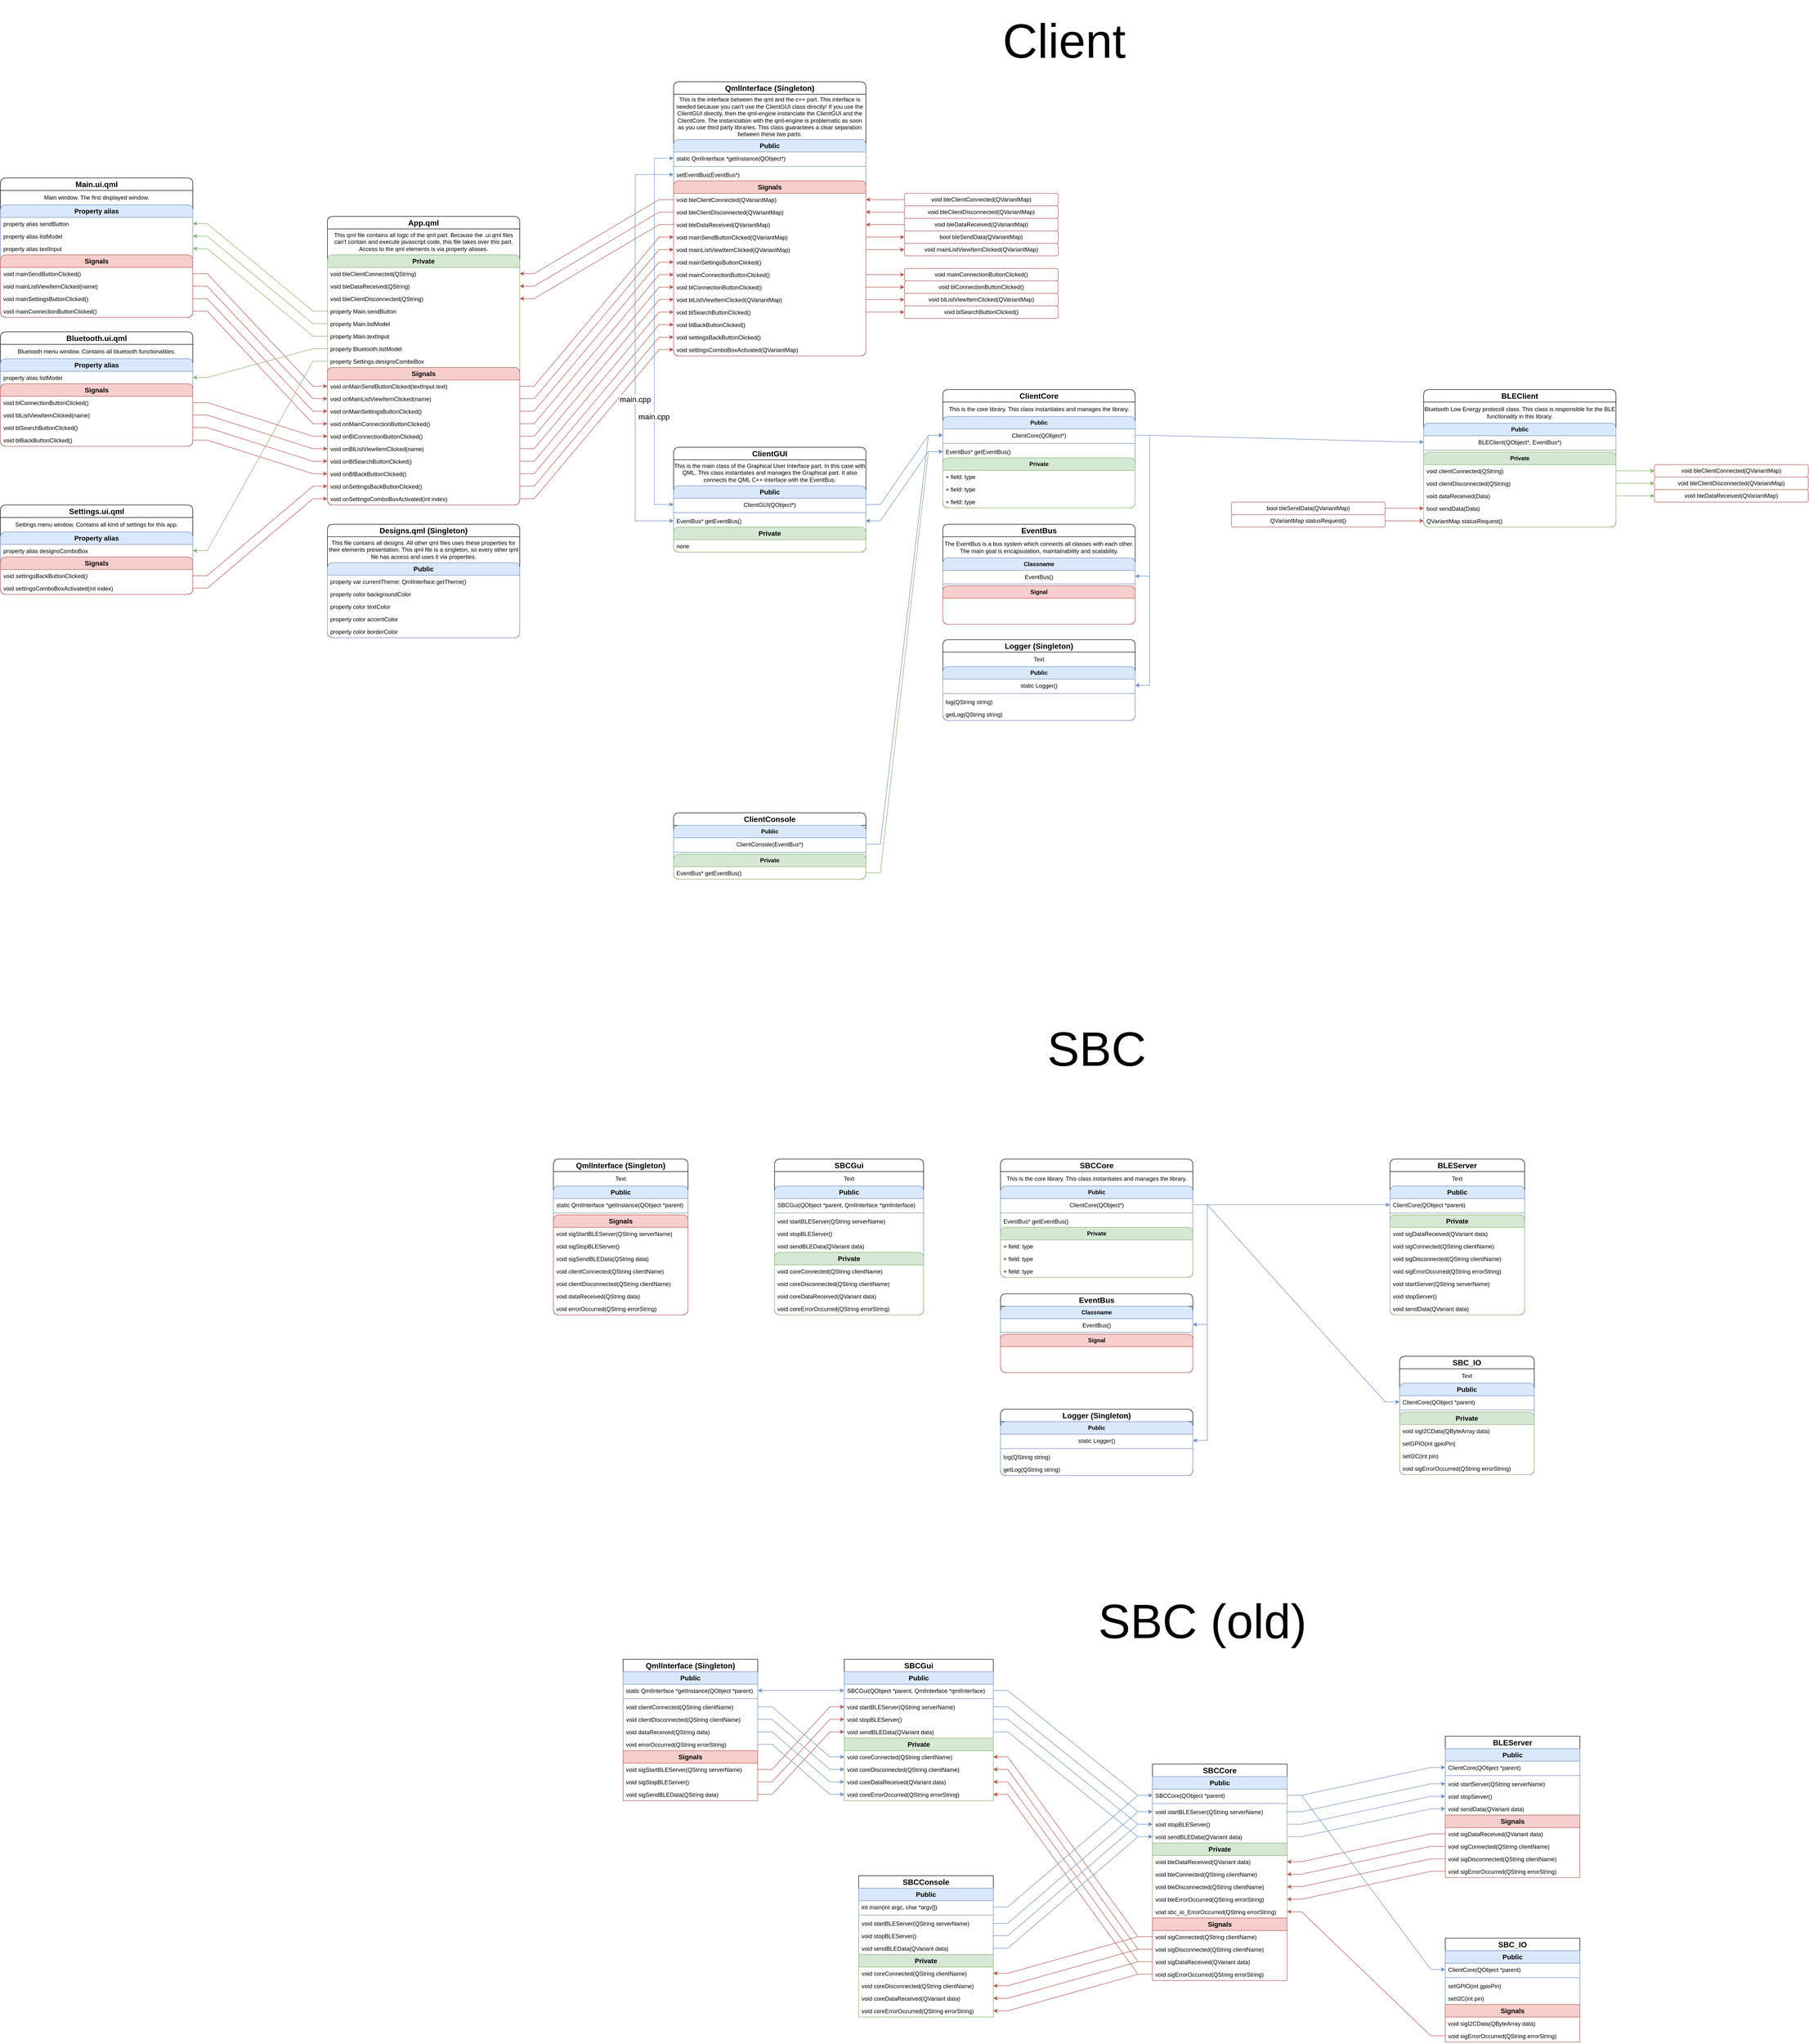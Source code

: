 <mxfile version="24.7.17">
  <diagram id="C5RBs43oDa-KdzZeNtuy" name="Page-1">
    <mxGraphModel dx="2922" dy="4951" grid="1" gridSize="10" guides="1" tooltips="1" connect="1" arrows="1" fold="1" page="0" pageScale="1" pageWidth="827" pageHeight="1169" math="0" shadow="0">
      <root>
        <mxCell id="WIyWlLk6GJQsqaUBKTNV-0" />
        <mxCell id="WIyWlLk6GJQsqaUBKTNV-1" parent="WIyWlLk6GJQsqaUBKTNV-0" />
        <mxCell id="DYpeaPBRqfY7VoJTrNDg-1" value="&lt;font style=&quot;font-size: 100px;&quot;&gt;SBC (old)&lt;/font&gt;" style="text;strokeColor=none;align=center;fillColor=none;html=1;verticalAlign=middle;whiteSpace=wrap;rounded=0;" parent="WIyWlLk6GJQsqaUBKTNV-1" vertex="1">
          <mxGeometry x="355" y="-1080" width="530" height="160" as="geometry" />
        </mxCell>
        <mxCell id="Z_pwWb6Tl5Fn9b5oC3ed-0" value="&lt;font style=&quot;font-size: 16px;&quot;&gt;&lt;b&gt;SBCCore&lt;/b&gt;&lt;/font&gt;" style="swimlane;fontStyle=0;childLayout=stackLayout;horizontal=1;startSize=26;horizontalStack=0;resizeParent=1;resizeParentMax=0;resizeLast=0;collapsible=1;marginBottom=0;whiteSpace=wrap;html=1;swimlaneFillColor=default;" parent="WIyWlLk6GJQsqaUBKTNV-1" vertex="1">
          <mxGeometry x="516" y="-702" width="280" height="450" as="geometry">
            <mxRectangle x="940" y="80" width="100" height="30" as="alternateBounds" />
          </mxGeometry>
        </mxCell>
        <mxCell id="Z_pwWb6Tl5Fn9b5oC3ed-1" value="&lt;b&gt;&lt;font style=&quot;font-size: 14px;&quot;&gt;Public&lt;/font&gt;&lt;/b&gt;" style="swimlane;fontStyle=0;childLayout=stackLayout;horizontal=1;startSize=26;fillColor=#dae8fc;horizontalStack=0;resizeParent=1;resizeParentMax=0;resizeLast=0;collapsible=1;marginBottom=0;whiteSpace=wrap;html=1;align=center;swimlaneFillColor=none;strokeColor=#6c8ebf;fontColor=#000000;" parent="Z_pwWb6Tl5Fn9b5oC3ed-0" vertex="1">
          <mxGeometry y="26" width="280" height="138" as="geometry">
            <mxRectangle y="26" width="280" height="30" as="alternateBounds" />
          </mxGeometry>
        </mxCell>
        <mxCell id="Z_pwWb6Tl5Fn9b5oC3ed-2" value="SBCCore(QObject *parent)" style="text;align=left;verticalAlign=top;spacingLeft=4;spacingRight=4;overflow=hidden;rotatable=0;points=[[0,0.5],[1,0.5]];portConstraint=eastwest;whiteSpace=wrap;html=1;fillColor=none;" parent="Z_pwWb6Tl5Fn9b5oC3ed-1" vertex="1">
          <mxGeometry y="26" width="280" height="26" as="geometry" />
        </mxCell>
        <mxCell id="Z_pwWb6Tl5Fn9b5oC3ed-3" value="" style="line;strokeWidth=1;fillColor=none;align=left;verticalAlign=middle;spacingTop=-1;spacingLeft=3;spacingRight=3;rotatable=0;labelPosition=right;points=[];portConstraint=eastwest;strokeColor=inherit;" parent="Z_pwWb6Tl5Fn9b5oC3ed-1" vertex="1">
          <mxGeometry y="52" width="280" height="8" as="geometry" />
        </mxCell>
        <mxCell id="Z_pwWb6Tl5Fn9b5oC3ed-4" value="void startBLEServer(QString serverName)" style="text;strokeColor=none;fillColor=none;align=left;verticalAlign=top;spacingLeft=4;spacingRight=4;overflow=hidden;rotatable=0;points=[[0,0.5],[1,0.5]];portConstraint=eastwest;whiteSpace=wrap;html=1;" parent="Z_pwWb6Tl5Fn9b5oC3ed-1" vertex="1">
          <mxGeometry y="60" width="280" height="26" as="geometry" />
        </mxCell>
        <mxCell id="Z_pwWb6Tl5Fn9b5oC3ed-5" value="void stopBLEServer()" style="text;strokeColor=none;fillColor=none;align=left;verticalAlign=top;spacingLeft=4;spacingRight=4;overflow=hidden;rotatable=0;points=[[0,0.5],[1,0.5]];portConstraint=eastwest;whiteSpace=wrap;html=1;" parent="Z_pwWb6Tl5Fn9b5oC3ed-1" vertex="1">
          <mxGeometry y="86" width="280" height="26" as="geometry" />
        </mxCell>
        <mxCell id="Z_pwWb6Tl5Fn9b5oC3ed-6" value="void sendBLEData(QVariant data)" style="text;strokeColor=none;fillColor=none;align=left;verticalAlign=top;spacingLeft=4;spacingRight=4;overflow=hidden;rotatable=0;points=[[0,0.5],[1,0.5]];portConstraint=eastwest;whiteSpace=wrap;html=1;" parent="Z_pwWb6Tl5Fn9b5oC3ed-1" vertex="1">
          <mxGeometry y="112" width="280" height="26" as="geometry" />
        </mxCell>
        <mxCell id="Z_pwWb6Tl5Fn9b5oC3ed-7" value="&lt;b&gt;&lt;font style=&quot;font-size: 14px;&quot;&gt;Private&lt;/font&gt;&lt;/b&gt;" style="swimlane;fontStyle=0;childLayout=stackLayout;horizontal=1;startSize=26;fillColor=#d5e8d4;horizontalStack=0;resizeParent=1;resizeParentMax=0;resizeLast=0;collapsible=1;marginBottom=0;whiteSpace=wrap;html=1;strokeColor=#82b366;fontColor=#000000;" parent="Z_pwWb6Tl5Fn9b5oC3ed-0" vertex="1">
          <mxGeometry y="164" width="280" height="156" as="geometry">
            <mxRectangle y="138" width="280" height="30" as="alternateBounds" />
          </mxGeometry>
        </mxCell>
        <mxCell id="Z_pwWb6Tl5Fn9b5oC3ed-9" value="void bleDataReceived(QVariant data)" style="text;strokeColor=none;fillColor=none;align=left;verticalAlign=top;spacingLeft=4;spacingRight=4;overflow=hidden;rotatable=0;points=[[0,0.5],[1,0.5]];portConstraint=eastwest;whiteSpace=wrap;html=1;" parent="Z_pwWb6Tl5Fn9b5oC3ed-7" vertex="1">
          <mxGeometry y="26" width="280" height="26" as="geometry" />
        </mxCell>
        <mxCell id="Z_pwWb6Tl5Fn9b5oC3ed-11" value="void bleConnected(QString clientName)" style="text;strokeColor=none;fillColor=none;align=left;verticalAlign=top;spacingLeft=4;spacingRight=4;overflow=hidden;rotatable=0;points=[[0,0.5],[1,0.5]];portConstraint=eastwest;whiteSpace=wrap;html=1;" parent="Z_pwWb6Tl5Fn9b5oC3ed-7" vertex="1">
          <mxGeometry y="52" width="280" height="26" as="geometry" />
        </mxCell>
        <mxCell id="Z_pwWb6Tl5Fn9b5oC3ed-12" value="void bleDisconnected(QString clientName)" style="text;strokeColor=none;fillColor=none;align=left;verticalAlign=top;spacingLeft=4;spacingRight=4;overflow=hidden;rotatable=0;points=[[0,0.5],[1,0.5]];portConstraint=eastwest;whiteSpace=wrap;html=1;" parent="Z_pwWb6Tl5Fn9b5oC3ed-7" vertex="1">
          <mxGeometry y="78" width="280" height="26" as="geometry" />
        </mxCell>
        <mxCell id="aK3bY_czb6gvHGpyjyHL-12" value="void bleErrorOccurred(QString errorString)" style="text;strokeColor=none;fillColor=none;align=left;verticalAlign=top;spacingLeft=4;spacingRight=4;overflow=hidden;rotatable=0;points=[[0,0.5],[1,0.5]];portConstraint=eastwest;whiteSpace=wrap;html=1;" parent="Z_pwWb6Tl5Fn9b5oC3ed-7" vertex="1">
          <mxGeometry y="104" width="280" height="26" as="geometry" />
        </mxCell>
        <mxCell id="aK3bY_czb6gvHGpyjyHL-13" value="void sbc_io_ErrorOccurred(QString errorString)" style="text;strokeColor=none;fillColor=none;align=left;verticalAlign=top;spacingLeft=4;spacingRight=4;overflow=hidden;rotatable=0;points=[[0,0.5],[1,0.5]];portConstraint=eastwest;whiteSpace=wrap;html=1;" parent="Z_pwWb6Tl5Fn9b5oC3ed-7" vertex="1">
          <mxGeometry y="130" width="280" height="26" as="geometry" />
        </mxCell>
        <mxCell id="Z_pwWb6Tl5Fn9b5oC3ed-13" value="&lt;b&gt;&lt;font style=&quot;font-size: 14px;&quot;&gt;Signals&lt;/font&gt;&lt;/b&gt;" style="swimlane;fontStyle=0;childLayout=stackLayout;horizontal=1;startSize=26;fillColor=#f8cecc;horizontalStack=0;resizeParent=1;resizeParentMax=0;resizeLast=0;collapsible=1;marginBottom=0;whiteSpace=wrap;html=1;strokeColor=#b85450;fontColor=#000000;" parent="Z_pwWb6Tl5Fn9b5oC3ed-0" vertex="1">
          <mxGeometry y="320" width="280" height="130" as="geometry">
            <mxRectangle y="138" width="280" height="30" as="alternateBounds" />
          </mxGeometry>
        </mxCell>
        <mxCell id="Z_pwWb6Tl5Fn9b5oC3ed-15" value="void sigConnected(QString clientName)" style="text;strokeColor=none;fillColor=none;align=left;verticalAlign=top;spacingLeft=4;spacingRight=4;overflow=hidden;rotatable=0;points=[[0,0.5],[1,0.5]];portConstraint=eastwest;whiteSpace=wrap;html=1;" parent="Z_pwWb6Tl5Fn9b5oC3ed-13" vertex="1">
          <mxGeometry y="26" width="280" height="26" as="geometry" />
        </mxCell>
        <mxCell id="Z_pwWb6Tl5Fn9b5oC3ed-16" value="void sigDisconnected(QString clientName)" style="text;strokeColor=none;fillColor=none;align=left;verticalAlign=top;spacingLeft=4;spacingRight=4;overflow=hidden;rotatable=0;points=[[0,0.5],[1,0.5]];portConstraint=eastwest;whiteSpace=wrap;html=1;" parent="Z_pwWb6Tl5Fn9b5oC3ed-13" vertex="1">
          <mxGeometry y="52" width="280" height="26" as="geometry" />
        </mxCell>
        <mxCell id="Z_pwWb6Tl5Fn9b5oC3ed-18" value="void sigDataReceived(QVariant data)" style="text;strokeColor=none;fillColor=none;align=left;verticalAlign=top;spacingLeft=4;spacingRight=4;overflow=hidden;rotatable=0;points=[[0,0.5],[1,0.5]];portConstraint=eastwest;whiteSpace=wrap;html=1;" parent="Z_pwWb6Tl5Fn9b5oC3ed-13" vertex="1">
          <mxGeometry y="78" width="280" height="26" as="geometry" />
        </mxCell>
        <mxCell id="aK3bY_czb6gvHGpyjyHL-0" value="void sigErrorOccurred(QString errorString)" style="text;strokeColor=none;fillColor=none;align=left;verticalAlign=top;spacingLeft=4;spacingRight=4;overflow=hidden;rotatable=0;points=[[0,0.5],[1,0.5]];portConstraint=eastwest;whiteSpace=wrap;html=1;" parent="Z_pwWb6Tl5Fn9b5oC3ed-13" vertex="1">
          <mxGeometry y="104" width="280" height="26" as="geometry" />
        </mxCell>
        <mxCell id="Z_pwWb6Tl5Fn9b5oC3ed-19" value="&lt;font style=&quot;font-size: 16px;&quot;&gt;&lt;b&gt;BLEServer&lt;/b&gt;&lt;/font&gt;" style="swimlane;fontStyle=0;childLayout=stackLayout;horizontal=1;startSize=26;horizontalStack=0;resizeParent=1;resizeParentMax=0;resizeLast=0;collapsible=1;marginBottom=0;whiteSpace=wrap;html=1;swimlaneFillColor=default;" parent="WIyWlLk6GJQsqaUBKTNV-1" vertex="1">
          <mxGeometry x="1125" y="-760" width="280" height="294" as="geometry">
            <mxRectangle x="1070" y="270" width="100" height="30" as="alternateBounds" />
          </mxGeometry>
        </mxCell>
        <mxCell id="Z_pwWb6Tl5Fn9b5oC3ed-20" value="&lt;b&gt;&lt;font style=&quot;font-size: 14px;&quot;&gt;Public&lt;/font&gt;&lt;/b&gt;" style="swimlane;fontStyle=0;childLayout=stackLayout;horizontal=1;startSize=26;fillColor=#dae8fc;horizontalStack=0;resizeParent=1;resizeParentMax=0;resizeLast=0;collapsible=1;marginBottom=0;whiteSpace=wrap;html=1;align=center;swimlaneFillColor=none;strokeColor=#6c8ebf;fontColor=#000000;" parent="Z_pwWb6Tl5Fn9b5oC3ed-19" vertex="1">
          <mxGeometry y="26" width="280" height="138" as="geometry">
            <mxRectangle y="26" width="280" height="30" as="alternateBounds" />
          </mxGeometry>
        </mxCell>
        <mxCell id="Z_pwWb6Tl5Fn9b5oC3ed-21" value="ClientCore(QObject *parent)" style="text;align=left;verticalAlign=top;spacingLeft=4;spacingRight=4;overflow=hidden;rotatable=0;points=[[0,0.5],[1,0.5]];portConstraint=eastwest;whiteSpace=wrap;html=1;fillColor=none;" parent="Z_pwWb6Tl5Fn9b5oC3ed-20" vertex="1">
          <mxGeometry y="26" width="280" height="26" as="geometry" />
        </mxCell>
        <mxCell id="Z_pwWb6Tl5Fn9b5oC3ed-22" value="" style="line;strokeWidth=1;fillColor=none;align=left;verticalAlign=middle;spacingTop=-1;spacingLeft=3;spacingRight=3;rotatable=0;labelPosition=right;points=[];portConstraint=eastwest;strokeColor=inherit;" parent="Z_pwWb6Tl5Fn9b5oC3ed-20" vertex="1">
          <mxGeometry y="52" width="280" height="8" as="geometry" />
        </mxCell>
        <mxCell id="Z_pwWb6Tl5Fn9b5oC3ed-23" value="void startServer(QString serverName)" style="text;strokeColor=none;fillColor=none;align=left;verticalAlign=top;spacingLeft=4;spacingRight=4;overflow=hidden;rotatable=0;points=[[0,0.5],[1,0.5]];portConstraint=eastwest;whiteSpace=wrap;html=1;" parent="Z_pwWb6Tl5Fn9b5oC3ed-20" vertex="1">
          <mxGeometry y="60" width="280" height="26" as="geometry" />
        </mxCell>
        <mxCell id="Z_pwWb6Tl5Fn9b5oC3ed-25" value="void stopServer()" style="text;strokeColor=none;fillColor=none;align=left;verticalAlign=top;spacingLeft=4;spacingRight=4;overflow=hidden;rotatable=0;points=[[0,0.5],[1,0.5]];portConstraint=eastwest;whiteSpace=wrap;html=1;" parent="Z_pwWb6Tl5Fn9b5oC3ed-20" vertex="1">
          <mxGeometry y="86" width="280" height="26" as="geometry" />
        </mxCell>
        <mxCell id="aK3bY_czb6gvHGpyjyHL-38" value="void sendData(QVariant data)" style="text;strokeColor=none;fillColor=none;align=left;verticalAlign=top;spacingLeft=4;spacingRight=4;overflow=hidden;rotatable=0;points=[[0,0.5],[1,0.5]];portConstraint=eastwest;whiteSpace=wrap;html=1;" parent="Z_pwWb6Tl5Fn9b5oC3ed-20" vertex="1">
          <mxGeometry y="112" width="280" height="26" as="geometry" />
        </mxCell>
        <mxCell id="Z_pwWb6Tl5Fn9b5oC3ed-26" value="&lt;b&gt;&lt;font style=&quot;font-size: 14px;&quot;&gt;Signals&lt;/font&gt;&lt;/b&gt;" style="swimlane;fontStyle=0;childLayout=stackLayout;horizontal=1;startSize=26;fillColor=#f8cecc;horizontalStack=0;resizeParent=1;resizeParentMax=0;resizeLast=0;collapsible=1;marginBottom=0;whiteSpace=wrap;html=1;strokeColor=#b85450;fontColor=#000000;" parent="Z_pwWb6Tl5Fn9b5oC3ed-19" vertex="1">
          <mxGeometry y="164" width="280" height="130" as="geometry">
            <mxRectangle y="138" width="280" height="30" as="alternateBounds" />
          </mxGeometry>
        </mxCell>
        <mxCell id="Z_pwWb6Tl5Fn9b5oC3ed-29" value="void sigDataReceived(QVariant data)" style="text;strokeColor=none;fillColor=none;align=left;verticalAlign=top;spacingLeft=4;spacingRight=4;overflow=hidden;rotatable=0;points=[[0,0.5],[1,0.5]];portConstraint=eastwest;whiteSpace=wrap;html=1;" parent="Z_pwWb6Tl5Fn9b5oC3ed-26" vertex="1">
          <mxGeometry y="26" width="280" height="26" as="geometry" />
        </mxCell>
        <mxCell id="Z_pwWb6Tl5Fn9b5oC3ed-30" value="void sigConnected(QString clientName)" style="text;strokeColor=none;fillColor=none;align=left;verticalAlign=top;spacingLeft=4;spacingRight=4;overflow=hidden;rotatable=0;points=[[0,0.5],[1,0.5]];portConstraint=eastwest;whiteSpace=wrap;html=1;" parent="Z_pwWb6Tl5Fn9b5oC3ed-26" vertex="1">
          <mxGeometry y="52" width="280" height="26" as="geometry" />
        </mxCell>
        <mxCell id="Z_pwWb6Tl5Fn9b5oC3ed-31" value="void sigDisconnected(QString clientName)" style="text;strokeColor=none;fillColor=none;align=left;verticalAlign=top;spacingLeft=4;spacingRight=4;overflow=hidden;rotatable=0;points=[[0,0.5],[1,0.5]];portConstraint=eastwest;whiteSpace=wrap;html=1;" parent="Z_pwWb6Tl5Fn9b5oC3ed-26" vertex="1">
          <mxGeometry y="78" width="280" height="26" as="geometry" />
        </mxCell>
        <mxCell id="aK3bY_czb6gvHGpyjyHL-16" value="void sigErrorOccurred(QString errorString)" style="text;strokeColor=none;fillColor=none;align=left;verticalAlign=top;spacingLeft=4;spacingRight=4;overflow=hidden;rotatable=0;points=[[0,0.5],[1,0.5]];portConstraint=eastwest;whiteSpace=wrap;html=1;" parent="Z_pwWb6Tl5Fn9b5oC3ed-26" vertex="1">
          <mxGeometry y="104" width="280" height="26" as="geometry" />
        </mxCell>
        <mxCell id="Z_pwWb6Tl5Fn9b5oC3ed-32" value="&lt;span style=&quot;font-size: 16px;&quot;&gt;&lt;b&gt;SBCConsole&lt;/b&gt;&lt;/span&gt;" style="swimlane;fontStyle=0;childLayout=stackLayout;horizontal=1;startSize=26;horizontalStack=0;resizeParent=1;resizeParentMax=0;resizeLast=0;collapsible=1;marginBottom=0;whiteSpace=wrap;html=1;swimlaneFillColor=default;" parent="WIyWlLk6GJQsqaUBKTNV-1" vertex="1">
          <mxGeometry x="-95" y="-470" width="280" height="294" as="geometry">
            <mxRectangle x="1070" y="270" width="100" height="30" as="alternateBounds" />
          </mxGeometry>
        </mxCell>
        <mxCell id="Z_pwWb6Tl5Fn9b5oC3ed-33" value="&lt;b&gt;&lt;font style=&quot;font-size: 14px;&quot;&gt;Public&lt;/font&gt;&lt;/b&gt;" style="swimlane;fontStyle=0;childLayout=stackLayout;horizontal=1;startSize=26;fillColor=#dae8fc;horizontalStack=0;resizeParent=1;resizeParentMax=0;resizeLast=0;collapsible=1;marginBottom=0;whiteSpace=wrap;html=1;align=center;swimlaneFillColor=none;strokeColor=#6c8ebf;fontColor=#000000;" parent="Z_pwWb6Tl5Fn9b5oC3ed-32" vertex="1">
          <mxGeometry y="26" width="280" height="138" as="geometry">
            <mxRectangle y="26" width="280" height="30" as="alternateBounds" />
          </mxGeometry>
        </mxCell>
        <mxCell id="Z_pwWb6Tl5Fn9b5oC3ed-34" value="int main(int argc, char *argv[])" style="text;align=left;verticalAlign=top;spacingLeft=4;spacingRight=4;overflow=hidden;rotatable=0;points=[[0,0.5],[1,0.5]];portConstraint=eastwest;whiteSpace=wrap;html=1;fillColor=none;" parent="Z_pwWb6Tl5Fn9b5oC3ed-33" vertex="1">
          <mxGeometry y="26" width="280" height="26" as="geometry" />
        </mxCell>
        <mxCell id="Z_pwWb6Tl5Fn9b5oC3ed-35" value="" style="line;strokeWidth=1;fillColor=none;align=left;verticalAlign=middle;spacingTop=-1;spacingLeft=3;spacingRight=3;rotatable=0;labelPosition=right;points=[];portConstraint=eastwest;strokeColor=inherit;" parent="Z_pwWb6Tl5Fn9b5oC3ed-33" vertex="1">
          <mxGeometry y="52" width="280" height="8" as="geometry" />
        </mxCell>
        <mxCell id="Z_pwWb6Tl5Fn9b5oC3ed-100" value="void startBLEServer(QString serverName)" style="text;strokeColor=none;fillColor=none;align=left;verticalAlign=top;spacingLeft=4;spacingRight=4;overflow=hidden;rotatable=0;points=[[0,0.5],[1,0.5]];portConstraint=eastwest;whiteSpace=wrap;html=1;" parent="Z_pwWb6Tl5Fn9b5oC3ed-33" vertex="1">
          <mxGeometry y="60" width="280" height="26" as="geometry" />
        </mxCell>
        <mxCell id="Z_pwWb6Tl5Fn9b5oC3ed-101" value="void stopBLEServer()" style="text;strokeColor=none;fillColor=none;align=left;verticalAlign=top;spacingLeft=4;spacingRight=4;overflow=hidden;rotatable=0;points=[[0,0.5],[1,0.5]];portConstraint=eastwest;whiteSpace=wrap;html=1;" parent="Z_pwWb6Tl5Fn9b5oC3ed-33" vertex="1">
          <mxGeometry y="86" width="280" height="26" as="geometry" />
        </mxCell>
        <mxCell id="Z_pwWb6Tl5Fn9b5oC3ed-102" value="void sendBLEData(QVariant data)" style="text;strokeColor=none;fillColor=none;align=left;verticalAlign=top;spacingLeft=4;spacingRight=4;overflow=hidden;rotatable=0;points=[[0,0.5],[1,0.5]];portConstraint=eastwest;whiteSpace=wrap;html=1;" parent="Z_pwWb6Tl5Fn9b5oC3ed-33" vertex="1">
          <mxGeometry y="112" width="280" height="26" as="geometry" />
        </mxCell>
        <mxCell id="Z_pwWb6Tl5Fn9b5oC3ed-39" value="&lt;b&gt;&lt;font style=&quot;font-size: 14px;&quot;&gt;Private&lt;/font&gt;&lt;/b&gt;" style="swimlane;fontStyle=0;childLayout=stackLayout;horizontal=1;startSize=26;fillColor=#d5e8d4;horizontalStack=0;resizeParent=1;resizeParentMax=0;resizeLast=0;collapsible=1;marginBottom=0;whiteSpace=wrap;html=1;align=center;swimlaneFillColor=none;strokeColor=#82b366;fontColor=#000000;" parent="Z_pwWb6Tl5Fn9b5oC3ed-32" vertex="1">
          <mxGeometry y="164" width="280" height="130" as="geometry">
            <mxRectangle y="26" width="280" height="30" as="alternateBounds" />
          </mxGeometry>
        </mxCell>
        <mxCell id="Z_pwWb6Tl5Fn9b5oC3ed-99" value="void coreConnected(QString clientName)" style="text;strokeColor=none;fillColor=none;align=left;verticalAlign=top;spacingLeft=4;spacingRight=4;overflow=hidden;rotatable=0;points=[[0,0.5],[1,0.5]];portConstraint=eastwest;whiteSpace=wrap;html=1;" parent="Z_pwWb6Tl5Fn9b5oC3ed-39" vertex="1">
          <mxGeometry y="26" width="280" height="26" as="geometry" />
        </mxCell>
        <mxCell id="Z_pwWb6Tl5Fn9b5oC3ed-98" value="void coreDisconnected(QString clientName)" style="text;strokeColor=none;fillColor=none;align=left;verticalAlign=top;spacingLeft=4;spacingRight=4;overflow=hidden;rotatable=0;points=[[0,0.5],[1,0.5]];portConstraint=eastwest;whiteSpace=wrap;html=1;" parent="Z_pwWb6Tl5Fn9b5oC3ed-39" vertex="1">
          <mxGeometry y="52" width="280" height="26" as="geometry" />
        </mxCell>
        <mxCell id="Z_pwWb6Tl5Fn9b5oC3ed-97" value="void coreDataReceived(QVariant data)" style="text;strokeColor=none;fillColor=none;align=left;verticalAlign=top;spacingLeft=4;spacingRight=4;overflow=hidden;rotatable=0;points=[[0,0.5],[1,0.5]];portConstraint=eastwest;whiteSpace=wrap;html=1;" parent="Z_pwWb6Tl5Fn9b5oC3ed-39" vertex="1">
          <mxGeometry y="78" width="280" height="26" as="geometry" />
        </mxCell>
        <mxCell id="aK3bY_czb6gvHGpyjyHL-24" value="void coreErrorOccurred(QString errorString)" style="text;strokeColor=none;fillColor=none;align=left;verticalAlign=top;spacingLeft=4;spacingRight=4;overflow=hidden;rotatable=0;points=[[0,0.5],[1,0.5]];portConstraint=eastwest;whiteSpace=wrap;html=1;" parent="Z_pwWb6Tl5Fn9b5oC3ed-39" vertex="1">
          <mxGeometry y="104" width="280" height="26" as="geometry" />
        </mxCell>
        <mxCell id="Z_pwWb6Tl5Fn9b5oC3ed-44" value="&lt;font style=&quot;font-size: 16px;&quot;&gt;&lt;b&gt;SBCGui&lt;/b&gt;&lt;/font&gt;" style="swimlane;fontStyle=0;childLayout=stackLayout;horizontal=1;startSize=26;horizontalStack=0;resizeParent=1;resizeParentMax=0;resizeLast=0;collapsible=1;marginBottom=0;whiteSpace=wrap;html=1;swimlaneFillColor=default;" parent="WIyWlLk6GJQsqaUBKTNV-1" vertex="1">
          <mxGeometry x="-125" y="-920" width="310" height="294" as="geometry">
            <mxRectangle x="1070" y="270" width="100" height="30" as="alternateBounds" />
          </mxGeometry>
        </mxCell>
        <mxCell id="Z_pwWb6Tl5Fn9b5oC3ed-45" value="&lt;b&gt;&lt;font style=&quot;font-size: 14px;&quot;&gt;Public&lt;/font&gt;&lt;/b&gt;" style="swimlane;fontStyle=0;childLayout=stackLayout;horizontal=1;startSize=26;fillColor=#dae8fc;horizontalStack=0;resizeParent=1;resizeParentMax=0;resizeLast=0;collapsible=1;marginBottom=0;whiteSpace=wrap;html=1;align=center;swimlaneFillColor=none;strokeColor=#6c8ebf;fontColor=#000000;" parent="Z_pwWb6Tl5Fn9b5oC3ed-44" vertex="1">
          <mxGeometry y="26" width="310" height="138" as="geometry">
            <mxRectangle y="26" width="280" height="30" as="alternateBounds" />
          </mxGeometry>
        </mxCell>
        <mxCell id="Z_pwWb6Tl5Fn9b5oC3ed-46" value="SBCGui(QObject *parent, QmlInterface *qmlInterface)" style="text;align=left;verticalAlign=top;spacingLeft=4;spacingRight=4;overflow=hidden;rotatable=0;points=[[0,0.5],[1,0.5]];portConstraint=eastwest;whiteSpace=wrap;html=1;fillColor=none;" parent="Z_pwWb6Tl5Fn9b5oC3ed-45" vertex="1">
          <mxGeometry y="26" width="310" height="26" as="geometry" />
        </mxCell>
        <mxCell id="Z_pwWb6Tl5Fn9b5oC3ed-47" value="" style="line;strokeWidth=1;fillColor=none;align=left;verticalAlign=middle;spacingTop=-1;spacingLeft=3;spacingRight=3;rotatable=0;labelPosition=right;points=[];portConstraint=eastwest;strokeColor=inherit;" parent="Z_pwWb6Tl5Fn9b5oC3ed-45" vertex="1">
          <mxGeometry y="52" width="310" height="8" as="geometry" />
        </mxCell>
        <mxCell id="Z_pwWb6Tl5Fn9b5oC3ed-48" value="void startBLEServer(QString serverName)" style="text;strokeColor=none;fillColor=none;align=left;verticalAlign=top;spacingLeft=4;spacingRight=4;overflow=hidden;rotatable=0;points=[[0,0.5],[1,0.5]];portConstraint=eastwest;whiteSpace=wrap;html=1;" parent="Z_pwWb6Tl5Fn9b5oC3ed-45" vertex="1">
          <mxGeometry y="60" width="310" height="26" as="geometry" />
        </mxCell>
        <mxCell id="Z_pwWb6Tl5Fn9b5oC3ed-49" value="void stopBLEServer()" style="text;strokeColor=none;fillColor=none;align=left;verticalAlign=top;spacingLeft=4;spacingRight=4;overflow=hidden;rotatable=0;points=[[0,0.5],[1,0.5]];portConstraint=eastwest;whiteSpace=wrap;html=1;" parent="Z_pwWb6Tl5Fn9b5oC3ed-45" vertex="1">
          <mxGeometry y="86" width="310" height="26" as="geometry" />
        </mxCell>
        <mxCell id="Z_pwWb6Tl5Fn9b5oC3ed-50" value="void sendBLEData(QVariant data)" style="text;strokeColor=none;fillColor=none;align=left;verticalAlign=top;spacingLeft=4;spacingRight=4;overflow=hidden;rotatable=0;points=[[0,0.5],[1,0.5]];portConstraint=eastwest;whiteSpace=wrap;html=1;" parent="Z_pwWb6Tl5Fn9b5oC3ed-45" vertex="1">
          <mxGeometry y="112" width="310" height="26" as="geometry" />
        </mxCell>
        <mxCell id="Z_pwWb6Tl5Fn9b5oC3ed-51" value="&lt;b&gt;&lt;font style=&quot;font-size: 14px;&quot;&gt;Private&lt;/font&gt;&lt;/b&gt;" style="swimlane;fontStyle=0;childLayout=stackLayout;horizontal=1;startSize=26;fillColor=#d5e8d4;horizontalStack=0;resizeParent=1;resizeParentMax=0;resizeLast=0;collapsible=1;marginBottom=0;whiteSpace=wrap;html=1;align=center;swimlaneFillColor=none;strokeColor=#82b366;fontColor=#000000;" parent="Z_pwWb6Tl5Fn9b5oC3ed-44" vertex="1">
          <mxGeometry y="164" width="310" height="130" as="geometry">
            <mxRectangle y="26" width="280" height="30" as="alternateBounds" />
          </mxGeometry>
        </mxCell>
        <mxCell id="Z_pwWb6Tl5Fn9b5oC3ed-55" value="void coreConnected(QString clientName)" style="text;strokeColor=none;fillColor=none;align=left;verticalAlign=top;spacingLeft=4;spacingRight=4;overflow=hidden;rotatable=0;points=[[0,0.5],[1,0.5]];portConstraint=eastwest;whiteSpace=wrap;html=1;" parent="Z_pwWb6Tl5Fn9b5oC3ed-51" vertex="1">
          <mxGeometry y="26" width="310" height="26" as="geometry" />
        </mxCell>
        <mxCell id="Z_pwWb6Tl5Fn9b5oC3ed-54" value="void coreDisconnected(QString clientName)" style="text;strokeColor=none;fillColor=none;align=left;verticalAlign=top;spacingLeft=4;spacingRight=4;overflow=hidden;rotatable=0;points=[[0,0.5],[1,0.5]];portConstraint=eastwest;whiteSpace=wrap;html=1;" parent="Z_pwWb6Tl5Fn9b5oC3ed-51" vertex="1">
          <mxGeometry y="52" width="310" height="26" as="geometry" />
        </mxCell>
        <mxCell id="Z_pwWb6Tl5Fn9b5oC3ed-53" value="void coreDataReceived(QVariant data)" style="text;strokeColor=none;fillColor=none;align=left;verticalAlign=top;spacingLeft=4;spacingRight=4;overflow=hidden;rotatable=0;points=[[0,0.5],[1,0.5]];portConstraint=eastwest;whiteSpace=wrap;html=1;" parent="Z_pwWb6Tl5Fn9b5oC3ed-51" vertex="1">
          <mxGeometry y="78" width="310" height="26" as="geometry" />
        </mxCell>
        <mxCell id="aK3bY_czb6gvHGpyjyHL-25" value="void coreErrorOccurred(QString errorString)" style="text;strokeColor=none;fillColor=none;align=left;verticalAlign=top;spacingLeft=4;spacingRight=4;overflow=hidden;rotatable=0;points=[[0,0.5],[1,0.5]];portConstraint=eastwest;whiteSpace=wrap;html=1;" parent="Z_pwWb6Tl5Fn9b5oC3ed-51" vertex="1">
          <mxGeometry y="104" width="310" height="26" as="geometry" />
        </mxCell>
        <mxCell id="Z_pwWb6Tl5Fn9b5oC3ed-103" value="&lt;font style=&quot;font-size: 16px;&quot;&gt;&lt;b&gt;SBC_IO&lt;/b&gt;&lt;/font&gt;" style="swimlane;fontStyle=0;childLayout=stackLayout;horizontal=1;startSize=26;horizontalStack=0;resizeParent=1;resizeParentMax=0;resizeLast=0;collapsible=1;marginBottom=0;whiteSpace=wrap;html=1;swimlaneFillColor=default;" parent="WIyWlLk6GJQsqaUBKTNV-1" vertex="1">
          <mxGeometry x="1125" y="-340" width="280" height="216" as="geometry">
            <mxRectangle x="1070" y="270" width="100" height="30" as="alternateBounds" />
          </mxGeometry>
        </mxCell>
        <mxCell id="Z_pwWb6Tl5Fn9b5oC3ed-104" value="&lt;b&gt;&lt;font style=&quot;font-size: 14px;&quot;&gt;Public&lt;/font&gt;&lt;/b&gt;" style="swimlane;fontStyle=0;childLayout=stackLayout;horizontal=1;startSize=26;fillColor=#dae8fc;horizontalStack=0;resizeParent=1;resizeParentMax=0;resizeLast=0;collapsible=1;marginBottom=0;whiteSpace=wrap;html=1;align=center;swimlaneFillColor=none;strokeColor=#6c8ebf;fontColor=#000000;" parent="Z_pwWb6Tl5Fn9b5oC3ed-103" vertex="1">
          <mxGeometry y="26" width="280" height="112" as="geometry">
            <mxRectangle y="26" width="280" height="30" as="alternateBounds" />
          </mxGeometry>
        </mxCell>
        <mxCell id="Z_pwWb6Tl5Fn9b5oC3ed-105" value="ClientCore(QObject *parent)" style="text;align=left;verticalAlign=top;spacingLeft=4;spacingRight=4;overflow=hidden;rotatable=0;points=[[0,0.5],[1,0.5]];portConstraint=eastwest;whiteSpace=wrap;html=1;fillColor=none;" parent="Z_pwWb6Tl5Fn9b5oC3ed-104" vertex="1">
          <mxGeometry y="26" width="280" height="26" as="geometry" />
        </mxCell>
        <mxCell id="Z_pwWb6Tl5Fn9b5oC3ed-106" value="" style="line;strokeWidth=1;fillColor=none;align=left;verticalAlign=middle;spacingTop=-1;spacingLeft=3;spacingRight=3;rotatable=0;labelPosition=right;points=[];portConstraint=eastwest;strokeColor=inherit;" parent="Z_pwWb6Tl5Fn9b5oC3ed-104" vertex="1">
          <mxGeometry y="52" width="280" height="8" as="geometry" />
        </mxCell>
        <mxCell id="Z_pwWb6Tl5Fn9b5oC3ed-109" value="setGPIO(int gpioPin)" style="text;strokeColor=none;fillColor=none;align=left;verticalAlign=top;spacingLeft=4;spacingRight=4;overflow=hidden;rotatable=0;points=[[0,0.5],[1,0.5]];portConstraint=eastwest;whiteSpace=wrap;html=1;" parent="Z_pwWb6Tl5Fn9b5oC3ed-104" vertex="1">
          <mxGeometry y="60" width="280" height="26" as="geometry" />
        </mxCell>
        <mxCell id="aK3bY_czb6gvHGpyjyHL-9" value="setI2C(int pin)" style="text;strokeColor=none;fillColor=none;align=left;verticalAlign=top;spacingLeft=4;spacingRight=4;overflow=hidden;rotatable=0;points=[[0,0.5],[1,0.5]];portConstraint=eastwest;whiteSpace=wrap;html=1;" parent="Z_pwWb6Tl5Fn9b5oC3ed-104" vertex="1">
          <mxGeometry y="86" width="280" height="26" as="geometry" />
        </mxCell>
        <mxCell id="Z_pwWb6Tl5Fn9b5oC3ed-110" value="&lt;b&gt;&lt;font style=&quot;font-size: 14px;&quot;&gt;Signals&lt;/font&gt;&lt;/b&gt;" style="swimlane;fontStyle=0;childLayout=stackLayout;horizontal=1;startSize=26;fillColor=#f8cecc;horizontalStack=0;resizeParent=1;resizeParentMax=0;resizeLast=0;collapsible=1;marginBottom=0;whiteSpace=wrap;html=1;strokeColor=#b85450;fontColor=#000000;" parent="Z_pwWb6Tl5Fn9b5oC3ed-103" vertex="1">
          <mxGeometry y="138" width="280" height="78" as="geometry">
            <mxRectangle y="138" width="280" height="30" as="alternateBounds" />
          </mxGeometry>
        </mxCell>
        <mxCell id="Z_pwWb6Tl5Fn9b5oC3ed-115" value="void sigI2CData(QByteArray data)" style="text;strokeColor=none;fillColor=none;align=left;verticalAlign=top;spacingLeft=4;spacingRight=4;overflow=hidden;rotatable=0;points=[[0,0.5],[1,0.5]];portConstraint=eastwest;whiteSpace=wrap;html=1;" parent="Z_pwWb6Tl5Fn9b5oC3ed-110" vertex="1">
          <mxGeometry y="26" width="280" height="26" as="geometry" />
        </mxCell>
        <mxCell id="aK3bY_czb6gvHGpyjyHL-10" value="void sigErrorOccurred(QString errorString)" style="text;strokeColor=none;fillColor=none;align=left;verticalAlign=top;spacingLeft=4;spacingRight=4;overflow=hidden;rotatable=0;points=[[0,0.5],[1,0.5]];portConstraint=eastwest;whiteSpace=wrap;html=1;" parent="Z_pwWb6Tl5Fn9b5oC3ed-110" vertex="1">
          <mxGeometry y="52" width="280" height="26" as="geometry" />
        </mxCell>
        <mxCell id="1yuhv83sSQ4ZCjYykzLd-0" style="rounded=0;orthogonalLoop=1;jettySize=auto;html=1;entryX=0;entryY=0.5;entryDx=0;entryDy=0;exitX=1;exitY=0.5;exitDx=0;exitDy=0;fillColor=#dae8fc;strokeColor=#6c8ebf;strokeWidth=1;edgeStyle=entityRelationEdgeStyle;" parent="WIyWlLk6GJQsqaUBKTNV-1" source="Z_pwWb6Tl5Fn9b5oC3ed-2" target="Z_pwWb6Tl5Fn9b5oC3ed-21" edge="1">
          <mxGeometry relative="1" as="geometry">
            <mxPoint x="845" y="-610" as="sourcePoint" />
          </mxGeometry>
        </mxCell>
        <mxCell id="1yuhv83sSQ4ZCjYykzLd-1" style="rounded=0;orthogonalLoop=1;jettySize=auto;html=1;exitX=1;exitY=0.5;exitDx=0;exitDy=0;entryX=0;entryY=0.5;entryDx=0;entryDy=0;fillColor=#dae8fc;strokeColor=#6c8ebf;strokeWidth=1;edgeStyle=entityRelationEdgeStyle;" parent="WIyWlLk6GJQsqaUBKTNV-1" source="Z_pwWb6Tl5Fn9b5oC3ed-2" target="Z_pwWb6Tl5Fn9b5oC3ed-105" edge="1">
          <mxGeometry relative="1" as="geometry" />
        </mxCell>
        <mxCell id="1yuhv83sSQ4ZCjYykzLd-2" style="edgeStyle=entityRelationEdgeStyle;rounded=0;orthogonalLoop=1;jettySize=auto;html=1;exitX=1;exitY=0.5;exitDx=0;exitDy=0;entryX=0;entryY=0.5;entryDx=0;entryDy=0;fillColor=#dae8fc;strokeColor=#6c8ebf;" parent="WIyWlLk6GJQsqaUBKTNV-1" source="Z_pwWb6Tl5Fn9b5oC3ed-46" target="Z_pwWb6Tl5Fn9b5oC3ed-2" edge="1">
          <mxGeometry relative="1" as="geometry" />
        </mxCell>
        <mxCell id="1yuhv83sSQ4ZCjYykzLd-4" style="edgeStyle=entityRelationEdgeStyle;rounded=0;orthogonalLoop=1;jettySize=auto;html=1;exitX=1;exitY=0.5;exitDx=0;exitDy=0;entryX=0;entryY=0.5;entryDx=0;entryDy=0;fillColor=#dae8fc;strokeColor=#6c8ebf;" parent="WIyWlLk6GJQsqaUBKTNV-1" source="Z_pwWb6Tl5Fn9b5oC3ed-34" target="Z_pwWb6Tl5Fn9b5oC3ed-2" edge="1">
          <mxGeometry relative="1" as="geometry" />
        </mxCell>
        <mxCell id="aK3bY_czb6gvHGpyjyHL-14" style="rounded=0;orthogonalLoop=1;jettySize=auto;html=1;exitX=0;exitY=0.5;exitDx=0;exitDy=0;entryX=1;entryY=0.5;entryDx=0;entryDy=0;fillColor=#f8cecc;strokeColor=#b85450;strokeWidth=1;edgeStyle=entityRelationEdgeStyle;" parent="WIyWlLk6GJQsqaUBKTNV-1" source="aK3bY_czb6gvHGpyjyHL-10" target="aK3bY_czb6gvHGpyjyHL-13" edge="1">
          <mxGeometry relative="1" as="geometry" />
        </mxCell>
        <mxCell id="aK3bY_czb6gvHGpyjyHL-17" style="rounded=0;orthogonalLoop=1;jettySize=auto;html=1;exitX=0;exitY=0.5;exitDx=0;exitDy=0;entryX=1;entryY=0.5;entryDx=0;entryDy=0;fillColor=#f8cecc;strokeColor=#b85450;strokeWidth=1;edgeStyle=entityRelationEdgeStyle;" parent="WIyWlLk6GJQsqaUBKTNV-1" source="aK3bY_czb6gvHGpyjyHL-16" target="aK3bY_czb6gvHGpyjyHL-12" edge="1">
          <mxGeometry relative="1" as="geometry" />
        </mxCell>
        <mxCell id="aK3bY_czb6gvHGpyjyHL-18" style="rounded=0;orthogonalLoop=1;jettySize=auto;html=1;exitX=0;exitY=0.5;exitDx=0;exitDy=0;entryX=1;entryY=0.5;entryDx=0;entryDy=0;fillColor=#f8cecc;strokeColor=#b85450;strokeWidth=1;edgeStyle=entityRelationEdgeStyle;" parent="WIyWlLk6GJQsqaUBKTNV-1" source="Z_pwWb6Tl5Fn9b5oC3ed-30" target="Z_pwWb6Tl5Fn9b5oC3ed-11" edge="1">
          <mxGeometry relative="1" as="geometry" />
        </mxCell>
        <mxCell id="aK3bY_czb6gvHGpyjyHL-19" style="rounded=0;orthogonalLoop=1;jettySize=auto;html=1;exitX=0;exitY=0.5;exitDx=0;exitDy=0;entryX=1;entryY=0.5;entryDx=0;entryDy=0;fillColor=#f8cecc;strokeColor=#b85450;strokeWidth=1;edgeStyle=entityRelationEdgeStyle;" parent="WIyWlLk6GJQsqaUBKTNV-1" source="Z_pwWb6Tl5Fn9b5oC3ed-29" target="Z_pwWb6Tl5Fn9b5oC3ed-9" edge="1">
          <mxGeometry relative="1" as="geometry" />
        </mxCell>
        <mxCell id="aK3bY_czb6gvHGpyjyHL-20" style="rounded=0;orthogonalLoop=1;jettySize=auto;html=1;exitX=0;exitY=0.5;exitDx=0;exitDy=0;entryX=1;entryY=0.5;entryDx=0;entryDy=0;fillColor=#f8cecc;strokeColor=#b85450;strokeWidth=1;edgeStyle=entityRelationEdgeStyle;" parent="WIyWlLk6GJQsqaUBKTNV-1" source="Z_pwWb6Tl5Fn9b5oC3ed-31" target="Z_pwWb6Tl5Fn9b5oC3ed-12" edge="1">
          <mxGeometry relative="1" as="geometry" />
        </mxCell>
        <mxCell id="aK3bY_czb6gvHGpyjyHL-21" style="edgeStyle=entityRelationEdgeStyle;rounded=0;orthogonalLoop=1;jettySize=auto;html=1;exitX=0;exitY=0.5;exitDx=0;exitDy=0;entryX=1;entryY=0.5;entryDx=0;entryDy=0;fillColor=#f8cecc;strokeColor=#b85450;" parent="WIyWlLk6GJQsqaUBKTNV-1" source="Z_pwWb6Tl5Fn9b5oC3ed-15" target="Z_pwWb6Tl5Fn9b5oC3ed-99" edge="1">
          <mxGeometry relative="1" as="geometry" />
        </mxCell>
        <mxCell id="aK3bY_czb6gvHGpyjyHL-22" style="edgeStyle=entityRelationEdgeStyle;rounded=0;orthogonalLoop=1;jettySize=auto;html=1;exitX=0;exitY=0.5;exitDx=0;exitDy=0;entryX=1;entryY=0.5;entryDx=0;entryDy=0;fillColor=#f8cecc;strokeColor=#b85450;" parent="WIyWlLk6GJQsqaUBKTNV-1" source="Z_pwWb6Tl5Fn9b5oC3ed-16" target="Z_pwWb6Tl5Fn9b5oC3ed-98" edge="1">
          <mxGeometry relative="1" as="geometry" />
        </mxCell>
        <mxCell id="aK3bY_czb6gvHGpyjyHL-23" style="edgeStyle=entityRelationEdgeStyle;rounded=0;orthogonalLoop=1;jettySize=auto;html=1;exitX=0;exitY=0.5;exitDx=0;exitDy=0;entryX=1;entryY=0.5;entryDx=0;entryDy=0;fillColor=#f8cecc;strokeColor=#b85450;" parent="WIyWlLk6GJQsqaUBKTNV-1" source="Z_pwWb6Tl5Fn9b5oC3ed-18" target="Z_pwWb6Tl5Fn9b5oC3ed-97" edge="1">
          <mxGeometry relative="1" as="geometry" />
        </mxCell>
        <mxCell id="aK3bY_czb6gvHGpyjyHL-26" style="edgeStyle=entityRelationEdgeStyle;rounded=0;orthogonalLoop=1;jettySize=auto;html=1;exitX=0;exitY=0.5;exitDx=0;exitDy=0;entryX=1;entryY=0.5;entryDx=0;entryDy=0;fillColor=#f8cecc;strokeColor=#b85450;" parent="WIyWlLk6GJQsqaUBKTNV-1" source="Z_pwWb6Tl5Fn9b5oC3ed-15" target="Z_pwWb6Tl5Fn9b5oC3ed-55" edge="1">
          <mxGeometry relative="1" as="geometry" />
        </mxCell>
        <mxCell id="aK3bY_czb6gvHGpyjyHL-27" style="edgeStyle=entityRelationEdgeStyle;rounded=0;orthogonalLoop=1;jettySize=auto;html=1;exitX=0;exitY=0.5;exitDx=0;exitDy=0;entryX=1;entryY=0.5;entryDx=0;entryDy=0;fillColor=#f8cecc;strokeColor=#b85450;" parent="WIyWlLk6GJQsqaUBKTNV-1" source="Z_pwWb6Tl5Fn9b5oC3ed-16" target="Z_pwWb6Tl5Fn9b5oC3ed-54" edge="1">
          <mxGeometry relative="1" as="geometry" />
        </mxCell>
        <mxCell id="aK3bY_czb6gvHGpyjyHL-28" style="edgeStyle=entityRelationEdgeStyle;rounded=0;orthogonalLoop=1;jettySize=auto;html=1;exitX=0;exitY=0.5;exitDx=0;exitDy=0;entryX=1;entryY=0.5;entryDx=0;entryDy=0;fillColor=#f8cecc;strokeColor=#b85450;" parent="WIyWlLk6GJQsqaUBKTNV-1" source="Z_pwWb6Tl5Fn9b5oC3ed-18" target="Z_pwWb6Tl5Fn9b5oC3ed-53" edge="1">
          <mxGeometry relative="1" as="geometry" />
        </mxCell>
        <mxCell id="aK3bY_czb6gvHGpyjyHL-29" style="edgeStyle=entityRelationEdgeStyle;rounded=0;orthogonalLoop=1;jettySize=auto;html=1;exitX=0;exitY=0.5;exitDx=0;exitDy=0;entryX=1;entryY=0.5;entryDx=0;entryDy=0;fillColor=#f8cecc;strokeColor=#b85450;" parent="WIyWlLk6GJQsqaUBKTNV-1" source="aK3bY_czb6gvHGpyjyHL-0" target="aK3bY_czb6gvHGpyjyHL-25" edge="1">
          <mxGeometry relative="1" as="geometry" />
        </mxCell>
        <mxCell id="aK3bY_czb6gvHGpyjyHL-30" style="edgeStyle=entityRelationEdgeStyle;rounded=0;orthogonalLoop=1;jettySize=auto;html=1;exitX=1;exitY=0.5;exitDx=0;exitDy=0;entryX=0;entryY=0.5;entryDx=0;entryDy=0;fillColor=#dae8fc;strokeColor=#6c8ebf;" parent="WIyWlLk6GJQsqaUBKTNV-1" source="Z_pwWb6Tl5Fn9b5oC3ed-100" target="Z_pwWb6Tl5Fn9b5oC3ed-4" edge="1">
          <mxGeometry relative="1" as="geometry" />
        </mxCell>
        <mxCell id="aK3bY_czb6gvHGpyjyHL-31" style="edgeStyle=entityRelationEdgeStyle;rounded=0;orthogonalLoop=1;jettySize=auto;html=1;exitX=1;exitY=0.5;exitDx=0;exitDy=0;entryX=0;entryY=0.5;entryDx=0;entryDy=0;fillColor=#dae8fc;strokeColor=#6c8ebf;" parent="WIyWlLk6GJQsqaUBKTNV-1" source="Z_pwWb6Tl5Fn9b5oC3ed-102" target="Z_pwWb6Tl5Fn9b5oC3ed-6" edge="1">
          <mxGeometry relative="1" as="geometry" />
        </mxCell>
        <mxCell id="aK3bY_czb6gvHGpyjyHL-32" style="edgeStyle=entityRelationEdgeStyle;rounded=0;orthogonalLoop=1;jettySize=auto;html=1;exitX=1;exitY=0.5;exitDx=0;exitDy=0;entryX=0;entryY=0.5;entryDx=0;entryDy=0;fillColor=#dae8fc;strokeColor=#6c8ebf;" parent="WIyWlLk6GJQsqaUBKTNV-1" source="Z_pwWb6Tl5Fn9b5oC3ed-101" target="Z_pwWb6Tl5Fn9b5oC3ed-5" edge="1">
          <mxGeometry relative="1" as="geometry" />
        </mxCell>
        <mxCell id="aK3bY_czb6gvHGpyjyHL-33" style="edgeStyle=entityRelationEdgeStyle;rounded=0;orthogonalLoop=1;jettySize=auto;html=1;exitX=1;exitY=0.5;exitDx=0;exitDy=0;entryX=0;entryY=0.5;entryDx=0;entryDy=0;fillColor=#dae8fc;strokeColor=#6c8ebf;" parent="WIyWlLk6GJQsqaUBKTNV-1" source="Z_pwWb6Tl5Fn9b5oC3ed-50" target="Z_pwWb6Tl5Fn9b5oC3ed-6" edge="1">
          <mxGeometry relative="1" as="geometry" />
        </mxCell>
        <mxCell id="aK3bY_czb6gvHGpyjyHL-34" style="edgeStyle=entityRelationEdgeStyle;rounded=0;orthogonalLoop=1;jettySize=auto;html=1;exitX=1;exitY=0.5;exitDx=0;exitDy=0;entryX=0;entryY=0.5;entryDx=0;entryDy=0;fillColor=#dae8fc;strokeColor=#6c8ebf;" parent="WIyWlLk6GJQsqaUBKTNV-1" source="Z_pwWb6Tl5Fn9b5oC3ed-49" target="Z_pwWb6Tl5Fn9b5oC3ed-5" edge="1">
          <mxGeometry relative="1" as="geometry" />
        </mxCell>
        <mxCell id="aK3bY_czb6gvHGpyjyHL-35" style="edgeStyle=entityRelationEdgeStyle;rounded=0;orthogonalLoop=1;jettySize=auto;html=1;exitX=1;exitY=0.5;exitDx=0;exitDy=0;entryX=0;entryY=0.5;entryDx=0;entryDy=0;fillColor=#dae8fc;strokeColor=#6c8ebf;" parent="WIyWlLk6GJQsqaUBKTNV-1" source="Z_pwWb6Tl5Fn9b5oC3ed-48" target="Z_pwWb6Tl5Fn9b5oC3ed-4" edge="1">
          <mxGeometry relative="1" as="geometry" />
        </mxCell>
        <mxCell id="aK3bY_czb6gvHGpyjyHL-36" style="rounded=0;orthogonalLoop=1;jettySize=auto;html=1;exitX=1;exitY=0.5;exitDx=0;exitDy=0;entryX=0;entryY=0.5;entryDx=0;entryDy=0;fillColor=#dae8fc;strokeColor=#6c8ebf;strokeWidth=1;edgeStyle=entityRelationEdgeStyle;" parent="WIyWlLk6GJQsqaUBKTNV-1" source="Z_pwWb6Tl5Fn9b5oC3ed-4" target="Z_pwWb6Tl5Fn9b5oC3ed-23" edge="1">
          <mxGeometry relative="1" as="geometry" />
        </mxCell>
        <mxCell id="aK3bY_czb6gvHGpyjyHL-37" style="rounded=0;orthogonalLoop=1;jettySize=auto;html=1;exitX=1;exitY=0.5;exitDx=0;exitDy=0;entryX=0;entryY=0.5;entryDx=0;entryDy=0;fillColor=#dae8fc;strokeColor=#6c8ebf;strokeWidth=1;edgeStyle=entityRelationEdgeStyle;" parent="WIyWlLk6GJQsqaUBKTNV-1" source="Z_pwWb6Tl5Fn9b5oC3ed-5" target="Z_pwWb6Tl5Fn9b5oC3ed-25" edge="1">
          <mxGeometry relative="1" as="geometry" />
        </mxCell>
        <mxCell id="aK3bY_czb6gvHGpyjyHL-39" style="rounded=0;orthogonalLoop=1;jettySize=auto;html=1;exitX=1;exitY=0.5;exitDx=0;exitDy=0;entryX=0;entryY=0.5;entryDx=0;entryDy=0;fillColor=#dae8fc;strokeColor=#6c8ebf;strokeWidth=1;edgeStyle=entityRelationEdgeStyle;" parent="WIyWlLk6GJQsqaUBKTNV-1" source="Z_pwWb6Tl5Fn9b5oC3ed-6" target="aK3bY_czb6gvHGpyjyHL-38" edge="1">
          <mxGeometry relative="1" as="geometry" />
        </mxCell>
        <mxCell id="sKeIu3djroEF7g7hfAQf-0" style="edgeStyle=entityRelationEdgeStyle;rounded=0;orthogonalLoop=1;jettySize=auto;html=1;entryX=1;entryY=0.5;entryDx=0;entryDy=0;fillColor=#f8cecc;strokeColor=#b85450;" parent="WIyWlLk6GJQsqaUBKTNV-1" source="aK3bY_czb6gvHGpyjyHL-0" target="aK3bY_czb6gvHGpyjyHL-24" edge="1">
          <mxGeometry relative="1" as="geometry" />
        </mxCell>
        <mxCell id="5Sv8hxLtIc8-7uuaizrV-18" value="&lt;font style=&quot;font-size: 16px;&quot;&gt;&lt;b&gt;QmlInterface (Singleton)&lt;/b&gt;&lt;/font&gt;" style="swimlane;fontStyle=0;childLayout=stackLayout;horizontal=1;startSize=26;horizontalStack=0;resizeParent=1;resizeParentMax=0;resizeLast=0;collapsible=1;marginBottom=0;whiteSpace=wrap;html=1;swimlaneFillColor=default;" parent="WIyWlLk6GJQsqaUBKTNV-1" vertex="1">
          <mxGeometry x="-585" y="-920" width="280" height="294" as="geometry">
            <mxRectangle x="1070" y="270" width="100" height="30" as="alternateBounds" />
          </mxGeometry>
        </mxCell>
        <mxCell id="5Sv8hxLtIc8-7uuaizrV-19" value="&lt;b&gt;&lt;font style=&quot;font-size: 14px;&quot;&gt;Public&lt;/font&gt;&lt;/b&gt;" style="swimlane;fontStyle=0;childLayout=stackLayout;horizontal=1;startSize=26;fillColor=#dae8fc;horizontalStack=0;resizeParent=1;resizeParentMax=0;resizeLast=0;collapsible=1;marginBottom=0;whiteSpace=wrap;html=1;align=center;swimlaneFillColor=none;strokeColor=#6c8ebf;fontColor=#000000;" parent="5Sv8hxLtIc8-7uuaizrV-18" vertex="1">
          <mxGeometry y="26" width="280" height="164" as="geometry">
            <mxRectangle y="26" width="280" height="30" as="alternateBounds" />
          </mxGeometry>
        </mxCell>
        <mxCell id="5Sv8hxLtIc8-7uuaizrV-20" value="static QmlInterface *getInstance(QObject *parent)" style="text;align=left;verticalAlign=top;spacingLeft=4;spacingRight=4;overflow=hidden;rotatable=0;points=[[0,0.5],[1,0.5]];portConstraint=eastwest;whiteSpace=wrap;html=1;fillColor=none;" parent="5Sv8hxLtIc8-7uuaizrV-19" vertex="1">
          <mxGeometry y="26" width="280" height="26" as="geometry" />
        </mxCell>
        <mxCell id="5Sv8hxLtIc8-7uuaizrV-21" value="" style="line;strokeWidth=1;fillColor=none;align=left;verticalAlign=middle;spacingTop=-1;spacingLeft=3;spacingRight=3;rotatable=0;labelPosition=right;points=[];portConstraint=eastwest;strokeColor=inherit;" parent="5Sv8hxLtIc8-7uuaizrV-19" vertex="1">
          <mxGeometry y="52" width="280" height="8" as="geometry" />
        </mxCell>
        <mxCell id="5Sv8hxLtIc8-7uuaizrV-22" value="void clientConnected(QString clientName)" style="text;strokeColor=none;fillColor=none;align=left;verticalAlign=top;spacingLeft=4;spacingRight=4;overflow=hidden;rotatable=0;points=[[0,0.5],[1,0.5]];portConstraint=eastwest;whiteSpace=wrap;html=1;" parent="5Sv8hxLtIc8-7uuaizrV-19" vertex="1">
          <mxGeometry y="60" width="280" height="26" as="geometry" />
        </mxCell>
        <mxCell id="5Sv8hxLtIc8-7uuaizrV-23" value="void clientDisconnected(QString clientName)" style="text;strokeColor=none;fillColor=none;align=left;verticalAlign=top;spacingLeft=4;spacingRight=4;overflow=hidden;rotatable=0;points=[[0,0.5],[1,0.5]];portConstraint=eastwest;whiteSpace=wrap;html=1;" parent="5Sv8hxLtIc8-7uuaizrV-19" vertex="1">
          <mxGeometry y="86" width="280" height="26" as="geometry" />
        </mxCell>
        <mxCell id="5Sv8hxLtIc8-7uuaizrV-24" value="void dataReceived(QString data)" style="text;strokeColor=none;fillColor=none;align=left;verticalAlign=top;spacingLeft=4;spacingRight=4;overflow=hidden;rotatable=0;points=[[0,0.5],[1,0.5]];portConstraint=eastwest;whiteSpace=wrap;html=1;" parent="5Sv8hxLtIc8-7uuaizrV-19" vertex="1">
          <mxGeometry y="112" width="280" height="26" as="geometry" />
        </mxCell>
        <mxCell id="5Sv8hxLtIc8-7uuaizrV-25" value="void errorOccurred(QString errorString)" style="text;strokeColor=none;fillColor=none;align=left;verticalAlign=top;spacingLeft=4;spacingRight=4;overflow=hidden;rotatable=0;points=[[0,0.5],[1,0.5]];portConstraint=eastwest;whiteSpace=wrap;html=1;" parent="5Sv8hxLtIc8-7uuaizrV-19" vertex="1">
          <mxGeometry y="138" width="280" height="26" as="geometry" />
        </mxCell>
        <mxCell id="5Sv8hxLtIc8-7uuaizrV-27" value="&lt;b&gt;&lt;font style=&quot;font-size: 14px;&quot;&gt;Signals&lt;/font&gt;&lt;/b&gt;" style="swimlane;fontStyle=0;childLayout=stackLayout;horizontal=1;startSize=26;fillColor=#f8cecc;horizontalStack=0;resizeParent=1;resizeParentMax=0;resizeLast=0;collapsible=1;marginBottom=0;whiteSpace=wrap;html=1;align=center;swimlaneFillColor=none;strokeColor=#b85450;labelBackgroundColor=none;fontColor=#000000;" parent="5Sv8hxLtIc8-7uuaizrV-18" vertex="1">
          <mxGeometry y="190" width="280" height="104" as="geometry">
            <mxRectangle y="164" width="280" height="30" as="alternateBounds" />
          </mxGeometry>
        </mxCell>
        <mxCell id="5Sv8hxLtIc8-7uuaizrV-28" value="void sigStartBLEServer(QString serverName)" style="text;strokeColor=none;fillColor=none;align=left;verticalAlign=top;spacingLeft=4;spacingRight=4;overflow=hidden;rotatable=0;points=[[0,0.5],[1,0.5]];portConstraint=eastwest;whiteSpace=wrap;html=1;" parent="5Sv8hxLtIc8-7uuaizrV-27" vertex="1">
          <mxGeometry y="26" width="280" height="26" as="geometry" />
        </mxCell>
        <mxCell id="5Sv8hxLtIc8-7uuaizrV-29" value="void sigStopBLEServer()" style="text;strokeColor=none;fillColor=none;align=left;verticalAlign=top;spacingLeft=4;spacingRight=4;overflow=hidden;rotatable=0;points=[[0,0.5],[1,0.5]];portConstraint=eastwest;whiteSpace=wrap;html=1;" parent="5Sv8hxLtIc8-7uuaizrV-27" vertex="1">
          <mxGeometry y="52" width="280" height="26" as="geometry" />
        </mxCell>
        <mxCell id="5Sv8hxLtIc8-7uuaizrV-30" value="void sigSendBLEData(QString data)" style="text;strokeColor=none;fillColor=none;align=left;verticalAlign=top;spacingLeft=4;spacingRight=4;overflow=hidden;rotatable=0;points=[[0,0.5],[1,0.5]];portConstraint=eastwest;whiteSpace=wrap;html=1;" parent="5Sv8hxLtIc8-7uuaizrV-27" vertex="1">
          <mxGeometry y="78" width="280" height="26" as="geometry" />
        </mxCell>
        <mxCell id="5Sv8hxLtIc8-7uuaizrV-31" style="edgeStyle=entityRelationEdgeStyle;rounded=0;orthogonalLoop=1;jettySize=auto;html=1;exitX=1;exitY=0.5;exitDx=0;exitDy=0;entryX=0;entryY=0.5;entryDx=0;entryDy=0;fillColor=#dae8fc;strokeColor=#6c8ebf;startArrow=classic;startFill=1;" parent="WIyWlLk6GJQsqaUBKTNV-1" source="5Sv8hxLtIc8-7uuaizrV-20" target="Z_pwWb6Tl5Fn9b5oC3ed-46" edge="1">
          <mxGeometry relative="1" as="geometry" />
        </mxCell>
        <mxCell id="5Sv8hxLtIc8-7uuaizrV-32" style="edgeStyle=entityRelationEdgeStyle;rounded=0;orthogonalLoop=1;jettySize=auto;html=1;exitX=1;exitY=0.5;exitDx=0;exitDy=0;entryX=0;entryY=0.5;entryDx=0;entryDy=0;fillColor=#f8cecc;strokeColor=#b85450;" parent="WIyWlLk6GJQsqaUBKTNV-1" source="5Sv8hxLtIc8-7uuaizrV-28" target="Z_pwWb6Tl5Fn9b5oC3ed-48" edge="1">
          <mxGeometry relative="1" as="geometry" />
        </mxCell>
        <mxCell id="5Sv8hxLtIc8-7uuaizrV-33" style="edgeStyle=entityRelationEdgeStyle;rounded=0;orthogonalLoop=1;jettySize=auto;html=1;exitX=1;exitY=0.5;exitDx=0;exitDy=0;entryX=0;entryY=0.5;entryDx=0;entryDy=0;fillColor=#f8cecc;strokeColor=#b85450;" parent="WIyWlLk6GJQsqaUBKTNV-1" source="5Sv8hxLtIc8-7uuaizrV-29" target="Z_pwWb6Tl5Fn9b5oC3ed-49" edge="1">
          <mxGeometry relative="1" as="geometry" />
        </mxCell>
        <mxCell id="5Sv8hxLtIc8-7uuaizrV-34" style="edgeStyle=entityRelationEdgeStyle;rounded=0;orthogonalLoop=1;jettySize=auto;html=1;exitX=1;exitY=0.5;exitDx=0;exitDy=0;entryX=0;entryY=0.5;entryDx=0;entryDy=0;fillColor=#f8cecc;strokeColor=#b85450;" parent="WIyWlLk6GJQsqaUBKTNV-1" source="5Sv8hxLtIc8-7uuaizrV-30" target="Z_pwWb6Tl5Fn9b5oC3ed-50" edge="1">
          <mxGeometry relative="1" as="geometry" />
        </mxCell>
        <mxCell id="5Sv8hxLtIc8-7uuaizrV-35" style="edgeStyle=entityRelationEdgeStyle;rounded=0;orthogonalLoop=1;jettySize=auto;html=1;exitX=1;exitY=0.5;exitDx=0;exitDy=0;entryX=0;entryY=0.5;entryDx=0;entryDy=0;fillColor=#dae8fc;strokeColor=#6c8ebf;" parent="WIyWlLk6GJQsqaUBKTNV-1" source="5Sv8hxLtIc8-7uuaizrV-22" target="Z_pwWb6Tl5Fn9b5oC3ed-55" edge="1">
          <mxGeometry relative="1" as="geometry" />
        </mxCell>
        <mxCell id="5Sv8hxLtIc8-7uuaizrV-36" style="edgeStyle=entityRelationEdgeStyle;rounded=0;orthogonalLoop=1;jettySize=auto;html=1;exitX=1;exitY=0.5;exitDx=0;exitDy=0;entryX=0;entryY=0.5;entryDx=0;entryDy=0;fillColor=#dae8fc;strokeColor=#6c8ebf;" parent="WIyWlLk6GJQsqaUBKTNV-1" source="5Sv8hxLtIc8-7uuaizrV-23" target="Z_pwWb6Tl5Fn9b5oC3ed-54" edge="1">
          <mxGeometry relative="1" as="geometry" />
        </mxCell>
        <mxCell id="5Sv8hxLtIc8-7uuaizrV-37" style="edgeStyle=entityRelationEdgeStyle;rounded=0;orthogonalLoop=1;jettySize=auto;html=1;exitX=1;exitY=0.5;exitDx=0;exitDy=0;entryX=0;entryY=0.5;entryDx=0;entryDy=0;fillColor=#dae8fc;strokeColor=#6c8ebf;" parent="WIyWlLk6GJQsqaUBKTNV-1" source="5Sv8hxLtIc8-7uuaizrV-24" target="Z_pwWb6Tl5Fn9b5oC3ed-53" edge="1">
          <mxGeometry relative="1" as="geometry" />
        </mxCell>
        <mxCell id="5Sv8hxLtIc8-7uuaizrV-38" style="edgeStyle=entityRelationEdgeStyle;rounded=0;orthogonalLoop=1;jettySize=auto;html=1;exitX=1;exitY=0.5;exitDx=0;exitDy=0;entryX=0;entryY=0.5;entryDx=0;entryDy=0;fillColor=#dae8fc;strokeColor=#6c8ebf;" parent="WIyWlLk6GJQsqaUBKTNV-1" source="5Sv8hxLtIc8-7uuaizrV-25" target="aK3bY_czb6gvHGpyjyHL-25" edge="1">
          <mxGeometry relative="1" as="geometry" />
        </mxCell>
        <mxCell id="TdpzQOFhqDerK4FbqDwp-6" style="edgeStyle=entityRelationEdgeStyle;rounded=0;orthogonalLoop=1;jettySize=auto;html=1;exitX=1;exitY=0.5;exitDx=0;exitDy=0;entryX=0;entryY=0.5;entryDx=0;entryDy=0;fontFamily=Helvetica;fontSize=12;fontColor=#000000;fillColor=#dae8fc;strokeColor=#6c8ebf;startArrow=none;startFill=0;" parent="WIyWlLk6GJQsqaUBKTNV-1" source="TdpzQOFhqDerK4FbqDwp-34" target="TdpzQOFhqDerK4FbqDwp-17" edge="1">
          <mxGeometry relative="1" as="geometry" />
        </mxCell>
        <mxCell id="TdpzQOFhqDerK4FbqDwp-7" style="edgeStyle=entityRelationEdgeStyle;rounded=0;orthogonalLoop=1;jettySize=auto;html=1;exitX=1;exitY=0.5;exitDx=0;exitDy=0;entryX=0;entryY=0.5;entryDx=0;entryDy=0;fontFamily=Helvetica;fontSize=12;fontColor=#000000;fillColor=#d5e8d4;strokeColor=#82b366;" parent="WIyWlLk6GJQsqaUBKTNV-1" source="TdpzQOFhqDerK4FbqDwp-37" target="TdpzQOFhqDerK4FbqDwp-19" edge="1">
          <mxGeometry relative="1" as="geometry" />
        </mxCell>
        <mxCell id="TdpzQOFhqDerK4FbqDwp-12" style="edgeStyle=entityRelationEdgeStyle;rounded=0;orthogonalLoop=1;jettySize=auto;html=1;exitX=1;exitY=0.5;exitDx=0;exitDy=0;entryX=1;entryY=0.5;entryDx=0;entryDy=0;fontFamily=Helvetica;fontSize=12;fontColor=#000000;fillColor=#dae8fc;strokeColor=#6c8ebf;" parent="WIyWlLk6GJQsqaUBKTNV-1" source="TdpzQOFhqDerK4FbqDwp-17" target="TdpzQOFhqDerK4FbqDwp-96" edge="1">
          <mxGeometry relative="1" as="geometry" />
        </mxCell>
        <mxCell id="TdpzQOFhqDerK4FbqDwp-14" style="edgeStyle=entityRelationEdgeStyle;rounded=0;orthogonalLoop=1;jettySize=auto;html=1;exitX=1;exitY=0.5;exitDx=0;exitDy=0;entryX=0;entryY=0.5;entryDx=0;entryDy=0;fontFamily=Helvetica;fontSize=12;fontColor=#000000;fillColor=#dae8fc;strokeColor=#6c8ebf;" parent="WIyWlLk6GJQsqaUBKTNV-1" source="TdpzQOFhqDerK4FbqDwp-17" target="TdpzQOFhqDerK4FbqDwp-44" edge="1">
          <mxGeometry relative="1" as="geometry" />
        </mxCell>
        <mxCell id="TdpzQOFhqDerK4FbqDwp-15" value="&lt;b&gt;&lt;font style=&quot;font-size: 16px;&quot;&gt;ClientCore&lt;/font&gt;&lt;/b&gt;" style="swimlane;fontStyle=0;childLayout=stackLayout;horizontal=1;startSize=26;horizontalStack=0;resizeParent=1;resizeParentMax=0;resizeLast=0;collapsible=1;marginBottom=0;whiteSpace=wrap;html=1;rounded=1;" parent="WIyWlLk6GJQsqaUBKTNV-1" vertex="1">
          <mxGeometry x="80" y="-3560" width="400" height="246" as="geometry">
            <mxRectangle x="300" y="-990" width="170" height="30" as="alternateBounds" />
          </mxGeometry>
        </mxCell>
        <mxCell id="eroffOIv5zRW16NDD6Aw-0" value="This is the core library. This class instantiates and manages the library." style="text;html=1;align=center;verticalAlign=middle;whiteSpace=wrap;rounded=0;" parent="TdpzQOFhqDerK4FbqDwp-15" vertex="1">
          <mxGeometry y="26" width="400" height="30" as="geometry" />
        </mxCell>
        <mxCell id="TdpzQOFhqDerK4FbqDwp-16" value="&lt;font color=&quot;#000000&quot;&gt;&lt;b&gt;Public&lt;/b&gt;&lt;/font&gt;" style="swimlane;fontStyle=0;childLayout=stackLayout;horizontal=1;startSize=26;fillColor=#dae8fc;horizontalStack=0;resizeParent=1;resizeParentMax=0;resizeLast=0;collapsible=1;marginBottom=0;whiteSpace=wrap;html=1;strokeColor=#6c8ebf;gradientColor=none;swimlaneFillColor=none;rounded=1;" parent="TdpzQOFhqDerK4FbqDwp-15" vertex="1">
          <mxGeometry y="56" width="400" height="190" as="geometry" />
        </mxCell>
        <mxCell id="TdpzQOFhqDerK4FbqDwp-17" value="ClientCore(QObject*)" style="text;strokeColor=none;fillColor=none;align=center;verticalAlign=top;spacingLeft=4;spacingRight=4;overflow=hidden;rotatable=0;points=[[0,0.5],[1,0.5]];portConstraint=eastwest;whiteSpace=wrap;html=1;" parent="TdpzQOFhqDerK4FbqDwp-16" vertex="1">
          <mxGeometry y="26" width="400" height="26" as="geometry" />
        </mxCell>
        <mxCell id="TdpzQOFhqDerK4FbqDwp-18" value="" style="line;strokeWidth=1;fillColor=none;align=left;verticalAlign=middle;spacingTop=-1;spacingLeft=3;spacingRight=3;rotatable=0;labelPosition=right;points=[];portConstraint=eastwest;strokeColor=inherit;" parent="TdpzQOFhqDerK4FbqDwp-16" vertex="1">
          <mxGeometry y="52" width="400" height="8" as="geometry" />
        </mxCell>
        <mxCell id="TdpzQOFhqDerK4FbqDwp-19" value="EventBus* getEventBus()" style="text;strokeColor=none;fillColor=none;align=left;verticalAlign=top;spacingLeft=4;spacingRight=4;overflow=hidden;rotatable=0;points=[[0,0.5],[1,0.5]];portConstraint=eastwest;whiteSpace=wrap;html=1;" parent="TdpzQOFhqDerK4FbqDwp-16" vertex="1">
          <mxGeometry y="60" width="400" height="26" as="geometry" />
        </mxCell>
        <mxCell id="TdpzQOFhqDerK4FbqDwp-20" value="&lt;b&gt;&lt;font color=&quot;#000000&quot;&gt;Private&lt;/font&gt;&lt;/b&gt;" style="swimlane;fontStyle=0;childLayout=stackLayout;horizontal=1;startSize=26;fillColor=#d5e8d4;horizontalStack=0;resizeParent=1;resizeParentMax=0;resizeLast=0;collapsible=1;marginBottom=0;whiteSpace=wrap;html=1;strokeColor=#82b366;rounded=1;" parent="TdpzQOFhqDerK4FbqDwp-16" vertex="1">
          <mxGeometry y="86" width="400" height="104" as="geometry" />
        </mxCell>
        <mxCell id="TdpzQOFhqDerK4FbqDwp-21" value="+ field: type" style="text;strokeColor=none;fillColor=none;align=left;verticalAlign=top;spacingLeft=4;spacingRight=4;overflow=hidden;rotatable=0;points=[[0,0.5],[1,0.5]];portConstraint=eastwest;whiteSpace=wrap;html=1;" parent="TdpzQOFhqDerK4FbqDwp-20" vertex="1">
          <mxGeometry y="26" width="400" height="26" as="geometry" />
        </mxCell>
        <mxCell id="TdpzQOFhqDerK4FbqDwp-22" value="+ field: type" style="text;strokeColor=none;fillColor=none;align=left;verticalAlign=top;spacingLeft=4;spacingRight=4;overflow=hidden;rotatable=0;points=[[0,0.5],[1,0.5]];portConstraint=eastwest;whiteSpace=wrap;html=1;" parent="TdpzQOFhqDerK4FbqDwp-20" vertex="1">
          <mxGeometry y="52" width="400" height="26" as="geometry" />
        </mxCell>
        <mxCell id="TdpzQOFhqDerK4FbqDwp-23" value="+ field: type" style="text;strokeColor=none;fillColor=none;align=left;verticalAlign=top;spacingLeft=4;spacingRight=4;overflow=hidden;rotatable=0;points=[[0,0.5],[1,0.5]];portConstraint=eastwest;whiteSpace=wrap;html=1;rounded=0;" parent="TdpzQOFhqDerK4FbqDwp-20" vertex="1">
          <mxGeometry y="78" width="400" height="26" as="geometry" />
        </mxCell>
        <mxCell id="TdpzQOFhqDerK4FbqDwp-24" value="&lt;font style=&quot;font-size: 100px;&quot;&gt;Client&lt;/font&gt;" style="text;html=1;align=center;verticalAlign=middle;whiteSpace=wrap;rounded=0;fontSize=30;" parent="WIyWlLk6GJQsqaUBKTNV-1" vertex="1">
          <mxGeometry x="150" y="-4370" width="365" height="168" as="geometry" />
        </mxCell>
        <mxCell id="TdpzQOFhqDerK4FbqDwp-25" value="&lt;font style=&quot;font-size: 100px;&quot;&gt;SBC&lt;/font&gt;" style="text;html=1;align=center;verticalAlign=middle;whiteSpace=wrap;rounded=0;fontSize=30;" parent="WIyWlLk6GJQsqaUBKTNV-1" vertex="1">
          <mxGeometry x="240" y="-2260" width="320" height="140" as="geometry" />
        </mxCell>
        <mxCell id="TdpzQOFhqDerK4FbqDwp-26" value="&lt;b&gt;&lt;font style=&quot;font-size: 16px;&quot;&gt;EventBus&lt;/font&gt;&lt;/b&gt;" style="swimlane;fontStyle=0;childLayout=stackLayout;horizontal=1;startSize=26;horizontalStack=0;resizeParent=1;resizeParentMax=0;resizeLast=0;collapsible=1;marginBottom=0;whiteSpace=wrap;html=1;rounded=1;" parent="WIyWlLk6GJQsqaUBKTNV-1" vertex="1">
          <mxGeometry x="80" y="-3280" width="400" height="208" as="geometry" />
        </mxCell>
        <mxCell id="cLZUyPAQqS3QnTxsFg-z-36" value="The EventBus is a bus system which connects all classes with each other. The main goal is encapsulation, maintainability and scalability." style="text;html=1;align=center;verticalAlign=middle;whiteSpace=wrap;rounded=0;" parent="TdpzQOFhqDerK4FbqDwp-26" vertex="1">
          <mxGeometry y="26" width="400" height="44" as="geometry" />
        </mxCell>
        <mxCell id="TdpzQOFhqDerK4FbqDwp-27" value="&lt;font color=&quot;#000000&quot;&gt;&lt;b&gt;Classname&lt;/b&gt;&lt;/font&gt;" style="swimlane;fontStyle=0;childLayout=stackLayout;horizontal=1;startSize=26;fillColor=#dae8fc;horizontalStack=0;resizeParent=1;resizeParentMax=0;resizeLast=0;collapsible=1;marginBottom=0;whiteSpace=wrap;html=1;strokeColor=#6c8ebf;rounded=1;" parent="TdpzQOFhqDerK4FbqDwp-26" vertex="1">
          <mxGeometry y="70" width="400" height="138" as="geometry" />
        </mxCell>
        <mxCell id="TdpzQOFhqDerK4FbqDwp-28" value="EventBus()" style="text;strokeColor=none;fillColor=none;align=center;verticalAlign=top;spacingLeft=4;spacingRight=4;overflow=hidden;rotatable=0;points=[[0,0.5],[1,0.5]];portConstraint=eastwest;whiteSpace=wrap;html=1;" parent="TdpzQOFhqDerK4FbqDwp-27" vertex="1">
          <mxGeometry y="26" width="400" height="24" as="geometry" />
        </mxCell>
        <mxCell id="TdpzQOFhqDerK4FbqDwp-29" value="" style="line;strokeWidth=1;fillColor=none;align=left;verticalAlign=middle;spacingTop=-1;spacingLeft=3;spacingRight=3;rotatable=0;labelPosition=right;points=[];portConstraint=eastwest;strokeColor=inherit;" parent="TdpzQOFhqDerK4FbqDwp-27" vertex="1">
          <mxGeometry y="50" width="400" height="8" as="geometry" />
        </mxCell>
        <mxCell id="TdpzQOFhqDerK4FbqDwp-30" value="&lt;b&gt;&lt;font color=&quot;#000000&quot;&gt;Signal&lt;/font&gt;&lt;/b&gt;" style="swimlane;fontStyle=0;childLayout=stackLayout;horizontal=1;startSize=26;fillColor=#f8cecc;horizontalStack=0;resizeParent=1;resizeParentMax=0;resizeLast=0;collapsible=1;marginBottom=0;whiteSpace=wrap;html=1;strokeColor=#b85450;rounded=1;" parent="TdpzQOFhqDerK4FbqDwp-27" vertex="1">
          <mxGeometry y="58" width="400" height="80" as="geometry">
            <mxRectangle y="104" width="205" height="30" as="alternateBounds" />
          </mxGeometry>
        </mxCell>
        <mxCell id="TdpzQOFhqDerK4FbqDwp-31" value="&lt;font color=&quot;#ffffff&quot;&gt;All signals are stored in the EventBus class every signal on this page belongs to this class!&lt;/font&gt;" style="text;strokeColor=none;fillColor=none;align=left;verticalAlign=top;spacingLeft=4;spacingRight=4;overflow=hidden;rotatable=0;points=[[0,0.5],[1,0.5]];portConstraint=eastwest;whiteSpace=wrap;html=1;fontFamily=Helvetica;fontSize=12;fontColor=#000000;" parent="TdpzQOFhqDerK4FbqDwp-30" vertex="1">
          <mxGeometry y="26" width="400" height="54" as="geometry" />
        </mxCell>
        <mxCell id="TdpzQOFhqDerK4FbqDwp-32" value="&lt;b&gt;&lt;font style=&quot;font-size: 16px;&quot;&gt;ClientConsole&lt;/font&gt;&lt;/b&gt;" style="swimlane;fontStyle=0;childLayout=stackLayout;horizontal=1;startSize=26;horizontalStack=0;resizeParent=1;resizeParentMax=0;resizeLast=0;collapsible=1;marginBottom=0;whiteSpace=wrap;html=1;rounded=1;" parent="WIyWlLk6GJQsqaUBKTNV-1" vertex="1">
          <mxGeometry x="-480" y="-2680" width="400" height="138" as="geometry" />
        </mxCell>
        <mxCell id="TdpzQOFhqDerK4FbqDwp-33" value="&lt;font color=&quot;#000000&quot;&gt;&lt;b&gt;Public&lt;/b&gt;&lt;/font&gt;" style="swimlane;fontStyle=0;childLayout=stackLayout;horizontal=1;startSize=26;fillColor=#dae8fc;horizontalStack=0;resizeParent=1;resizeParentMax=0;resizeLast=0;collapsible=1;marginBottom=0;whiteSpace=wrap;html=1;strokeColor=#6c8ebf;gradientColor=none;swimlaneFillColor=none;rounded=1;" parent="TdpzQOFhqDerK4FbqDwp-32" vertex="1">
          <mxGeometry y="26" width="400" height="112" as="geometry" />
        </mxCell>
        <mxCell id="TdpzQOFhqDerK4FbqDwp-34" value="ClientConsole(EventBus*)" style="text;strokeColor=none;fillColor=none;align=center;verticalAlign=top;spacingLeft=4;spacingRight=4;overflow=hidden;rotatable=0;points=[[0,0.5],[1,0.5]];portConstraint=eastwest;whiteSpace=wrap;html=1;" parent="TdpzQOFhqDerK4FbqDwp-33" vertex="1">
          <mxGeometry y="26" width="400" height="26" as="geometry" />
        </mxCell>
        <mxCell id="TdpzQOFhqDerK4FbqDwp-35" value="" style="line;strokeWidth=1;fillColor=none;align=left;verticalAlign=middle;spacingTop=-1;spacingLeft=3;spacingRight=3;rotatable=0;labelPosition=right;points=[];portConstraint=eastwest;strokeColor=inherit;" parent="TdpzQOFhqDerK4FbqDwp-33" vertex="1">
          <mxGeometry y="52" width="400" height="8" as="geometry" />
        </mxCell>
        <mxCell id="TdpzQOFhqDerK4FbqDwp-36" value="&lt;b&gt;&lt;font color=&quot;#000000&quot;&gt;Private&lt;/font&gt;&lt;/b&gt;" style="swimlane;fontStyle=0;childLayout=stackLayout;horizontal=1;startSize=26;fillColor=#d5e8d4;horizontalStack=0;resizeParent=1;resizeParentMax=0;resizeLast=0;collapsible=1;marginBottom=0;whiteSpace=wrap;html=1;strokeColor=#82b366;rounded=1;" parent="TdpzQOFhqDerK4FbqDwp-33" vertex="1">
          <mxGeometry y="60" width="400" height="52" as="geometry" />
        </mxCell>
        <mxCell id="TdpzQOFhqDerK4FbqDwp-37" value="EventBus* getEventBus()" style="text;strokeColor=none;fillColor=none;align=left;verticalAlign=top;spacingLeft=4;spacingRight=4;overflow=hidden;rotatable=0;points=[[0,0.5],[1,0.5]];portConstraint=eastwest;whiteSpace=wrap;html=1;" parent="TdpzQOFhqDerK4FbqDwp-36" vertex="1">
          <mxGeometry y="26" width="400" height="26" as="geometry" />
        </mxCell>
        <mxCell id="TdpzQOFhqDerK4FbqDwp-42" value="&lt;b&gt;&lt;font style=&quot;font-size: 16px;&quot;&gt;BLEClient&lt;/font&gt;&lt;/b&gt;" style="swimlane;fontStyle=0;childLayout=stackLayout;horizontal=1;startSize=26;horizontalStack=0;resizeParent=1;resizeParentMax=0;resizeLast=0;collapsible=1;marginBottom=0;whiteSpace=wrap;html=1;rounded=1;" parent="WIyWlLk6GJQsqaUBKTNV-1" vertex="1">
          <mxGeometry x="1080" y="-3560" width="400" height="286" as="geometry" />
        </mxCell>
        <mxCell id="eroffOIv5zRW16NDD6Aw-1" value="Bluetooth Low Energy protocoll class. This class is responsible for the BLE functionality in this library." style="text;html=1;align=center;verticalAlign=middle;whiteSpace=wrap;rounded=0;" parent="TdpzQOFhqDerK4FbqDwp-42" vertex="1">
          <mxGeometry y="26" width="400" height="44" as="geometry" />
        </mxCell>
        <mxCell id="TdpzQOFhqDerK4FbqDwp-43" value="&lt;font color=&quot;#000000&quot;&gt;&lt;b&gt;Public&lt;/b&gt;&lt;/font&gt;" style="swimlane;fontStyle=0;childLayout=stackLayout;horizontal=1;startSize=26;fillColor=#dae8fc;horizontalStack=0;resizeParent=1;resizeParentMax=0;resizeLast=0;collapsible=1;marginBottom=0;whiteSpace=wrap;html=1;strokeColor=#6c8ebf;gradientColor=none;swimlaneFillColor=none;rounded=1;" parent="TdpzQOFhqDerK4FbqDwp-42" vertex="1">
          <mxGeometry y="70" width="400" height="216" as="geometry" />
        </mxCell>
        <mxCell id="TdpzQOFhqDerK4FbqDwp-44" value="BLEClient(QObject*, EventBus*)" style="text;strokeColor=none;fillColor=none;align=center;verticalAlign=top;spacingLeft=4;spacingRight=4;overflow=hidden;rotatable=0;points=[[0,0.5],[1,0.5]];portConstraint=eastwest;whiteSpace=wrap;html=1;" parent="TdpzQOFhqDerK4FbqDwp-43" vertex="1">
          <mxGeometry y="26" width="400" height="26" as="geometry" />
        </mxCell>
        <mxCell id="TdpzQOFhqDerK4FbqDwp-45" value="" style="line;strokeWidth=1;fillColor=none;align=left;verticalAlign=middle;spacingTop=-1;spacingLeft=3;spacingRight=3;rotatable=0;labelPosition=right;points=[];portConstraint=eastwest;strokeColor=inherit;" parent="TdpzQOFhqDerK4FbqDwp-43" vertex="1">
          <mxGeometry y="52" width="400" height="8" as="geometry" />
        </mxCell>
        <mxCell id="TdpzQOFhqDerK4FbqDwp-46" value="&lt;b&gt;&lt;font color=&quot;#000000&quot;&gt;Private&lt;/font&gt;&lt;/b&gt;" style="swimlane;fontStyle=0;childLayout=stackLayout;horizontal=1;startSize=26;fillColor=#d5e8d4;horizontalStack=0;resizeParent=1;resizeParentMax=0;resizeLast=0;collapsible=1;marginBottom=0;whiteSpace=wrap;html=1;strokeColor=#82b366;rounded=1;" parent="TdpzQOFhqDerK4FbqDwp-43" vertex="1">
          <mxGeometry y="60" width="400" height="156" as="geometry" />
        </mxCell>
        <mxCell id="TdpzQOFhqDerK4FbqDwp-47" value="void clientConnected(QString)" style="text;strokeColor=none;fillColor=none;align=left;verticalAlign=top;spacingLeft=4;spacingRight=4;overflow=hidden;rotatable=0;points=[[0,0.5],[1,0.5]];portConstraint=eastwest;whiteSpace=wrap;html=1;" parent="TdpzQOFhqDerK4FbqDwp-46" vertex="1">
          <mxGeometry y="26" width="400" height="26" as="geometry" />
        </mxCell>
        <mxCell id="TdpzQOFhqDerK4FbqDwp-48" value="void clientDisconnected(QString)" style="text;strokeColor=none;fillColor=none;align=left;verticalAlign=top;spacingLeft=4;spacingRight=4;overflow=hidden;rotatable=0;points=[[0,0.5],[1,0.5]];portConstraint=eastwest;whiteSpace=wrap;html=1;" parent="TdpzQOFhqDerK4FbqDwp-46" vertex="1">
          <mxGeometry y="52" width="400" height="26" as="geometry" />
        </mxCell>
        <mxCell id="TdpzQOFhqDerK4FbqDwp-49" value="void dataReceived(Data)" style="text;strokeColor=none;fillColor=none;align=left;verticalAlign=top;spacingLeft=4;spacingRight=4;overflow=hidden;rotatable=0;points=[[0,0.5],[1,0.5]];portConstraint=eastwest;whiteSpace=wrap;html=1;" parent="TdpzQOFhqDerK4FbqDwp-46" vertex="1">
          <mxGeometry y="78" width="400" height="26" as="geometry" />
        </mxCell>
        <mxCell id="TdpzQOFhqDerK4FbqDwp-50" value="bool sendData(Data)" style="text;strokeColor=none;fillColor=none;align=left;verticalAlign=top;spacingLeft=4;spacingRight=4;overflow=hidden;rotatable=0;points=[[0,0.5],[1,0.5]];portConstraint=eastwest;whiteSpace=wrap;html=1;" parent="TdpzQOFhqDerK4FbqDwp-46" vertex="1">
          <mxGeometry y="104" width="400" height="26" as="geometry" />
        </mxCell>
        <mxCell id="TdpzQOFhqDerK4FbqDwp-51" value="QVariantMap statusRequest()" style="text;strokeColor=none;fillColor=none;align=left;verticalAlign=top;spacingLeft=4;spacingRight=4;overflow=hidden;rotatable=0;points=[[0,0.5],[1,0.5]];portConstraint=eastwest;whiteSpace=wrap;html=1;" parent="TdpzQOFhqDerK4FbqDwp-46" vertex="1">
          <mxGeometry y="130" width="400" height="26" as="geometry" />
        </mxCell>
        <mxCell id="TdpzQOFhqDerK4FbqDwp-94" value="&lt;b&gt;&lt;font style=&quot;font-size: 16px;&quot;&gt;Logger (Singleton)&lt;/font&gt;&lt;/b&gt;" style="swimlane;fontStyle=0;childLayout=stackLayout;horizontal=1;startSize=26;horizontalStack=0;resizeParent=1;resizeParentMax=0;resizeLast=0;collapsible=1;marginBottom=0;whiteSpace=wrap;html=1;rounded=1;" parent="WIyWlLk6GJQsqaUBKTNV-1" vertex="1">
          <mxGeometry x="80" y="-3040" width="400" height="168" as="geometry" />
        </mxCell>
        <mxCell id="cLZUyPAQqS3QnTxsFg-z-37" value="Text" style="text;html=1;align=center;verticalAlign=middle;whiteSpace=wrap;rounded=0;" parent="TdpzQOFhqDerK4FbqDwp-94" vertex="1">
          <mxGeometry y="26" width="400" height="30" as="geometry" />
        </mxCell>
        <mxCell id="TdpzQOFhqDerK4FbqDwp-95" value="&lt;font color=&quot;#000000&quot;&gt;&lt;b&gt;Public&lt;/b&gt;&lt;/font&gt;" style="swimlane;fontStyle=0;childLayout=stackLayout;horizontal=1;startSize=26;fillColor=#dae8fc;horizontalStack=0;resizeParent=1;resizeParentMax=0;resizeLast=0;collapsible=1;marginBottom=0;whiteSpace=wrap;html=1;strokeColor=#6c8ebf;gradientColor=none;swimlaneFillColor=none;rounded=1;" parent="TdpzQOFhqDerK4FbqDwp-94" vertex="1">
          <mxGeometry y="56" width="400" height="112" as="geometry" />
        </mxCell>
        <mxCell id="TdpzQOFhqDerK4FbqDwp-96" value="static Logger()" style="text;strokeColor=none;fillColor=none;align=center;verticalAlign=top;spacingLeft=4;spacingRight=4;overflow=hidden;rotatable=0;points=[[0,0.5],[1,0.5]];portConstraint=eastwest;whiteSpace=wrap;html=1;" parent="TdpzQOFhqDerK4FbqDwp-95" vertex="1">
          <mxGeometry y="26" width="400" height="26" as="geometry" />
        </mxCell>
        <mxCell id="TdpzQOFhqDerK4FbqDwp-97" value="" style="line;strokeWidth=1;fillColor=none;align=left;verticalAlign=middle;spacingTop=-1;spacingLeft=3;spacingRight=3;rotatable=0;labelPosition=right;points=[];portConstraint=eastwest;strokeColor=inherit;" parent="TdpzQOFhqDerK4FbqDwp-95" vertex="1">
          <mxGeometry y="52" width="400" height="8" as="geometry" />
        </mxCell>
        <mxCell id="TdpzQOFhqDerK4FbqDwp-98" value="log(QString string)" style="text;strokeColor=none;fillColor=none;align=left;verticalAlign=top;spacingLeft=4;spacingRight=4;overflow=hidden;rotatable=0;points=[[0,0.5],[1,0.5]];portConstraint=eastwest;whiteSpace=wrap;html=1;" parent="TdpzQOFhqDerK4FbqDwp-95" vertex="1">
          <mxGeometry y="60" width="400" height="26" as="geometry" />
        </mxCell>
        <mxCell id="TdpzQOFhqDerK4FbqDwp-99" value="getLog(QString string)" style="text;strokeColor=none;fillColor=none;align=left;verticalAlign=top;spacingLeft=4;spacingRight=4;overflow=hidden;rotatable=0;points=[[0,0.5],[1,0.5]];portConstraint=eastwest;whiteSpace=wrap;html=1;" parent="TdpzQOFhqDerK4FbqDwp-95" vertex="1">
          <mxGeometry y="86" width="400" height="26" as="geometry" />
        </mxCell>
        <mxCell id="TdpzQOFhqDerK4FbqDwp-112" style="edgeStyle=entityRelationEdgeStyle;rounded=0;orthogonalLoop=1;jettySize=auto;html=1;exitX=1;exitY=0.5;exitDx=0;exitDy=0;entryX=1;entryY=0.5;entryDx=0;entryDy=0;fontFamily=Helvetica;fontSize=12;fontColor=#000000;fillColor=#dae8fc;strokeColor=#6c8ebf;" parent="WIyWlLk6GJQsqaUBKTNV-1" source="TdpzQOFhqDerK4FbqDwp-17" target="TdpzQOFhqDerK4FbqDwp-28" edge="1">
          <mxGeometry relative="1" as="geometry" />
        </mxCell>
        <mxCell id="eroffOIv5zRW16NDD6Aw-27" style="edgeStyle=orthogonalEdgeStyle;rounded=0;orthogonalLoop=1;jettySize=auto;html=1;exitX=1;exitY=0.5;exitDx=0;exitDy=0;entryX=0;entryY=0.5;entryDx=0;entryDy=0;fillColor=#f8cecc;strokeColor=#b85450;" parent="WIyWlLk6GJQsqaUBKTNV-1" source="TdpzQOFhqDerK4FbqDwp-119" target="TdpzQOFhqDerK4FbqDwp-50" edge="1">
          <mxGeometry relative="1" as="geometry" />
        </mxCell>
        <mxCell id="TdpzQOFhqDerK4FbqDwp-119" value="bool bleSendData(&lt;span style=&quot;text-align: left;&quot;&gt;QVariantMap&lt;/span&gt;)" style="text;strokeColor=#B85450;fillColor=default;align=center;verticalAlign=middle;spacingLeft=4;spacingRight=4;overflow=hidden;rotatable=0;points=[[0,0.5],[1,0.5]];portConstraint=eastwest;whiteSpace=wrap;html=1;rounded=1;glass=0;" parent="WIyWlLk6GJQsqaUBKTNV-1" vertex="1">
          <mxGeometry x="680" y="-3326" width="320" height="26" as="geometry" />
        </mxCell>
        <mxCell id="TdpzQOFhqDerK4FbqDwp-120" value="void bleDataReceived(&lt;span style=&quot;text-align: left;&quot;&gt;QVariantMap&lt;/span&gt;)" style="text;strokeColor=#B85450;fillColor=default;align=center;verticalAlign=middle;spacingLeft=4;spacingRight=4;overflow=hidden;rotatable=0;points=[[0,0.5],[1,0.5]];portConstraint=eastwest;whiteSpace=wrap;html=1;rounded=1;glass=0;fontFamily=Helvetica;fontSize=12;fontColor=default;" parent="WIyWlLk6GJQsqaUBKTNV-1" vertex="1">
          <mxGeometry x="1560" y="-3352" width="320" height="26" as="geometry" />
        </mxCell>
        <mxCell id="TdpzQOFhqDerK4FbqDwp-121" value="void bleClientDisconnected(&lt;span style=&quot;text-align: left;&quot;&gt;QVariantMap&lt;/span&gt;)" style="text;strokeColor=#B85450;fillColor=default;align=center;verticalAlign=middle;spacingLeft=4;spacingRight=4;overflow=hidden;rotatable=0;points=[[0,0.5],[1,0.5]];portConstraint=eastwest;whiteSpace=wrap;html=1;rounded=1;glass=0;fontFamily=Helvetica;fontSize=12;fontColor=default;" parent="WIyWlLk6GJQsqaUBKTNV-1" vertex="1">
          <mxGeometry x="1560" y="-3378" width="320" height="26" as="geometry" />
        </mxCell>
        <mxCell id="TdpzQOFhqDerK4FbqDwp-122" value="void bleClientConnected(&lt;span style=&quot;text-align: left;&quot;&gt;QVariantMap&lt;/span&gt;)" style="text;strokeColor=#B85450;fillColor=default;align=center;verticalAlign=middle;spacingLeft=4;spacingRight=4;overflow=hidden;rotatable=0;points=[[0,0.5],[1,0.5]];portConstraint=eastwest;whiteSpace=wrap;html=1;rounded=1;glass=0;fontFamily=Helvetica;fontSize=12;fontColor=default;" parent="WIyWlLk6GJQsqaUBKTNV-1" vertex="1">
          <mxGeometry x="1560" y="-3404" width="320" height="26" as="geometry" />
        </mxCell>
        <mxCell id="TdpzQOFhqDerK4FbqDwp-168" style="edgeStyle=orthogonalEdgeStyle;rounded=0;orthogonalLoop=1;jettySize=auto;html=1;exitX=1;exitY=0.5;exitDx=0;exitDy=0;entryX=0;entryY=0.5;entryDx=0;entryDy=0;fillColor=#d5e8d4;strokeColor=#82b366;" parent="WIyWlLk6GJQsqaUBKTNV-1" source="TdpzQOFhqDerK4FbqDwp-49" target="TdpzQOFhqDerK4FbqDwp-120" edge="1">
          <mxGeometry relative="1" as="geometry" />
        </mxCell>
        <mxCell id="TdpzQOFhqDerK4FbqDwp-169" style="edgeStyle=orthogonalEdgeStyle;rounded=0;orthogonalLoop=1;jettySize=auto;html=1;exitX=1;exitY=0.5;exitDx=0;exitDy=0;entryX=0;entryY=0.5;entryDx=0;entryDy=0;fontFamily=Helvetica;fontSize=12;fontColor=default;fillColor=#d5e8d4;strokeColor=#82b366;" parent="WIyWlLk6GJQsqaUBKTNV-1" source="TdpzQOFhqDerK4FbqDwp-47" target="TdpzQOFhqDerK4FbqDwp-122" edge="1">
          <mxGeometry relative="1" as="geometry" />
        </mxCell>
        <mxCell id="TdpzQOFhqDerK4FbqDwp-170" style="edgeStyle=orthogonalEdgeStyle;rounded=0;orthogonalLoop=1;jettySize=auto;html=1;exitX=1;exitY=0.5;exitDx=0;exitDy=0;entryX=0;entryY=0.5;entryDx=0;entryDy=0;fontFamily=Helvetica;fontSize=12;fontColor=default;fillColor=#d5e8d4;strokeColor=#82b366;" parent="WIyWlLk6GJQsqaUBKTNV-1" source="TdpzQOFhqDerK4FbqDwp-48" target="TdpzQOFhqDerK4FbqDwp-121" edge="1">
          <mxGeometry relative="1" as="geometry" />
        </mxCell>
        <mxCell id="eroffOIv5zRW16NDD6Aw-28" style="edgeStyle=orthogonalEdgeStyle;rounded=0;orthogonalLoop=1;jettySize=auto;html=1;exitX=1;exitY=0.5;exitDx=0;exitDy=0;entryX=0;entryY=0.5;entryDx=0;entryDy=0;fillColor=#f8cecc;strokeColor=#b85450;" parent="WIyWlLk6GJQsqaUBKTNV-1" source="TdpzQOFhqDerK4FbqDwp-178" target="TdpzQOFhqDerK4FbqDwp-51" edge="1">
          <mxGeometry relative="1" as="geometry" />
        </mxCell>
        <mxCell id="TdpzQOFhqDerK4FbqDwp-178" value="QVariantMap&amp;nbsp;statusRequest()" style="text;strokeColor=#B85450;fillColor=default;align=center;verticalAlign=middle;spacingLeft=4;spacingRight=4;overflow=hidden;rotatable=0;points=[[0,0.5],[1,0.5]];portConstraint=eastwest;whiteSpace=wrap;html=1;rounded=1;glass=0;" parent="WIyWlLk6GJQsqaUBKTNV-1" vertex="1">
          <mxGeometry x="680" y="-3300" width="320" height="26" as="geometry" />
        </mxCell>
        <mxCell id="5nQqNtMWg_m8SXN6aJas-152" value="&lt;b&gt;&lt;font style=&quot;font-size: 16px;&quot;&gt;ClientGUI&lt;/font&gt;&lt;/b&gt;" style="swimlane;fontStyle=0;childLayout=stackLayout;horizontal=1;startSize=26;horizontalStack=0;resizeParent=1;resizeParentMax=0;resizeLast=0;collapsible=1;marginBottom=0;whiteSpace=wrap;html=1;rounded=1;" parent="WIyWlLk6GJQsqaUBKTNV-1" vertex="1">
          <mxGeometry x="-480" y="-3440" width="400" height="218" as="geometry" />
        </mxCell>
        <mxCell id="eroffOIv5zRW16NDD6Aw-2" value="This is the main class of the Graphical User Interface part. In this case with QML. This class instantiates and manages the Graphical part. It also connects the QML C++ interface with the EventBus." style="text;html=1;align=center;verticalAlign=middle;whiteSpace=wrap;rounded=0;" parent="5nQqNtMWg_m8SXN6aJas-152" vertex="1">
          <mxGeometry y="26" width="400" height="54" as="geometry" />
        </mxCell>
        <mxCell id="5nQqNtMWg_m8SXN6aJas-153" value="&lt;font size=&quot;1&quot; color=&quot;#000000&quot;&gt;&lt;b style=&quot;font-size: 14px;&quot;&gt;Public&lt;/b&gt;&lt;/font&gt;" style="swimlane;fontStyle=0;childLayout=stackLayout;horizontal=1;startSize=26;fillColor=#dae8fc;horizontalStack=0;resizeParent=1;resizeParentMax=0;resizeLast=0;collapsible=1;marginBottom=0;whiteSpace=wrap;html=1;strokeColor=#6c8ebf;gradientColor=none;swimlaneFillColor=none;rounded=1;" parent="5nQqNtMWg_m8SXN6aJas-152" vertex="1">
          <mxGeometry y="80" width="400" height="138" as="geometry" />
        </mxCell>
        <mxCell id="5nQqNtMWg_m8SXN6aJas-154" value="ClientGUI(QObject*)" style="text;strokeColor=none;fillColor=none;align=center;verticalAlign=top;spacingLeft=4;spacingRight=4;overflow=hidden;rotatable=0;points=[[0,0.5],[1,0.5]];portConstraint=eastwest;whiteSpace=wrap;html=1;" parent="5nQqNtMWg_m8SXN6aJas-153" vertex="1">
          <mxGeometry y="26" width="400" height="26" as="geometry" />
        </mxCell>
        <mxCell id="5nQqNtMWg_m8SXN6aJas-155" value="" style="line;strokeWidth=1;fillColor=none;align=left;verticalAlign=middle;spacingTop=-1;spacingLeft=3;spacingRight=3;rotatable=0;labelPosition=right;points=[];portConstraint=eastwest;strokeColor=inherit;" parent="5nQqNtMWg_m8SXN6aJas-153" vertex="1">
          <mxGeometry y="52" width="400" height="8" as="geometry" />
        </mxCell>
        <mxCell id="_kx53Owy48cXyZSimDIz-0" value="EventBus* getEventBus()" style="text;strokeColor=none;fillColor=none;align=left;verticalAlign=top;spacingLeft=4;spacingRight=4;overflow=hidden;rotatable=0;points=[[0,0.5],[1,0.5]];portConstraint=eastwest;whiteSpace=wrap;html=1;" parent="5nQqNtMWg_m8SXN6aJas-153" vertex="1">
          <mxGeometry y="60" width="400" height="26" as="geometry" />
        </mxCell>
        <mxCell id="5nQqNtMWg_m8SXN6aJas-156" value="&lt;b&gt;&lt;font style=&quot;font-size: 14px;&quot; color=&quot;#000000&quot;&gt;Private&lt;/font&gt;&lt;/b&gt;" style="swimlane;fontStyle=0;childLayout=stackLayout;horizontal=1;startSize=26;fillColor=#d5e8d4;horizontalStack=0;resizeParent=1;resizeParentMax=0;resizeLast=0;collapsible=1;marginBottom=0;whiteSpace=wrap;html=1;strokeColor=#82b366;rounded=1;" parent="5nQqNtMWg_m8SXN6aJas-153" vertex="1">
          <mxGeometry y="86" width="400" height="52" as="geometry" />
        </mxCell>
        <mxCell id="5nQqNtMWg_m8SXN6aJas-157" value="none" style="text;strokeColor=none;fillColor=none;align=left;verticalAlign=top;spacingLeft=4;spacingRight=4;overflow=hidden;rotatable=0;points=[[0,0.5],[1,0.5]];portConstraint=eastwest;whiteSpace=wrap;html=1;" parent="5nQqNtMWg_m8SXN6aJas-156" vertex="1">
          <mxGeometry y="26" width="400" height="26" as="geometry" />
        </mxCell>
        <mxCell id="5nQqNtMWg_m8SXN6aJas-158" style="edgeStyle=entityRelationEdgeStyle;rounded=0;orthogonalLoop=1;jettySize=auto;html=1;exitX=1;exitY=0.5;exitDx=0;exitDy=0;entryX=0;entryY=0.5;entryDx=0;entryDy=0;fillColor=#dae8fc;strokeColor=#6c8ebf;startArrow=none;startFill=0;" parent="WIyWlLk6GJQsqaUBKTNV-1" source="5nQqNtMWg_m8SXN6aJas-154" target="TdpzQOFhqDerK4FbqDwp-17" edge="1">
          <mxGeometry relative="1" as="geometry" />
        </mxCell>
        <mxCell id="5nQqNtMWg_m8SXN6aJas-161" value="&lt;b&gt;&lt;font style=&quot;font-size: 16px;&quot;&gt;QmlInterface (Singleton)&lt;/font&gt;&lt;/b&gt;" style="swimlane;fontStyle=0;childLayout=stackLayout;horizontal=1;startSize=26;horizontalStack=0;resizeParent=1;resizeParentMax=0;resizeLast=0;collapsible=1;marginBottom=0;whiteSpace=wrap;html=1;rounded=1;" parent="WIyWlLk6GJQsqaUBKTNV-1" vertex="1">
          <mxGeometry x="-480" y="-4200" width="400" height="570" as="geometry">
            <mxRectangle x="-480" y="-4120" width="230" height="30" as="alternateBounds" />
          </mxGeometry>
        </mxCell>
        <mxCell id="6QJRhr25cpPadkETOxSX-3" value="This is the interface between the qml and the c++ part. This interface is needed because you can&#39;t use the ClientGUI class directly! If you use the ClientGUI directly, then the qml-engine instanciate the ClientGUI and the ClientCore. The instanciation with the qml-engine is problematic as soon as you use third party libraries. This class guarantees a clear separation between these two parts." style="text;html=1;align=center;verticalAlign=middle;whiteSpace=wrap;rounded=0;" parent="5nQqNtMWg_m8SXN6aJas-161" vertex="1">
          <mxGeometry y="26" width="400" height="94" as="geometry" />
        </mxCell>
        <mxCell id="bo8ccpJ0gdkhhmdSr2x1-65" value="&lt;b&gt;&lt;font style=&quot;font-size: 14px;&quot;&gt;Public&lt;/font&gt;&lt;/b&gt;" style="swimlane;fontStyle=0;childLayout=stackLayout;horizontal=1;startSize=26;fillColor=#dae8fc;horizontalStack=0;resizeParent=1;resizeParentMax=0;resizeLast=0;collapsible=1;marginBottom=0;whiteSpace=wrap;html=1;align=center;swimlaneFillColor=none;strokeColor=#6c8ebf;fontColor=#000000;rounded=1;" parent="5nQqNtMWg_m8SXN6aJas-161" vertex="1">
          <mxGeometry y="120" width="400" height="450" as="geometry">
            <mxRectangle y="120" width="400" height="30" as="alternateBounds" />
          </mxGeometry>
        </mxCell>
        <mxCell id="bo8ccpJ0gdkhhmdSr2x1-66" value="static QmlInterface *getInstance(QObject*)" style="text;align=left;verticalAlign=top;spacingLeft=4;spacingRight=4;overflow=hidden;rotatable=0;points=[[0,0.5],[1,0.5]];portConstraint=eastwest;whiteSpace=wrap;html=1;fillColor=none;" parent="bo8ccpJ0gdkhhmdSr2x1-65" vertex="1">
          <mxGeometry y="26" width="400" height="26" as="geometry" />
        </mxCell>
        <mxCell id="bo8ccpJ0gdkhhmdSr2x1-67" value="" style="line;strokeWidth=1;fillColor=none;align=left;verticalAlign=middle;spacingTop=-1;spacingLeft=3;spacingRight=3;rotatable=0;labelPosition=right;points=[];portConstraint=eastwest;strokeColor=inherit;" parent="bo8ccpJ0gdkhhmdSr2x1-65" vertex="1">
          <mxGeometry y="52" width="400" height="8" as="geometry" />
        </mxCell>
        <mxCell id="_kx53Owy48cXyZSimDIz-1" value="setEventBus(EventBus*)" style="text;align=left;verticalAlign=top;spacingLeft=4;spacingRight=4;overflow=hidden;rotatable=0;points=[[0,0.5],[1,0.5]];portConstraint=eastwest;whiteSpace=wrap;html=1;fillColor=none;" parent="bo8ccpJ0gdkhhmdSr2x1-65" vertex="1">
          <mxGeometry y="60" width="400" height="26" as="geometry" />
        </mxCell>
        <mxCell id="6QJRhr25cpPadkETOxSX-4" value="&lt;b&gt;&lt;font style=&quot;font-size: 14px;&quot;&gt;Signals&lt;/font&gt;&lt;/b&gt;" style="swimlane;fontStyle=0;childLayout=stackLayout;horizontal=1;startSize=26;fillColor=#f8cecc;horizontalStack=0;resizeParent=1;resizeParentMax=0;resizeLast=0;collapsible=1;marginBottom=0;whiteSpace=wrap;html=1;align=center;swimlaneFillColor=none;strokeColor=#b85450;labelBackgroundColor=none;fontColor=#000000;rounded=1;" parent="bo8ccpJ0gdkhhmdSr2x1-65" vertex="1">
          <mxGeometry y="86" width="400" height="364" as="geometry">
            <mxRectangle y="164" width="280" height="30" as="alternateBounds" />
          </mxGeometry>
        </mxCell>
        <mxCell id="eroffOIv5zRW16NDD6Aw-38" value="void bleClientConnected(QVariantMap)" style="text;strokeColor=none;fillColor=none;align=left;verticalAlign=top;spacingLeft=4;spacingRight=4;overflow=hidden;rotatable=0;points=[[0,0.5],[1,0.5]];portConstraint=eastwest;whiteSpace=wrap;html=1;" parent="6QJRhr25cpPadkETOxSX-4" vertex="1">
          <mxGeometry y="26" width="400" height="26" as="geometry" />
        </mxCell>
        <mxCell id="eroffOIv5zRW16NDD6Aw-39" value="void bleClientDisconnected(QVariantMap)" style="text;strokeColor=none;fillColor=none;align=left;verticalAlign=top;spacingLeft=4;spacingRight=4;overflow=hidden;rotatable=0;points=[[0,0.5],[1,0.5]];portConstraint=eastwest;whiteSpace=wrap;html=1;" parent="6QJRhr25cpPadkETOxSX-4" vertex="1">
          <mxGeometry y="52" width="400" height="26" as="geometry" />
        </mxCell>
        <mxCell id="eroffOIv5zRW16NDD6Aw-40" value="void bleDataReceived(QVariantMap)" style="text;strokeColor=none;fillColor=none;align=left;verticalAlign=top;spacingLeft=4;spacingRight=4;overflow=hidden;rotatable=0;points=[[0,0.5],[1,0.5]];portConstraint=eastwest;whiteSpace=wrap;html=1;" parent="6QJRhr25cpPadkETOxSX-4" vertex="1">
          <mxGeometry y="78" width="400" height="26" as="geometry" />
        </mxCell>
        <mxCell id="6QJRhr25cpPadkETOxSX-5" value="void mainSendButtonClicked(QVariantMap)" style="text;strokeColor=none;fillColor=none;align=left;verticalAlign=top;spacingLeft=4;spacingRight=4;overflow=hidden;rotatable=0;points=[[0,0.5],[1,0.5]];portConstraint=eastwest;whiteSpace=wrap;html=1;" parent="6QJRhr25cpPadkETOxSX-4" vertex="1">
          <mxGeometry y="104" width="400" height="26" as="geometry" />
        </mxCell>
        <mxCell id="6QJRhr25cpPadkETOxSX-6" value="void&amp;nbsp;mainListViewItemClicked(QVariantMap)" style="text;strokeColor=none;fillColor=none;align=left;verticalAlign=top;spacingLeft=4;spacingRight=4;overflow=hidden;rotatable=0;points=[[0,0.5],[1,0.5]];portConstraint=eastwest;whiteSpace=wrap;html=1;" parent="6QJRhr25cpPadkETOxSX-4" vertex="1">
          <mxGeometry y="130" width="400" height="26" as="geometry" />
        </mxCell>
        <mxCell id="6QJRhr25cpPadkETOxSX-7" value="void&amp;nbsp;mainSettingsButtonClicked()" style="text;strokeColor=none;fillColor=none;align=left;verticalAlign=top;spacingLeft=4;spacingRight=4;overflow=hidden;rotatable=0;points=[[0,0.5],[1,0.5]];portConstraint=eastwest;whiteSpace=wrap;html=1;" parent="6QJRhr25cpPadkETOxSX-4" vertex="1">
          <mxGeometry y="156" width="400" height="26" as="geometry" />
        </mxCell>
        <mxCell id="6QJRhr25cpPadkETOxSX-8" value="void&amp;nbsp;mainConnectionButtonClicked()" style="text;strokeColor=none;fillColor=none;align=left;verticalAlign=top;spacingLeft=4;spacingRight=4;overflow=hidden;rotatable=0;points=[[0,0.5],[1,0.5]];portConstraint=eastwest;whiteSpace=wrap;html=1;" parent="6QJRhr25cpPadkETOxSX-4" vertex="1">
          <mxGeometry y="182" width="400" height="26" as="geometry" />
        </mxCell>
        <mxCell id="6QJRhr25cpPadkETOxSX-9" value="void&amp;nbsp;blConnectionButtonClicked()" style="text;strokeColor=none;fillColor=none;align=left;verticalAlign=top;spacingLeft=4;spacingRight=4;overflow=hidden;rotatable=0;points=[[0,0.5],[1,0.5]];portConstraint=eastwest;whiteSpace=wrap;html=1;" parent="6QJRhr25cpPadkETOxSX-4" vertex="1">
          <mxGeometry y="208" width="400" height="26" as="geometry" />
        </mxCell>
        <mxCell id="6QJRhr25cpPadkETOxSX-10" value="void&amp;nbsp;blListViewItemClicked(QVariantMap)" style="text;strokeColor=none;fillColor=none;align=left;verticalAlign=top;spacingLeft=4;spacingRight=4;overflow=hidden;rotatable=0;points=[[0,0.5],[1,0.5]];portConstraint=eastwest;whiteSpace=wrap;html=1;" parent="6QJRhr25cpPadkETOxSX-4" vertex="1">
          <mxGeometry y="234" width="400" height="26" as="geometry" />
        </mxCell>
        <mxCell id="6QJRhr25cpPadkETOxSX-11" value="void&amp;nbsp;blSearchButtonClicked()" style="text;strokeColor=none;fillColor=none;align=left;verticalAlign=top;spacingLeft=4;spacingRight=4;overflow=hidden;rotatable=0;points=[[0,0.5],[1,0.5]];portConstraint=eastwest;whiteSpace=wrap;html=1;" parent="6QJRhr25cpPadkETOxSX-4" vertex="1">
          <mxGeometry y="260" width="400" height="26" as="geometry" />
        </mxCell>
        <mxCell id="6QJRhr25cpPadkETOxSX-12" value="void&amp;nbsp;blBackButtonClicked()" style="text;strokeColor=none;fillColor=none;align=left;verticalAlign=top;spacingLeft=4;spacingRight=4;overflow=hidden;rotatable=0;points=[[0,0.5],[1,0.5]];portConstraint=eastwest;whiteSpace=wrap;html=1;" parent="6QJRhr25cpPadkETOxSX-4" vertex="1">
          <mxGeometry y="286" width="400" height="26" as="geometry" />
        </mxCell>
        <mxCell id="6QJRhr25cpPadkETOxSX-13" value="void&amp;nbsp;settingsBackButtonClicked()" style="text;strokeColor=none;fillColor=none;align=left;verticalAlign=top;spacingLeft=4;spacingRight=4;overflow=hidden;rotatable=0;points=[[0,0.5],[1,0.5]];portConstraint=eastwest;whiteSpace=wrap;html=1;" parent="6QJRhr25cpPadkETOxSX-4" vertex="1">
          <mxGeometry y="312" width="400" height="26" as="geometry" />
        </mxCell>
        <mxCell id="6QJRhr25cpPadkETOxSX-14" value="void&amp;nbsp;settingsComboBoxActivated(QVariantMap)" style="text;strokeColor=none;fillColor=none;align=left;verticalAlign=top;spacingLeft=4;spacingRight=4;overflow=hidden;rotatable=0;points=[[0,0.5],[1,0.5]];portConstraint=eastwest;whiteSpace=wrap;html=1;" parent="6QJRhr25cpPadkETOxSX-4" vertex="1">
          <mxGeometry y="338" width="400" height="26" as="geometry" />
        </mxCell>
        <mxCell id="MGDort68T1s_pPXErllx-52" style="edgeStyle=entityRelationEdgeStyle;rounded=0;orthogonalLoop=1;jettySize=auto;html=1;exitX=1;exitY=0.5;exitDx=0;exitDy=0;entryX=0;entryY=0.5;entryDx=0;entryDy=0;fillColor=#dae8fc;strokeColor=#6c8ebf;startArrow=classic;startFill=1;" parent="WIyWlLk6GJQsqaUBKTNV-1" source="_kx53Owy48cXyZSimDIz-0" target="TdpzQOFhqDerK4FbqDwp-19" edge="1">
          <mxGeometry relative="1" as="geometry" />
        </mxCell>
        <mxCell id="bo8ccpJ0gdkhhmdSr2x1-0" value="&lt;font style=&quot;font-size: 16px;&quot;&gt;&lt;b&gt;App.qml&lt;/b&gt;&lt;/font&gt;" style="swimlane;fontStyle=0;childLayout=stackLayout;horizontal=1;startSize=26;horizontalStack=0;resizeParent=1;resizeParentMax=0;resizeLast=0;collapsible=1;marginBottom=0;whiteSpace=wrap;html=1;swimlaneFillColor=default;rounded=1;" parent="WIyWlLk6GJQsqaUBKTNV-1" vertex="1">
          <mxGeometry x="-1200" y="-3920" width="400" height="600" as="geometry">
            <mxRectangle x="1070" y="270" width="100" height="30" as="alternateBounds" />
          </mxGeometry>
        </mxCell>
        <mxCell id="6QJRhr25cpPadkETOxSX-25" value="This qml file contains all logic of the qml part. Because the .ui.qml files can&#39;t contain and execute javascript code, this file takes over this part. Access to the qml elements is via property aliases." style="text;html=1;align=center;verticalAlign=middle;whiteSpace=wrap;rounded=0;" parent="bo8ccpJ0gdkhhmdSr2x1-0" vertex="1">
          <mxGeometry y="26" width="400" height="54" as="geometry" />
        </mxCell>
        <mxCell id="bo8ccpJ0gdkhhmdSr2x1-1" value="&lt;b&gt;&lt;font style=&quot;font-size: 14px;&quot;&gt;Private&lt;/font&gt;&lt;/b&gt;" style="swimlane;fontStyle=0;childLayout=stackLayout;horizontal=1;startSize=26;fillColor=#d5e8d4;horizontalStack=0;resizeParent=1;resizeParentMax=0;resizeLast=0;collapsible=1;marginBottom=0;whiteSpace=wrap;html=1;align=center;swimlaneFillColor=none;strokeColor=#82b366;labelBackgroundColor=none;fontColor=#000000;rounded=1;" parent="bo8ccpJ0gdkhhmdSr2x1-0" vertex="1">
          <mxGeometry y="80" width="400" height="520" as="geometry">
            <mxRectangle y="164" width="280" height="30" as="alternateBounds" />
          </mxGeometry>
        </mxCell>
        <mxCell id="eroffOIv5zRW16NDD6Aw-44" value="void bleClientConnected(QString)" style="text;strokeColor=none;fillColor=none;align=left;verticalAlign=top;spacingLeft=4;spacingRight=4;overflow=hidden;rotatable=0;points=[[0,0.5],[1,0.5]];portConstraint=eastwest;whiteSpace=wrap;html=1;" parent="bo8ccpJ0gdkhhmdSr2x1-1" vertex="1">
          <mxGeometry y="26" width="400" height="26" as="geometry" />
        </mxCell>
        <mxCell id="eroffOIv5zRW16NDD6Aw-46" value="void bleDataReceived(QString)" style="text;strokeColor=none;fillColor=none;align=left;verticalAlign=top;spacingLeft=4;spacingRight=4;overflow=hidden;rotatable=0;points=[[0,0.5],[1,0.5]];portConstraint=eastwest;whiteSpace=wrap;html=1;" parent="bo8ccpJ0gdkhhmdSr2x1-1" vertex="1">
          <mxGeometry y="52" width="400" height="26" as="geometry" />
        </mxCell>
        <mxCell id="eroffOIv5zRW16NDD6Aw-45" value="void bleClientDisconnected(QString)" style="text;strokeColor=none;fillColor=none;align=left;verticalAlign=top;spacingLeft=4;spacingRight=4;overflow=hidden;rotatable=0;points=[[0,0.5],[1,0.5]];portConstraint=eastwest;whiteSpace=wrap;html=1;" parent="bo8ccpJ0gdkhhmdSr2x1-1" vertex="1">
          <mxGeometry y="78" width="400" height="26" as="geometry" />
        </mxCell>
        <mxCell id="bo8ccpJ0gdkhhmdSr2x1-3" value="property Main.sendButton" style="text;strokeColor=none;fillColor=none;align=left;verticalAlign=top;spacingLeft=4;spacingRight=4;overflow=hidden;rotatable=0;points=[[0,0.5],[1,0.5]];portConstraint=eastwest;whiteSpace=wrap;html=1;" parent="bo8ccpJ0gdkhhmdSr2x1-1" vertex="1">
          <mxGeometry y="104" width="400" height="26" as="geometry" />
        </mxCell>
        <mxCell id="bo8ccpJ0gdkhhmdSr2x1-4" value="property Main.listModel" style="text;strokeColor=none;fillColor=none;align=left;verticalAlign=top;spacingLeft=4;spacingRight=4;overflow=hidden;rotatable=0;points=[[0,0.5],[1,0.5]];portConstraint=eastwest;whiteSpace=wrap;html=1;" parent="bo8ccpJ0gdkhhmdSr2x1-1" vertex="1">
          <mxGeometry y="130" width="400" height="26" as="geometry" />
        </mxCell>
        <mxCell id="bo8ccpJ0gdkhhmdSr2x1-5" value="property Main.textInput" style="text;strokeColor=none;fillColor=none;align=left;verticalAlign=top;spacingLeft=4;spacingRight=4;overflow=hidden;rotatable=0;points=[[0,0.5],[1,0.5]];portConstraint=eastwest;whiteSpace=wrap;html=1;" parent="bo8ccpJ0gdkhhmdSr2x1-1" vertex="1">
          <mxGeometry y="156" width="400" height="26" as="geometry" />
        </mxCell>
        <mxCell id="bo8ccpJ0gdkhhmdSr2x1-6" value="property Bluetooth.listModel" style="text;strokeColor=none;fillColor=none;align=left;verticalAlign=top;spacingLeft=4;spacingRight=4;overflow=hidden;rotatable=0;points=[[0,0.5],[1,0.5]];portConstraint=eastwest;whiteSpace=wrap;html=1;" parent="bo8ccpJ0gdkhhmdSr2x1-1" vertex="1">
          <mxGeometry y="182" width="400" height="26" as="geometry" />
        </mxCell>
        <mxCell id="bo8ccpJ0gdkhhmdSr2x1-7" value="property Settings.designsComboBox" style="text;strokeColor=none;fillColor=none;align=left;verticalAlign=top;spacingLeft=4;spacingRight=4;overflow=hidden;rotatable=0;points=[[0,0.5],[1,0.5]];portConstraint=eastwest;whiteSpace=wrap;html=1;" parent="bo8ccpJ0gdkhhmdSr2x1-1" vertex="1">
          <mxGeometry y="208" width="400" height="26" as="geometry" />
        </mxCell>
        <mxCell id="bo8ccpJ0gdkhhmdSr2x1-8" value="&lt;b&gt;&lt;font style=&quot;font-size: 14px;&quot;&gt;Signals&lt;/font&gt;&lt;/b&gt;" style="swimlane;fontStyle=0;childLayout=stackLayout;horizontal=1;startSize=26;fillColor=#f8cecc;horizontalStack=0;resizeParent=1;resizeParentMax=0;resizeLast=0;collapsible=1;marginBottom=0;whiteSpace=wrap;html=1;align=center;swimlaneFillColor=none;strokeColor=#b85450;labelBackgroundColor=none;fontColor=#000000;rounded=1;" parent="bo8ccpJ0gdkhhmdSr2x1-1" vertex="1">
          <mxGeometry y="234" width="400" height="286" as="geometry">
            <mxRectangle y="164" width="280" height="30" as="alternateBounds" />
          </mxGeometry>
        </mxCell>
        <mxCell id="bo8ccpJ0gdkhhmdSr2x1-9" value="void onMainSendButtonClicked(textInput.text)" style="text;strokeColor=none;fillColor=none;align=left;verticalAlign=top;spacingLeft=4;spacingRight=4;overflow=hidden;rotatable=0;points=[[0,0.5],[1,0.5]];portConstraint=eastwest;whiteSpace=wrap;html=1;" parent="bo8ccpJ0gdkhhmdSr2x1-8" vertex="1">
          <mxGeometry y="26" width="400" height="26" as="geometry" />
        </mxCell>
        <mxCell id="bo8ccpJ0gdkhhmdSr2x1-10" value="void&amp;nbsp;onMainListViewItemClicked(name)" style="text;strokeColor=none;fillColor=none;align=left;verticalAlign=top;spacingLeft=4;spacingRight=4;overflow=hidden;rotatable=0;points=[[0,0.5],[1,0.5]];portConstraint=eastwest;whiteSpace=wrap;html=1;" parent="bo8ccpJ0gdkhhmdSr2x1-8" vertex="1">
          <mxGeometry y="52" width="400" height="26" as="geometry" />
        </mxCell>
        <mxCell id="bo8ccpJ0gdkhhmdSr2x1-11" value="void&amp;nbsp;onMainSettingsButtonClicked()" style="text;strokeColor=none;fillColor=none;align=left;verticalAlign=top;spacingLeft=4;spacingRight=4;overflow=hidden;rotatable=0;points=[[0,0.5],[1,0.5]];portConstraint=eastwest;whiteSpace=wrap;html=1;" parent="bo8ccpJ0gdkhhmdSr2x1-8" vertex="1">
          <mxGeometry y="78" width="400" height="26" as="geometry" />
        </mxCell>
        <mxCell id="bo8ccpJ0gdkhhmdSr2x1-12" value="void&amp;nbsp;onMainConnectionButtonClicked()" style="text;strokeColor=none;fillColor=none;align=left;verticalAlign=top;spacingLeft=4;spacingRight=4;overflow=hidden;rotatable=0;points=[[0,0.5],[1,0.5]];portConstraint=eastwest;whiteSpace=wrap;html=1;" parent="bo8ccpJ0gdkhhmdSr2x1-8" vertex="1">
          <mxGeometry y="104" width="400" height="26" as="geometry" />
        </mxCell>
        <mxCell id="bo8ccpJ0gdkhhmdSr2x1-13" value="void&amp;nbsp;onBlConnectionButtonClicked()" style="text;strokeColor=none;fillColor=none;align=left;verticalAlign=top;spacingLeft=4;spacingRight=4;overflow=hidden;rotatable=0;points=[[0,0.5],[1,0.5]];portConstraint=eastwest;whiteSpace=wrap;html=1;" parent="bo8ccpJ0gdkhhmdSr2x1-8" vertex="1">
          <mxGeometry y="130" width="400" height="26" as="geometry" />
        </mxCell>
        <mxCell id="bo8ccpJ0gdkhhmdSr2x1-14" value="void&amp;nbsp;onBlListViewItemClicked(name)" style="text;strokeColor=none;fillColor=none;align=left;verticalAlign=top;spacingLeft=4;spacingRight=4;overflow=hidden;rotatable=0;points=[[0,0.5],[1,0.5]];portConstraint=eastwest;whiteSpace=wrap;html=1;" parent="bo8ccpJ0gdkhhmdSr2x1-8" vertex="1">
          <mxGeometry y="156" width="400" height="26" as="geometry" />
        </mxCell>
        <mxCell id="bo8ccpJ0gdkhhmdSr2x1-15" value="void&amp;nbsp;onBlSearchButtonClicked()" style="text;strokeColor=none;fillColor=none;align=left;verticalAlign=top;spacingLeft=4;spacingRight=4;overflow=hidden;rotatable=0;points=[[0,0.5],[1,0.5]];portConstraint=eastwest;whiteSpace=wrap;html=1;" parent="bo8ccpJ0gdkhhmdSr2x1-8" vertex="1">
          <mxGeometry y="182" width="400" height="26" as="geometry" />
        </mxCell>
        <mxCell id="bo8ccpJ0gdkhhmdSr2x1-16" value="void&amp;nbsp;onBlBackButtonClicked()" style="text;strokeColor=none;fillColor=none;align=left;verticalAlign=top;spacingLeft=4;spacingRight=4;overflow=hidden;rotatable=0;points=[[0,0.5],[1,0.5]];portConstraint=eastwest;whiteSpace=wrap;html=1;" parent="bo8ccpJ0gdkhhmdSr2x1-8" vertex="1">
          <mxGeometry y="208" width="400" height="26" as="geometry" />
        </mxCell>
        <mxCell id="bo8ccpJ0gdkhhmdSr2x1-17" value="void&amp;nbsp;onSettingsBackButtonClicked()" style="text;strokeColor=none;fillColor=none;align=left;verticalAlign=top;spacingLeft=4;spacingRight=4;overflow=hidden;rotatable=0;points=[[0,0.5],[1,0.5]];portConstraint=eastwest;whiteSpace=wrap;html=1;" parent="bo8ccpJ0gdkhhmdSr2x1-8" vertex="1">
          <mxGeometry y="234" width="400" height="26" as="geometry" />
        </mxCell>
        <mxCell id="bo8ccpJ0gdkhhmdSr2x1-18" value="void&amp;nbsp;onSettingsComboBoxActivated(int index)" style="text;strokeColor=none;fillColor=none;align=left;verticalAlign=top;spacingLeft=4;spacingRight=4;overflow=hidden;rotatable=0;points=[[0,0.5],[1,0.5]];portConstraint=eastwest;whiteSpace=wrap;html=1;" parent="bo8ccpJ0gdkhhmdSr2x1-8" vertex="1">
          <mxGeometry y="260" width="400" height="26" as="geometry" />
        </mxCell>
        <mxCell id="bo8ccpJ0gdkhhmdSr2x1-19" value="&lt;font style=&quot;font-size: 16px;&quot;&gt;&lt;b&gt;Main.ui.qml&lt;/b&gt;&lt;/font&gt;" style="swimlane;fontStyle=0;childLayout=stackLayout;horizontal=1;startSize=26;horizontalStack=0;resizeParent=1;resizeParentMax=0;resizeLast=0;collapsible=1;marginBottom=0;whiteSpace=wrap;html=1;swimlaneFillColor=default;rounded=1;" parent="WIyWlLk6GJQsqaUBKTNV-1" vertex="1">
          <mxGeometry x="-1880" y="-4000" width="400" height="290" as="geometry">
            <mxRectangle x="-1080" y="-510" width="100" height="30" as="alternateBounds" />
          </mxGeometry>
        </mxCell>
        <mxCell id="6QJRhr25cpPadkETOxSX-26" value="Main window. The first displayed window." style="text;html=1;align=center;verticalAlign=middle;whiteSpace=wrap;rounded=0;" parent="bo8ccpJ0gdkhhmdSr2x1-19" vertex="1">
          <mxGeometry y="26" width="400" height="30" as="geometry" />
        </mxCell>
        <mxCell id="bo8ccpJ0gdkhhmdSr2x1-20" value="&lt;b&gt;&lt;font style=&quot;font-size: 14px;&quot;&gt;Property alias&lt;/font&gt;&lt;/b&gt;" style="swimlane;fontStyle=0;childLayout=stackLayout;horizontal=1;startSize=26;fillColor=#dae8fc;horizontalStack=0;resizeParent=1;resizeParentMax=0;resizeLast=0;collapsible=1;marginBottom=0;whiteSpace=wrap;html=1;align=center;swimlaneFillColor=none;strokeColor=#6c8ebf;labelBackgroundColor=none;fontColor=#000000;rounded=1;" parent="bo8ccpJ0gdkhhmdSr2x1-19" vertex="1">
          <mxGeometry y="56" width="400" height="234" as="geometry">
            <mxRectangle y="164" width="280" height="30" as="alternateBounds" />
          </mxGeometry>
        </mxCell>
        <mxCell id="bo8ccpJ0gdkhhmdSr2x1-21" value="property alias sendButton" style="text;strokeColor=none;fillColor=none;align=left;verticalAlign=top;spacingLeft=4;spacingRight=4;overflow=hidden;rotatable=0;points=[[0,0.5],[1,0.5]];portConstraint=eastwest;whiteSpace=wrap;html=1;" parent="bo8ccpJ0gdkhhmdSr2x1-20" vertex="1">
          <mxGeometry y="26" width="400" height="26" as="geometry" />
        </mxCell>
        <mxCell id="bo8ccpJ0gdkhhmdSr2x1-22" value="property alias listModel" style="text;strokeColor=none;fillColor=none;align=left;verticalAlign=top;spacingLeft=4;spacingRight=4;overflow=hidden;rotatable=0;points=[[0,0.5],[1,0.5]];portConstraint=eastwest;whiteSpace=wrap;html=1;" parent="bo8ccpJ0gdkhhmdSr2x1-20" vertex="1">
          <mxGeometry y="52" width="400" height="26" as="geometry" />
        </mxCell>
        <mxCell id="bo8ccpJ0gdkhhmdSr2x1-23" value="property alias textInput" style="text;strokeColor=none;fillColor=none;align=left;verticalAlign=top;spacingLeft=4;spacingRight=4;overflow=hidden;rotatable=0;points=[[0,0.5],[1,0.5]];portConstraint=eastwest;whiteSpace=wrap;html=1;" parent="bo8ccpJ0gdkhhmdSr2x1-20" vertex="1">
          <mxGeometry y="78" width="400" height="26" as="geometry" />
        </mxCell>
        <mxCell id="bo8ccpJ0gdkhhmdSr2x1-24" value="&lt;b&gt;&lt;font style=&quot;font-size: 14px;&quot;&gt;Signals&lt;/font&gt;&lt;/b&gt;" style="swimlane;fontStyle=0;childLayout=stackLayout;horizontal=1;startSize=26;fillColor=#f8cecc;horizontalStack=0;resizeParent=1;resizeParentMax=0;resizeLast=0;collapsible=1;marginBottom=0;whiteSpace=wrap;html=1;align=center;swimlaneFillColor=none;strokeColor=#b85450;labelBackgroundColor=none;fontColor=#000000;rounded=1;" parent="bo8ccpJ0gdkhhmdSr2x1-20" vertex="1">
          <mxGeometry y="104" width="400" height="130" as="geometry">
            <mxRectangle y="164" width="280" height="30" as="alternateBounds" />
          </mxGeometry>
        </mxCell>
        <mxCell id="bo8ccpJ0gdkhhmdSr2x1-25" value="void&amp;nbsp;mainSendButtonClicked()" style="text;strokeColor=none;fillColor=none;align=left;verticalAlign=top;spacingLeft=4;spacingRight=4;overflow=hidden;rotatable=0;points=[[0,0.5],[1,0.5]];portConstraint=eastwest;whiteSpace=wrap;html=1;" parent="bo8ccpJ0gdkhhmdSr2x1-24" vertex="1">
          <mxGeometry y="26" width="400" height="26" as="geometry" />
        </mxCell>
        <mxCell id="bo8ccpJ0gdkhhmdSr2x1-26" value="void&amp;nbsp;mainListViewItemClicked(name)" style="text;strokeColor=none;fillColor=none;align=left;verticalAlign=top;spacingLeft=4;spacingRight=4;overflow=hidden;rotatable=0;points=[[0,0.5],[1,0.5]];portConstraint=eastwest;whiteSpace=wrap;html=1;" parent="bo8ccpJ0gdkhhmdSr2x1-24" vertex="1">
          <mxGeometry y="52" width="400" height="26" as="geometry" />
        </mxCell>
        <mxCell id="bo8ccpJ0gdkhhmdSr2x1-27" value="void&amp;nbsp;mainSettingsButtonClicked()" style="text;strokeColor=none;fillColor=none;align=left;verticalAlign=top;spacingLeft=4;spacingRight=4;overflow=hidden;rotatable=0;points=[[0,0.5],[1,0.5]];portConstraint=eastwest;whiteSpace=wrap;html=1;" parent="bo8ccpJ0gdkhhmdSr2x1-24" vertex="1">
          <mxGeometry y="78" width="400" height="26" as="geometry" />
        </mxCell>
        <mxCell id="bo8ccpJ0gdkhhmdSr2x1-28" value="void&amp;nbsp;mainConnectionButtonClicked()" style="text;strokeColor=none;fillColor=none;align=left;verticalAlign=top;spacingLeft=4;spacingRight=4;overflow=hidden;rotatable=0;points=[[0,0.5],[1,0.5]];portConstraint=eastwest;whiteSpace=wrap;html=1;" parent="bo8ccpJ0gdkhhmdSr2x1-24" vertex="1">
          <mxGeometry y="104" width="400" height="26" as="geometry" />
        </mxCell>
        <mxCell id="bo8ccpJ0gdkhhmdSr2x1-29" style="edgeStyle=entityRelationEdgeStyle;rounded=0;orthogonalLoop=1;jettySize=auto;html=1;exitX=1;exitY=0.5;exitDx=0;exitDy=0;entryX=0;entryY=0.5;entryDx=0;entryDy=0;fillColor=#f8cecc;strokeColor=#b85450;" parent="WIyWlLk6GJQsqaUBKTNV-1" source="bo8ccpJ0gdkhhmdSr2x1-25" target="bo8ccpJ0gdkhhmdSr2x1-9" edge="1">
          <mxGeometry relative="1" as="geometry" />
        </mxCell>
        <mxCell id="bo8ccpJ0gdkhhmdSr2x1-30" style="edgeStyle=entityRelationEdgeStyle;rounded=0;orthogonalLoop=1;jettySize=auto;html=1;exitX=1;exitY=0.5;exitDx=0;exitDy=0;entryX=0;entryY=0.5;entryDx=0;entryDy=0;fillColor=#f8cecc;strokeColor=#b85450;" parent="WIyWlLk6GJQsqaUBKTNV-1" source="bo8ccpJ0gdkhhmdSr2x1-26" target="bo8ccpJ0gdkhhmdSr2x1-10" edge="1">
          <mxGeometry relative="1" as="geometry" />
        </mxCell>
        <mxCell id="bo8ccpJ0gdkhhmdSr2x1-31" style="edgeStyle=entityRelationEdgeStyle;rounded=0;orthogonalLoop=1;jettySize=auto;html=1;exitX=1;exitY=0.5;exitDx=0;exitDy=0;entryX=0;entryY=0.5;entryDx=0;entryDy=0;fillColor=#f8cecc;strokeColor=#b85450;" parent="WIyWlLk6GJQsqaUBKTNV-1" source="bo8ccpJ0gdkhhmdSr2x1-27" target="bo8ccpJ0gdkhhmdSr2x1-11" edge="1">
          <mxGeometry relative="1" as="geometry" />
        </mxCell>
        <mxCell id="bo8ccpJ0gdkhhmdSr2x1-32" style="edgeStyle=entityRelationEdgeStyle;rounded=0;orthogonalLoop=1;jettySize=auto;html=1;exitX=1;exitY=0.5;exitDx=0;exitDy=0;entryX=0;entryY=0.5;entryDx=0;entryDy=0;fillColor=#f8cecc;strokeColor=#b85450;" parent="WIyWlLk6GJQsqaUBKTNV-1" source="bo8ccpJ0gdkhhmdSr2x1-28" target="bo8ccpJ0gdkhhmdSr2x1-12" edge="1">
          <mxGeometry relative="1" as="geometry" />
        </mxCell>
        <mxCell id="bo8ccpJ0gdkhhmdSr2x1-33" value="&lt;font style=&quot;font-size: 16px;&quot;&gt;&lt;b&gt;Bluetooth.ui.qml&lt;/b&gt;&lt;/font&gt;" style="swimlane;fontStyle=0;childLayout=stackLayout;horizontal=1;startSize=26;horizontalStack=0;resizeParent=1;resizeParentMax=0;resizeLast=0;collapsible=1;marginBottom=0;whiteSpace=wrap;html=1;swimlaneFillColor=default;rounded=1;" parent="WIyWlLk6GJQsqaUBKTNV-1" vertex="1">
          <mxGeometry x="-1880" y="-3680" width="400" height="238" as="geometry">
            <mxRectangle x="1070" y="270" width="100" height="30" as="alternateBounds" />
          </mxGeometry>
        </mxCell>
        <mxCell id="6QJRhr25cpPadkETOxSX-27" value="Bluetooth menu window. Contains all bluetooth functionalities." style="text;html=1;align=center;verticalAlign=middle;whiteSpace=wrap;rounded=0;" parent="bo8ccpJ0gdkhhmdSr2x1-33" vertex="1">
          <mxGeometry y="26" width="400" height="30" as="geometry" />
        </mxCell>
        <mxCell id="bo8ccpJ0gdkhhmdSr2x1-34" value="&lt;b&gt;&lt;font style=&quot;font-size: 14px;&quot;&gt;Property alias&lt;/font&gt;&lt;/b&gt;" style="swimlane;fontStyle=0;childLayout=stackLayout;horizontal=1;startSize=26;fillColor=#dae8fc;horizontalStack=0;resizeParent=1;resizeParentMax=0;resizeLast=0;collapsible=1;marginBottom=0;whiteSpace=wrap;html=1;align=center;swimlaneFillColor=none;strokeColor=#6c8ebf;labelBackgroundColor=none;fontColor=#000000;rounded=1;" parent="bo8ccpJ0gdkhhmdSr2x1-33" vertex="1">
          <mxGeometry y="56" width="400" height="182" as="geometry">
            <mxRectangle y="164" width="280" height="30" as="alternateBounds" />
          </mxGeometry>
        </mxCell>
        <mxCell id="bo8ccpJ0gdkhhmdSr2x1-35" value="property alias listModel" style="text;strokeColor=none;fillColor=none;align=left;verticalAlign=top;spacingLeft=4;spacingRight=4;overflow=hidden;rotatable=0;points=[[0,0.5],[1,0.5]];portConstraint=eastwest;whiteSpace=wrap;html=1;" parent="bo8ccpJ0gdkhhmdSr2x1-34" vertex="1">
          <mxGeometry y="26" width="400" height="26" as="geometry" />
        </mxCell>
        <mxCell id="bo8ccpJ0gdkhhmdSr2x1-36" value="&lt;b&gt;&lt;font style=&quot;font-size: 14px;&quot;&gt;Signals&lt;/font&gt;&lt;/b&gt;" style="swimlane;fontStyle=0;childLayout=stackLayout;horizontal=1;startSize=26;fillColor=#f8cecc;horizontalStack=0;resizeParent=1;resizeParentMax=0;resizeLast=0;collapsible=1;marginBottom=0;whiteSpace=wrap;html=1;align=center;swimlaneFillColor=none;strokeColor=#b85450;labelBackgroundColor=none;fontColor=#000000;rounded=1;" parent="bo8ccpJ0gdkhhmdSr2x1-34" vertex="1">
          <mxGeometry y="52" width="400" height="130" as="geometry">
            <mxRectangle y="164" width="280" height="30" as="alternateBounds" />
          </mxGeometry>
        </mxCell>
        <mxCell id="bo8ccpJ0gdkhhmdSr2x1-37" value="void&amp;nbsp;blConnectionButtonClicked()" style="text;strokeColor=none;fillColor=none;align=left;verticalAlign=top;spacingLeft=4;spacingRight=4;overflow=hidden;rotatable=0;points=[[0,0.5],[1,0.5]];portConstraint=eastwest;whiteSpace=wrap;html=1;" parent="bo8ccpJ0gdkhhmdSr2x1-36" vertex="1">
          <mxGeometry y="26" width="400" height="26" as="geometry" />
        </mxCell>
        <mxCell id="bo8ccpJ0gdkhhmdSr2x1-38" value="void&amp;nbsp;blListViewItemClicked(name)" style="text;strokeColor=none;fillColor=none;align=left;verticalAlign=top;spacingLeft=4;spacingRight=4;overflow=hidden;rotatable=0;points=[[0,0.5],[1,0.5]];portConstraint=eastwest;whiteSpace=wrap;html=1;" parent="bo8ccpJ0gdkhhmdSr2x1-36" vertex="1">
          <mxGeometry y="52" width="400" height="26" as="geometry" />
        </mxCell>
        <mxCell id="bo8ccpJ0gdkhhmdSr2x1-39" value="void&amp;nbsp;blSearchButtonClicked()" style="text;strokeColor=none;fillColor=none;align=left;verticalAlign=top;spacingLeft=4;spacingRight=4;overflow=hidden;rotatable=0;points=[[0,0.5],[1,0.5]];portConstraint=eastwest;whiteSpace=wrap;html=1;" parent="bo8ccpJ0gdkhhmdSr2x1-36" vertex="1">
          <mxGeometry y="78" width="400" height="26" as="geometry" />
        </mxCell>
        <mxCell id="bo8ccpJ0gdkhhmdSr2x1-40" value="void&amp;nbsp;blBackButtonClicked()" style="text;strokeColor=none;fillColor=none;align=left;verticalAlign=top;spacingLeft=4;spacingRight=4;overflow=hidden;rotatable=0;points=[[0,0.5],[1,0.5]];portConstraint=eastwest;whiteSpace=wrap;html=1;" parent="bo8ccpJ0gdkhhmdSr2x1-36" vertex="1">
          <mxGeometry y="104" width="400" height="26" as="geometry" />
        </mxCell>
        <mxCell id="bo8ccpJ0gdkhhmdSr2x1-41" value="&lt;font style=&quot;font-size: 16px;&quot;&gt;&lt;b&gt;Settings.ui.qml&lt;/b&gt;&lt;/font&gt;" style="swimlane;fontStyle=0;childLayout=stackLayout;horizontal=1;startSize=26;horizontalStack=0;resizeParent=1;resizeParentMax=0;resizeLast=0;collapsible=1;marginBottom=0;whiteSpace=wrap;html=1;swimlaneFillColor=default;rounded=1;" parent="WIyWlLk6GJQsqaUBKTNV-1" vertex="1">
          <mxGeometry x="-1880" y="-3320" width="400" height="186" as="geometry">
            <mxRectangle x="1070" y="270" width="100" height="30" as="alternateBounds" />
          </mxGeometry>
        </mxCell>
        <mxCell id="6QJRhr25cpPadkETOxSX-28" value="Settings menu window. Contains all kind of settings for this app." style="text;html=1;align=center;verticalAlign=middle;whiteSpace=wrap;rounded=0;" parent="bo8ccpJ0gdkhhmdSr2x1-41" vertex="1">
          <mxGeometry y="26" width="400" height="30" as="geometry" />
        </mxCell>
        <mxCell id="bo8ccpJ0gdkhhmdSr2x1-42" value="&lt;b&gt;&lt;font style=&quot;font-size: 14px;&quot;&gt;Property alias&lt;/font&gt;&lt;/b&gt;" style="swimlane;fontStyle=0;childLayout=stackLayout;horizontal=1;startSize=26;fillColor=#dae8fc;horizontalStack=0;resizeParent=1;resizeParentMax=0;resizeLast=0;collapsible=1;marginBottom=0;whiteSpace=wrap;html=1;align=center;swimlaneFillColor=none;strokeColor=#6c8ebf;labelBackgroundColor=none;fontColor=#000000;rounded=1;" parent="bo8ccpJ0gdkhhmdSr2x1-41" vertex="1">
          <mxGeometry y="56" width="400" height="130" as="geometry">
            <mxRectangle y="164" width="280" height="30" as="alternateBounds" />
          </mxGeometry>
        </mxCell>
        <mxCell id="bo8ccpJ0gdkhhmdSr2x1-43" value="property alias designsComboBox" style="text;strokeColor=none;fillColor=none;align=left;verticalAlign=top;spacingLeft=4;spacingRight=4;overflow=hidden;rotatable=0;points=[[0,0.5],[1,0.5]];portConstraint=eastwest;whiteSpace=wrap;html=1;" parent="bo8ccpJ0gdkhhmdSr2x1-42" vertex="1">
          <mxGeometry y="26" width="400" height="26" as="geometry" />
        </mxCell>
        <mxCell id="bo8ccpJ0gdkhhmdSr2x1-44" value="&lt;b&gt;&lt;font style=&quot;font-size: 14px;&quot;&gt;Signals&lt;/font&gt;&lt;/b&gt;" style="swimlane;fontStyle=0;childLayout=stackLayout;horizontal=1;startSize=26;fillColor=#f8cecc;horizontalStack=0;resizeParent=1;resizeParentMax=0;resizeLast=0;collapsible=1;marginBottom=0;whiteSpace=wrap;html=1;align=center;swimlaneFillColor=none;strokeColor=#b85450;labelBackgroundColor=none;fontColor=#000000;rounded=1;" parent="bo8ccpJ0gdkhhmdSr2x1-42" vertex="1">
          <mxGeometry y="52" width="400" height="78" as="geometry">
            <mxRectangle y="164" width="280" height="30" as="alternateBounds" />
          </mxGeometry>
        </mxCell>
        <mxCell id="bo8ccpJ0gdkhhmdSr2x1-45" value="void&amp;nbsp;settingsBackButtonClicked()" style="text;strokeColor=none;fillColor=none;align=left;verticalAlign=top;spacingLeft=4;spacingRight=4;overflow=hidden;rotatable=0;points=[[0,0.5],[1,0.5]];portConstraint=eastwest;whiteSpace=wrap;html=1;" parent="bo8ccpJ0gdkhhmdSr2x1-44" vertex="1">
          <mxGeometry y="26" width="400" height="26" as="geometry" />
        </mxCell>
        <mxCell id="bo8ccpJ0gdkhhmdSr2x1-46" value="void&amp;nbsp;settingsComboBoxActivated(int index)" style="text;strokeColor=none;fillColor=none;align=left;verticalAlign=top;spacingLeft=4;spacingRight=4;overflow=hidden;rotatable=0;points=[[0,0.5],[1,0.5]];portConstraint=eastwest;whiteSpace=wrap;html=1;" parent="bo8ccpJ0gdkhhmdSr2x1-44" vertex="1">
          <mxGeometry y="52" width="400" height="26" as="geometry" />
        </mxCell>
        <mxCell id="bo8ccpJ0gdkhhmdSr2x1-47" style="edgeStyle=entityRelationEdgeStyle;rounded=0;orthogonalLoop=1;jettySize=auto;html=1;exitX=1;exitY=0.5;exitDx=0;exitDy=0;entryX=0;entryY=0.5;entryDx=0;entryDy=0;fillColor=#f8cecc;strokeColor=#b85450;" parent="WIyWlLk6GJQsqaUBKTNV-1" source="bo8ccpJ0gdkhhmdSr2x1-37" target="bo8ccpJ0gdkhhmdSr2x1-13" edge="1">
          <mxGeometry relative="1" as="geometry" />
        </mxCell>
        <mxCell id="bo8ccpJ0gdkhhmdSr2x1-48" style="edgeStyle=entityRelationEdgeStyle;rounded=0;orthogonalLoop=1;jettySize=auto;html=1;exitX=1;exitY=0.5;exitDx=0;exitDy=0;entryX=0;entryY=0.5;entryDx=0;entryDy=0;fillColor=#f8cecc;strokeColor=#b85450;" parent="WIyWlLk6GJQsqaUBKTNV-1" source="bo8ccpJ0gdkhhmdSr2x1-38" target="bo8ccpJ0gdkhhmdSr2x1-14" edge="1">
          <mxGeometry relative="1" as="geometry" />
        </mxCell>
        <mxCell id="bo8ccpJ0gdkhhmdSr2x1-49" style="edgeStyle=entityRelationEdgeStyle;rounded=0;orthogonalLoop=1;jettySize=auto;html=1;exitX=1;exitY=0.5;exitDx=0;exitDy=0;entryX=0;entryY=0.5;entryDx=0;entryDy=0;fillColor=#f8cecc;strokeColor=#b85450;" parent="WIyWlLk6GJQsqaUBKTNV-1" source="bo8ccpJ0gdkhhmdSr2x1-39" target="bo8ccpJ0gdkhhmdSr2x1-15" edge="1">
          <mxGeometry relative="1" as="geometry" />
        </mxCell>
        <mxCell id="bo8ccpJ0gdkhhmdSr2x1-50" style="edgeStyle=entityRelationEdgeStyle;rounded=0;orthogonalLoop=1;jettySize=auto;html=1;exitX=1;exitY=0.5;exitDx=0;exitDy=0;entryX=0;entryY=0.5;entryDx=0;entryDy=0;fillColor=#f8cecc;strokeColor=#b85450;" parent="WIyWlLk6GJQsqaUBKTNV-1" source="bo8ccpJ0gdkhhmdSr2x1-40" target="bo8ccpJ0gdkhhmdSr2x1-16" edge="1">
          <mxGeometry relative="1" as="geometry" />
        </mxCell>
        <mxCell id="bo8ccpJ0gdkhhmdSr2x1-51" style="edgeStyle=entityRelationEdgeStyle;rounded=0;orthogonalLoop=1;jettySize=auto;html=1;exitX=1;exitY=0.5;exitDx=0;exitDy=0;entryX=0;entryY=0.5;entryDx=0;entryDy=0;fillColor=#f8cecc;strokeColor=#b85450;" parent="WIyWlLk6GJQsqaUBKTNV-1" source="bo8ccpJ0gdkhhmdSr2x1-45" target="bo8ccpJ0gdkhhmdSr2x1-17" edge="1">
          <mxGeometry relative="1" as="geometry" />
        </mxCell>
        <mxCell id="bo8ccpJ0gdkhhmdSr2x1-52" style="edgeStyle=entityRelationEdgeStyle;rounded=0;orthogonalLoop=1;jettySize=auto;html=1;exitX=1;exitY=0.5;exitDx=0;exitDy=0;entryX=0;entryY=0.5;entryDx=0;entryDy=0;fillColor=#f8cecc;strokeColor=#b85450;" parent="WIyWlLk6GJQsqaUBKTNV-1" source="bo8ccpJ0gdkhhmdSr2x1-46" target="bo8ccpJ0gdkhhmdSr2x1-18" edge="1">
          <mxGeometry relative="1" as="geometry" />
        </mxCell>
        <mxCell id="bo8ccpJ0gdkhhmdSr2x1-53" style="edgeStyle=entityRelationEdgeStyle;rounded=0;orthogonalLoop=1;jettySize=auto;html=1;exitX=0;exitY=0.5;exitDx=0;exitDy=0;entryX=1;entryY=0.5;entryDx=0;entryDy=0;fillColor=#d5e8d4;strokeColor=#82b366;" parent="WIyWlLk6GJQsqaUBKTNV-1" source="bo8ccpJ0gdkhhmdSr2x1-3" target="bo8ccpJ0gdkhhmdSr2x1-21" edge="1">
          <mxGeometry relative="1" as="geometry" />
        </mxCell>
        <mxCell id="bo8ccpJ0gdkhhmdSr2x1-54" style="edgeStyle=entityRelationEdgeStyle;rounded=0;orthogonalLoop=1;jettySize=auto;html=1;exitX=0;exitY=0.5;exitDx=0;exitDy=0;entryX=1;entryY=0.5;entryDx=0;entryDy=0;fillColor=#d5e8d4;strokeColor=#82b366;" parent="WIyWlLk6GJQsqaUBKTNV-1" source="bo8ccpJ0gdkhhmdSr2x1-4" target="bo8ccpJ0gdkhhmdSr2x1-22" edge="1">
          <mxGeometry relative="1" as="geometry" />
        </mxCell>
        <mxCell id="bo8ccpJ0gdkhhmdSr2x1-55" style="edgeStyle=entityRelationEdgeStyle;rounded=0;orthogonalLoop=1;jettySize=auto;html=1;exitX=0;exitY=0.5;exitDx=0;exitDy=0;entryX=1;entryY=0.5;entryDx=0;entryDy=0;fillColor=#d5e8d4;strokeColor=#82b366;" parent="WIyWlLk6GJQsqaUBKTNV-1" source="bo8ccpJ0gdkhhmdSr2x1-5" target="bo8ccpJ0gdkhhmdSr2x1-23" edge="1">
          <mxGeometry relative="1" as="geometry" />
        </mxCell>
        <mxCell id="bo8ccpJ0gdkhhmdSr2x1-56" style="edgeStyle=entityRelationEdgeStyle;rounded=0;orthogonalLoop=1;jettySize=auto;html=1;exitX=0;exitY=0.5;exitDx=0;exitDy=0;entryX=1;entryY=0.5;entryDx=0;entryDy=0;fillColor=#d5e8d4;strokeColor=#82b366;" parent="WIyWlLk6GJQsqaUBKTNV-1" source="bo8ccpJ0gdkhhmdSr2x1-6" target="bo8ccpJ0gdkhhmdSr2x1-35" edge="1">
          <mxGeometry relative="1" as="geometry" />
        </mxCell>
        <mxCell id="bo8ccpJ0gdkhhmdSr2x1-57" style="edgeStyle=entityRelationEdgeStyle;rounded=0;orthogonalLoop=1;jettySize=auto;html=1;exitX=0;exitY=0.5;exitDx=0;exitDy=0;entryX=1;entryY=0.5;entryDx=0;entryDy=0;fillColor=#d5e8d4;strokeColor=#82b366;" parent="WIyWlLk6GJQsqaUBKTNV-1" source="bo8ccpJ0gdkhhmdSr2x1-7" target="bo8ccpJ0gdkhhmdSr2x1-43" edge="1">
          <mxGeometry relative="1" as="geometry">
            <mxPoint x="-1210" y="-3539" as="targetPoint" />
          </mxGeometry>
        </mxCell>
        <mxCell id="bo8ccpJ0gdkhhmdSr2x1-58" value="&lt;font style=&quot;font-size: 16px;&quot;&gt;&lt;b&gt;Designs.qml (Singleton)&lt;/b&gt;&lt;/font&gt;" style="swimlane;fontStyle=0;childLayout=stackLayout;horizontal=1;startSize=26;horizontalStack=0;resizeParent=1;resizeParentMax=0;resizeLast=0;collapsible=1;marginBottom=0;whiteSpace=wrap;html=1;swimlaneFillColor=default;rounded=1;" parent="WIyWlLk6GJQsqaUBKTNV-1" vertex="1">
          <mxGeometry x="-1200" y="-3280" width="400" height="236" as="geometry">
            <mxRectangle x="-960" y="374" width="100" height="30" as="alternateBounds" />
          </mxGeometry>
        </mxCell>
        <mxCell id="6QJRhr25cpPadkETOxSX-29" value="This file contains all designs. All other qml files uses these properties for their elements presentation. This qml file is a singleton, so every other qml file has access and uses it via properties." style="text;html=1;align=center;verticalAlign=middle;whiteSpace=wrap;rounded=0;" parent="bo8ccpJ0gdkhhmdSr2x1-58" vertex="1">
          <mxGeometry y="26" width="400" height="54" as="geometry" />
        </mxCell>
        <mxCell id="bo8ccpJ0gdkhhmdSr2x1-59" value="&lt;b&gt;&lt;font style=&quot;font-size: 14px;&quot;&gt;Public&lt;/font&gt;&lt;/b&gt;" style="swimlane;fontStyle=0;childLayout=stackLayout;horizontal=1;startSize=26;fillColor=#dae8fc;horizontalStack=0;resizeParent=1;resizeParentMax=0;resizeLast=0;collapsible=1;marginBottom=0;whiteSpace=wrap;html=1;align=center;swimlaneFillColor=none;strokeColor=#6c8ebf;labelBackgroundColor=none;fontColor=#000000;rounded=1;" parent="bo8ccpJ0gdkhhmdSr2x1-58" vertex="1">
          <mxGeometry y="80" width="400" height="156" as="geometry">
            <mxRectangle y="164" width="280" height="30" as="alternateBounds" />
          </mxGeometry>
        </mxCell>
        <mxCell id="bo8ccpJ0gdkhhmdSr2x1-60" value="property var currentTheme: QmlInterface.getTheme()" style="text;strokeColor=none;fillColor=none;align=left;verticalAlign=top;spacingLeft=4;spacingRight=4;overflow=hidden;rotatable=0;points=[[0,0.5],[1,0.5]];portConstraint=eastwest;whiteSpace=wrap;html=1;" parent="bo8ccpJ0gdkhhmdSr2x1-59" vertex="1">
          <mxGeometry y="26" width="400" height="26" as="geometry" />
        </mxCell>
        <mxCell id="bo8ccpJ0gdkhhmdSr2x1-61" value="property color backgroundColor" style="text;strokeColor=none;fillColor=none;align=left;verticalAlign=top;spacingLeft=4;spacingRight=4;overflow=hidden;rotatable=0;points=[[0,0.5],[1,0.5]];portConstraint=eastwest;whiteSpace=wrap;html=1;" parent="bo8ccpJ0gdkhhmdSr2x1-59" vertex="1">
          <mxGeometry y="52" width="400" height="26" as="geometry" />
        </mxCell>
        <mxCell id="bo8ccpJ0gdkhhmdSr2x1-62" value="property color textColor" style="text;strokeColor=none;fillColor=none;align=left;verticalAlign=top;spacingLeft=4;spacingRight=4;overflow=hidden;rotatable=0;points=[[0,0.5],[1,0.5]];portConstraint=eastwest;whiteSpace=wrap;html=1;" parent="bo8ccpJ0gdkhhmdSr2x1-59" vertex="1">
          <mxGeometry y="78" width="400" height="26" as="geometry" />
        </mxCell>
        <mxCell id="bo8ccpJ0gdkhhmdSr2x1-63" value="property color accentColor" style="text;strokeColor=none;fillColor=none;align=left;verticalAlign=top;spacingLeft=4;spacingRight=4;overflow=hidden;rotatable=0;points=[[0,0.5],[1,0.5]];portConstraint=eastwest;whiteSpace=wrap;html=1;" parent="bo8ccpJ0gdkhhmdSr2x1-59" vertex="1">
          <mxGeometry y="104" width="400" height="26" as="geometry" />
        </mxCell>
        <mxCell id="bo8ccpJ0gdkhhmdSr2x1-64" value="property color borderColor" style="text;strokeColor=none;fillColor=none;align=left;verticalAlign=top;spacingLeft=4;spacingRight=4;overflow=hidden;rotatable=0;points=[[0,0.5],[1,0.5]];portConstraint=eastwest;whiteSpace=wrap;html=1;" parent="bo8ccpJ0gdkhhmdSr2x1-59" vertex="1">
          <mxGeometry y="130" width="400" height="26" as="geometry" />
        </mxCell>
        <mxCell id="6QJRhr25cpPadkETOxSX-15" style="edgeStyle=entityRelationEdgeStyle;rounded=0;orthogonalLoop=1;jettySize=auto;html=1;exitX=1;exitY=0.5;exitDx=0;exitDy=0;entryX=0;entryY=0.5;entryDx=0;entryDy=0;fillColor=#f8cecc;strokeColor=#b85450;" parent="WIyWlLk6GJQsqaUBKTNV-1" source="bo8ccpJ0gdkhhmdSr2x1-9" target="6QJRhr25cpPadkETOxSX-5" edge="1">
          <mxGeometry relative="1" as="geometry" />
        </mxCell>
        <mxCell id="6QJRhr25cpPadkETOxSX-16" style="edgeStyle=entityRelationEdgeStyle;rounded=0;orthogonalLoop=1;jettySize=auto;html=1;exitX=1;exitY=0.5;exitDx=0;exitDy=0;entryX=0;entryY=0.5;entryDx=0;entryDy=0;fillColor=#f8cecc;strokeColor=#b85450;" parent="WIyWlLk6GJQsqaUBKTNV-1" source="bo8ccpJ0gdkhhmdSr2x1-10" target="6QJRhr25cpPadkETOxSX-6" edge="1">
          <mxGeometry relative="1" as="geometry" />
        </mxCell>
        <mxCell id="6QJRhr25cpPadkETOxSX-17" style="edgeStyle=entityRelationEdgeStyle;rounded=0;orthogonalLoop=1;jettySize=auto;html=1;exitX=1;exitY=0.5;exitDx=0;exitDy=0;entryX=0;entryY=0.5;entryDx=0;entryDy=0;fillColor=#f8cecc;strokeColor=#b85450;" parent="WIyWlLk6GJQsqaUBKTNV-1" source="bo8ccpJ0gdkhhmdSr2x1-11" target="6QJRhr25cpPadkETOxSX-7" edge="1">
          <mxGeometry relative="1" as="geometry" />
        </mxCell>
        <mxCell id="6QJRhr25cpPadkETOxSX-18" style="edgeStyle=entityRelationEdgeStyle;rounded=0;orthogonalLoop=1;jettySize=auto;html=1;exitX=1;exitY=0.5;exitDx=0;exitDy=0;entryX=0;entryY=0.5;entryDx=0;entryDy=0;fillColor=#f8cecc;strokeColor=#b85450;" parent="WIyWlLk6GJQsqaUBKTNV-1" source="bo8ccpJ0gdkhhmdSr2x1-12" target="6QJRhr25cpPadkETOxSX-8" edge="1">
          <mxGeometry relative="1" as="geometry" />
        </mxCell>
        <mxCell id="6QJRhr25cpPadkETOxSX-19" style="edgeStyle=entityRelationEdgeStyle;rounded=0;orthogonalLoop=1;jettySize=auto;html=1;exitX=1;exitY=0.5;exitDx=0;exitDy=0;entryX=0;entryY=0.5;entryDx=0;entryDy=0;fillColor=#f8cecc;strokeColor=#b85450;" parent="WIyWlLk6GJQsqaUBKTNV-1" source="bo8ccpJ0gdkhhmdSr2x1-13" target="6QJRhr25cpPadkETOxSX-9" edge="1">
          <mxGeometry relative="1" as="geometry" />
        </mxCell>
        <mxCell id="6QJRhr25cpPadkETOxSX-20" style="edgeStyle=entityRelationEdgeStyle;rounded=0;orthogonalLoop=1;jettySize=auto;html=1;exitX=1;exitY=0.5;exitDx=0;exitDy=0;entryX=0;entryY=0.5;entryDx=0;entryDy=0;fillColor=#f8cecc;strokeColor=#b85450;" parent="WIyWlLk6GJQsqaUBKTNV-1" source="bo8ccpJ0gdkhhmdSr2x1-14" target="6QJRhr25cpPadkETOxSX-10" edge="1">
          <mxGeometry relative="1" as="geometry" />
        </mxCell>
        <mxCell id="6QJRhr25cpPadkETOxSX-21" style="edgeStyle=entityRelationEdgeStyle;rounded=0;orthogonalLoop=1;jettySize=auto;html=1;exitX=1;exitY=0.5;exitDx=0;exitDy=0;entryX=0;entryY=0.5;entryDx=0;entryDy=0;fillColor=#f8cecc;strokeColor=#b85450;" parent="WIyWlLk6GJQsqaUBKTNV-1" source="bo8ccpJ0gdkhhmdSr2x1-15" target="6QJRhr25cpPadkETOxSX-11" edge="1">
          <mxGeometry relative="1" as="geometry" />
        </mxCell>
        <mxCell id="6QJRhr25cpPadkETOxSX-22" style="edgeStyle=entityRelationEdgeStyle;rounded=0;orthogonalLoop=1;jettySize=auto;html=1;exitX=1;exitY=0.5;exitDx=0;exitDy=0;entryX=0;entryY=0.5;entryDx=0;entryDy=0;fillColor=#f8cecc;strokeColor=#b85450;" parent="WIyWlLk6GJQsqaUBKTNV-1" source="bo8ccpJ0gdkhhmdSr2x1-16" target="6QJRhr25cpPadkETOxSX-12" edge="1">
          <mxGeometry relative="1" as="geometry" />
        </mxCell>
        <mxCell id="6QJRhr25cpPadkETOxSX-23" style="edgeStyle=entityRelationEdgeStyle;rounded=0;orthogonalLoop=1;jettySize=auto;html=1;exitX=1;exitY=0.5;exitDx=0;exitDy=0;entryX=0;entryY=0.5;entryDx=0;entryDy=0;fillColor=#f8cecc;strokeColor=#b85450;" parent="WIyWlLk6GJQsqaUBKTNV-1" source="bo8ccpJ0gdkhhmdSr2x1-17" target="6QJRhr25cpPadkETOxSX-13" edge="1">
          <mxGeometry relative="1" as="geometry" />
        </mxCell>
        <mxCell id="6QJRhr25cpPadkETOxSX-24" style="edgeStyle=entityRelationEdgeStyle;rounded=0;orthogonalLoop=1;jettySize=auto;html=1;exitX=1;exitY=0.5;exitDx=0;exitDy=0;entryX=0;entryY=0.5;entryDx=0;entryDy=0;fillColor=#f8cecc;strokeColor=#b85450;" parent="WIyWlLk6GJQsqaUBKTNV-1" source="bo8ccpJ0gdkhhmdSr2x1-18" target="6QJRhr25cpPadkETOxSX-14" edge="1">
          <mxGeometry relative="1" as="geometry" />
        </mxCell>
        <mxCell id="eroffOIv5zRW16NDD6Aw-3" style="edgeStyle=orthogonalEdgeStyle;rounded=0;orthogonalLoop=1;jettySize=auto;html=1;exitX=0;exitY=0.5;exitDx=0;exitDy=0;entryX=0;entryY=0.5;entryDx=0;entryDy=0;startArrow=classic;startFill=1;fillColor=#dae8fc;strokeColor=#6c8ebf;" parent="WIyWlLk6GJQsqaUBKTNV-1" source="5nQqNtMWg_m8SXN6aJas-154" target="bo8ccpJ0gdkhhmdSr2x1-66" edge="1">
          <mxGeometry relative="1" as="geometry">
            <Array as="points">
              <mxPoint x="-520" y="-3321" />
              <mxPoint x="-520" y="-4041" />
            </Array>
          </mxGeometry>
        </mxCell>
        <mxCell id="eroffOIv5zRW16NDD6Aw-6" value="main.cpp" style="edgeLabel;html=1;align=center;verticalAlign=middle;resizable=0;points=[];fontSize=16;" parent="eroffOIv5zRW16NDD6Aw-3" vertex="1" connectable="0">
          <mxGeometry x="-0.441" y="1" relative="1" as="geometry">
            <mxPoint as="offset" />
          </mxGeometry>
        </mxCell>
        <mxCell id="eroffOIv5zRW16NDD6Aw-8" value="void&amp;nbsp;mainListViewItemClicked(&lt;span style=&quot;text-align: left;&quot;&gt;QVariantMap&lt;/span&gt;)" style="text;strokeColor=#B85450;fillColor=default;align=center;verticalAlign=middle;spacingLeft=4;spacingRight=4;overflow=hidden;rotatable=0;points=[[0,0.5],[1,0.5]];portConstraint=eastwest;whiteSpace=wrap;html=1;rounded=1;glass=0;" parent="WIyWlLk6GJQsqaUBKTNV-1" vertex="1">
          <mxGeometry y="-3864" width="320" height="26" as="geometry" />
        </mxCell>
        <mxCell id="eroffOIv5zRW16NDD6Aw-9" value="void&amp;nbsp;blConnectionButtonClicked()" style="text;strokeColor=#B85450;fillColor=default;align=center;verticalAlign=middle;spacingLeft=4;spacingRight=4;overflow=hidden;rotatable=0;points=[[0,0.5],[1,0.5]];portConstraint=eastwest;whiteSpace=wrap;html=1;rounded=1;glass=0;" parent="WIyWlLk6GJQsqaUBKTNV-1" vertex="1">
          <mxGeometry y="-3786" width="320" height="26" as="geometry" />
        </mxCell>
        <mxCell id="eroffOIv5zRW16NDD6Aw-10" value="void&amp;nbsp;blListViewItemClicked(&lt;span style=&quot;text-align: left;&quot;&gt;QVariantMap&lt;/span&gt;)" style="text;strokeColor=#B85450;fillColor=default;align=center;verticalAlign=middle;spacingLeft=4;spacingRight=4;overflow=hidden;rotatable=0;points=[[0,0.5],[1,0.5]];portConstraint=eastwest;whiteSpace=wrap;html=1;rounded=1;glass=0;" parent="WIyWlLk6GJQsqaUBKTNV-1" vertex="1">
          <mxGeometry y="-3760" width="320" height="26" as="geometry" />
        </mxCell>
        <mxCell id="eroffOIv5zRW16NDD6Aw-11" value="void&amp;nbsp;blSearchButtonClicked()" style="text;strokeColor=#B85450;fillColor=default;align=center;verticalAlign=middle;spacingLeft=4;spacingRight=4;overflow=hidden;rotatable=0;points=[[0,0.5],[1,0.5]];portConstraint=eastwest;whiteSpace=wrap;html=1;rounded=1;glass=0;" parent="WIyWlLk6GJQsqaUBKTNV-1" vertex="1">
          <mxGeometry y="-3734" width="320" height="26" as="geometry" />
        </mxCell>
        <mxCell id="eroffOIv5zRW16NDD6Aw-12" value="void&amp;nbsp;mainConnectionButtonClicked()" style="text;strokeColor=#B85450;fillColor=default;align=center;verticalAlign=middle;spacingLeft=4;spacingRight=4;overflow=hidden;rotatable=0;points=[[0,0.5],[1,0.5]];portConstraint=eastwest;whiteSpace=wrap;html=1;rounded=1;glass=0;" parent="WIyWlLk6GJQsqaUBKTNV-1" vertex="1">
          <mxGeometry y="-3812" width="320" height="26" as="geometry" />
        </mxCell>
        <mxCell id="eroffOIv5zRW16NDD6Aw-15" style="edgeStyle=entityRelationEdgeStyle;rounded=0;orthogonalLoop=1;jettySize=auto;html=1;exitX=1;exitY=0.5;exitDx=0;exitDy=0;entryX=0;entryY=0.5;entryDx=0;entryDy=0;fillColor=#f8cecc;strokeColor=#b85450;" parent="WIyWlLk6GJQsqaUBKTNV-1" source="6QJRhr25cpPadkETOxSX-8" target="eroffOIv5zRW16NDD6Aw-12" edge="1">
          <mxGeometry relative="1" as="geometry" />
        </mxCell>
        <mxCell id="eroffOIv5zRW16NDD6Aw-16" style="edgeStyle=entityRelationEdgeStyle;rounded=0;orthogonalLoop=1;jettySize=auto;html=1;exitX=1;exitY=0.5;exitDx=0;exitDy=0;entryX=0;entryY=0.5;entryDx=0;entryDy=0;fillColor=#f8cecc;strokeColor=#b85450;" parent="WIyWlLk6GJQsqaUBKTNV-1" source="6QJRhr25cpPadkETOxSX-9" target="eroffOIv5zRW16NDD6Aw-9" edge="1">
          <mxGeometry relative="1" as="geometry" />
        </mxCell>
        <mxCell id="eroffOIv5zRW16NDD6Aw-17" style="edgeStyle=entityRelationEdgeStyle;rounded=0;orthogonalLoop=1;jettySize=auto;html=1;exitX=1;exitY=0.5;exitDx=0;exitDy=0;entryX=0;entryY=0.5;entryDx=0;entryDy=0;fillColor=#f8cecc;strokeColor=#b85450;" parent="WIyWlLk6GJQsqaUBKTNV-1" source="6QJRhr25cpPadkETOxSX-10" target="eroffOIv5zRW16NDD6Aw-10" edge="1">
          <mxGeometry relative="1" as="geometry" />
        </mxCell>
        <mxCell id="eroffOIv5zRW16NDD6Aw-18" style="edgeStyle=entityRelationEdgeStyle;rounded=0;orthogonalLoop=1;jettySize=auto;html=1;exitX=1;exitY=0.5;exitDx=0;exitDy=0;entryX=0;entryY=0.5;entryDx=0;entryDy=0;fillColor=#f8cecc;strokeColor=#b85450;" parent="WIyWlLk6GJQsqaUBKTNV-1" source="6QJRhr25cpPadkETOxSX-11" target="eroffOIv5zRW16NDD6Aw-11" edge="1">
          <mxGeometry relative="1" as="geometry" />
        </mxCell>
        <mxCell id="eroffOIv5zRW16NDD6Aw-43" style="edgeStyle=orthogonalEdgeStyle;rounded=0;orthogonalLoop=1;jettySize=auto;html=1;exitX=0;exitY=0.5;exitDx=0;exitDy=0;entryX=1;entryY=0.5;entryDx=0;entryDy=0;fillColor=#f8cecc;strokeColor=#b85450;" parent="WIyWlLk6GJQsqaUBKTNV-1" source="eroffOIv5zRW16NDD6Aw-29" target="eroffOIv5zRW16NDD6Aw-40" edge="1">
          <mxGeometry relative="1" as="geometry" />
        </mxCell>
        <mxCell id="eroffOIv5zRW16NDD6Aw-29" value="void bleDataReceived(QVariantMap)" style="text;strokeColor=#B85450;fillColor=default;align=center;verticalAlign=middle;spacingLeft=4;spacingRight=4;overflow=hidden;rotatable=0;points=[[0,0.5],[1,0.5]];portConstraint=eastwest;whiteSpace=wrap;html=1;rounded=1;glass=0;fontFamily=Helvetica;fontSize=12;fontColor=default;" parent="WIyWlLk6GJQsqaUBKTNV-1" vertex="1">
          <mxGeometry y="-3916" width="320" height="26" as="geometry" />
        </mxCell>
        <mxCell id="eroffOIv5zRW16NDD6Aw-42" style="edgeStyle=orthogonalEdgeStyle;rounded=0;orthogonalLoop=1;jettySize=auto;html=1;exitX=0;exitY=0.5;exitDx=0;exitDy=0;entryX=1;entryY=0.5;entryDx=0;entryDy=0;fillColor=#f8cecc;strokeColor=#b85450;" parent="WIyWlLk6GJQsqaUBKTNV-1" source="eroffOIv5zRW16NDD6Aw-30" target="eroffOIv5zRW16NDD6Aw-39" edge="1">
          <mxGeometry relative="1" as="geometry" />
        </mxCell>
        <mxCell id="eroffOIv5zRW16NDD6Aw-30" value="void bleClientDisconnected(&lt;span style=&quot;text-align: left;&quot;&gt;QVariantMap&lt;/span&gt;)" style="text;strokeColor=#B85450;fillColor=default;align=center;verticalAlign=middle;spacingLeft=4;spacingRight=4;overflow=hidden;rotatable=0;points=[[0,0.5],[1,0.5]];portConstraint=eastwest;whiteSpace=wrap;html=1;rounded=1;glass=0;fontFamily=Helvetica;fontSize=12;fontColor=default;" parent="WIyWlLk6GJQsqaUBKTNV-1" vertex="1">
          <mxGeometry y="-3942" width="320" height="26" as="geometry" />
        </mxCell>
        <mxCell id="eroffOIv5zRW16NDD6Aw-41" style="edgeStyle=orthogonalEdgeStyle;rounded=0;orthogonalLoop=1;jettySize=auto;html=1;exitX=0;exitY=0.5;exitDx=0;exitDy=0;entryX=1;entryY=0.5;entryDx=0;entryDy=0;fillColor=#f8cecc;strokeColor=#b85450;" parent="WIyWlLk6GJQsqaUBKTNV-1" source="eroffOIv5zRW16NDD6Aw-31" target="eroffOIv5zRW16NDD6Aw-38" edge="1">
          <mxGeometry relative="1" as="geometry" />
        </mxCell>
        <mxCell id="eroffOIv5zRW16NDD6Aw-31" value="void bleClientConnected(&lt;span style=&quot;text-align: left;&quot;&gt;QVariantMap&lt;/span&gt;)" style="text;strokeColor=#B85450;fillColor=default;align=center;verticalAlign=middle;spacingLeft=4;spacingRight=4;overflow=hidden;rotatable=0;points=[[0,0.5],[1,0.5]];portConstraint=eastwest;whiteSpace=wrap;html=1;rounded=1;glass=0;fontFamily=Helvetica;fontSize=12;fontColor=default;" parent="WIyWlLk6GJQsqaUBKTNV-1" vertex="1">
          <mxGeometry y="-3968" width="320" height="26" as="geometry" />
        </mxCell>
        <mxCell id="eroffOIv5zRW16NDD6Aw-37" style="edgeStyle=entityRelationEdgeStyle;rounded=0;orthogonalLoop=1;jettySize=auto;html=1;exitX=1;exitY=0.5;exitDx=0;exitDy=0;entryX=0;entryY=0.5;entryDx=0;entryDy=0;fillColor=#f8cecc;strokeColor=#b85450;" parent="WIyWlLk6GJQsqaUBKTNV-1" source="6QJRhr25cpPadkETOxSX-6" target="eroffOIv5zRW16NDD6Aw-8" edge="1">
          <mxGeometry relative="1" as="geometry" />
        </mxCell>
        <mxCell id="eroffOIv5zRW16NDD6Aw-47" style="edgeStyle=entityRelationEdgeStyle;rounded=0;orthogonalLoop=1;jettySize=auto;html=1;exitX=0;exitY=0.5;exitDx=0;exitDy=0;entryX=1;entryY=0.5;entryDx=0;entryDy=0;fillColor=#f8cecc;strokeColor=#b85450;" parent="WIyWlLk6GJQsqaUBKTNV-1" source="eroffOIv5zRW16NDD6Aw-38" target="eroffOIv5zRW16NDD6Aw-44" edge="1">
          <mxGeometry relative="1" as="geometry" />
        </mxCell>
        <mxCell id="eroffOIv5zRW16NDD6Aw-48" style="edgeStyle=entityRelationEdgeStyle;rounded=0;orthogonalLoop=1;jettySize=auto;html=1;exitX=0;exitY=0.5;exitDx=0;exitDy=0;entryX=1;entryY=0.5;entryDx=0;entryDy=0;fillColor=#f8cecc;strokeColor=#b85450;" parent="WIyWlLk6GJQsqaUBKTNV-1" source="eroffOIv5zRW16NDD6Aw-39" target="eroffOIv5zRW16NDD6Aw-46" edge="1">
          <mxGeometry relative="1" as="geometry" />
        </mxCell>
        <mxCell id="eroffOIv5zRW16NDD6Aw-49" style="edgeStyle=entityRelationEdgeStyle;rounded=0;orthogonalLoop=1;jettySize=auto;html=1;exitX=0;exitY=0.5;exitDx=0;exitDy=0;entryX=1;entryY=0.5;entryDx=0;entryDy=0;fillColor=#f8cecc;strokeColor=#b85450;" parent="WIyWlLk6GJQsqaUBKTNV-1" source="eroffOIv5zRW16NDD6Aw-40" target="eroffOIv5zRW16NDD6Aw-45" edge="1">
          <mxGeometry relative="1" as="geometry" />
        </mxCell>
        <mxCell id="ncaDVCNpvkKc8Etubii_-0" value="bool bleSendData(QVariantMap)" style="text;strokeColor=#B85450;fillColor=default;align=center;verticalAlign=middle;spacingLeft=4;spacingRight=4;overflow=hidden;rotatable=0;points=[[0,0.5],[1,0.5]];portConstraint=eastwest;whiteSpace=wrap;html=1;rounded=1;glass=0;" parent="WIyWlLk6GJQsqaUBKTNV-1" vertex="1">
          <mxGeometry y="-3890" width="320" height="26" as="geometry" />
        </mxCell>
        <mxCell id="Wkt_rJ5Iu97Oz_094Qxr-0" style="edgeStyle=entityRelationEdgeStyle;rounded=0;orthogonalLoop=1;jettySize=auto;html=1;exitX=1;exitY=0.5;exitDx=0;exitDy=0;entryX=1;entryY=0.5;entryDx=0;entryDy=0;fontFamily=Helvetica;fontSize=12;fontColor=#000000;fillColor=#dae8fc;strokeColor=#6c8ebf;" parent="WIyWlLk6GJQsqaUBKTNV-1" source="Wkt_rJ5Iu97Oz_094Qxr-4" target="Wkt_rJ5Iu97Oz_094Qxr-19" edge="1">
          <mxGeometry relative="1" as="geometry" />
        </mxCell>
        <mxCell id="Wkt_rJ5Iu97Oz_094Qxr-1" value="&lt;b&gt;&lt;font style=&quot;font-size: 16px;&quot;&gt;SBCCore&lt;/font&gt;&lt;/b&gt;" style="swimlane;fontStyle=0;childLayout=stackLayout;horizontal=1;startSize=26;horizontalStack=0;resizeParent=1;resizeParentMax=0;resizeLast=0;collapsible=1;marginBottom=0;whiteSpace=wrap;html=1;rounded=1;" parent="WIyWlLk6GJQsqaUBKTNV-1" vertex="1">
          <mxGeometry x="200" y="-1960" width="400" height="246" as="geometry">
            <mxRectangle x="300" y="-990" width="170" height="30" as="alternateBounds" />
          </mxGeometry>
        </mxCell>
        <mxCell id="Wkt_rJ5Iu97Oz_094Qxr-2" value="This is the core library. This class instantiates and manages the library." style="text;html=1;align=center;verticalAlign=middle;whiteSpace=wrap;rounded=0;" parent="Wkt_rJ5Iu97Oz_094Qxr-1" vertex="1">
          <mxGeometry y="26" width="400" height="30" as="geometry" />
        </mxCell>
        <mxCell id="Wkt_rJ5Iu97Oz_094Qxr-3" value="&lt;font color=&quot;#000000&quot;&gt;&lt;b&gt;Public&lt;/b&gt;&lt;/font&gt;" style="swimlane;fontStyle=0;childLayout=stackLayout;horizontal=1;startSize=26;fillColor=#dae8fc;horizontalStack=0;resizeParent=1;resizeParentMax=0;resizeLast=0;collapsible=1;marginBottom=0;whiteSpace=wrap;html=1;strokeColor=#6c8ebf;gradientColor=none;swimlaneFillColor=none;rounded=1;" parent="Wkt_rJ5Iu97Oz_094Qxr-1" vertex="1">
          <mxGeometry y="56" width="400" height="190" as="geometry" />
        </mxCell>
        <mxCell id="Wkt_rJ5Iu97Oz_094Qxr-4" value="ClientCore(QObject*)" style="text;strokeColor=none;fillColor=none;align=center;verticalAlign=top;spacingLeft=4;spacingRight=4;overflow=hidden;rotatable=0;points=[[0,0.5],[1,0.5]];portConstraint=eastwest;whiteSpace=wrap;html=1;" parent="Wkt_rJ5Iu97Oz_094Qxr-3" vertex="1">
          <mxGeometry y="26" width="400" height="26" as="geometry" />
        </mxCell>
        <mxCell id="Wkt_rJ5Iu97Oz_094Qxr-5" value="" style="line;strokeWidth=1;fillColor=none;align=left;verticalAlign=middle;spacingTop=-1;spacingLeft=3;spacingRight=3;rotatable=0;labelPosition=right;points=[];portConstraint=eastwest;strokeColor=inherit;" parent="Wkt_rJ5Iu97Oz_094Qxr-3" vertex="1">
          <mxGeometry y="52" width="400" height="8" as="geometry" />
        </mxCell>
        <mxCell id="Wkt_rJ5Iu97Oz_094Qxr-6" value="EventBus* getEventBus()" style="text;strokeColor=none;fillColor=none;align=left;verticalAlign=top;spacingLeft=4;spacingRight=4;overflow=hidden;rotatable=0;points=[[0,0.5],[1,0.5]];portConstraint=eastwest;whiteSpace=wrap;html=1;" parent="Wkt_rJ5Iu97Oz_094Qxr-3" vertex="1">
          <mxGeometry y="60" width="400" height="26" as="geometry" />
        </mxCell>
        <mxCell id="Wkt_rJ5Iu97Oz_094Qxr-7" value="&lt;b&gt;&lt;font color=&quot;#000000&quot;&gt;Private&lt;/font&gt;&lt;/b&gt;" style="swimlane;fontStyle=0;childLayout=stackLayout;horizontal=1;startSize=26;fillColor=#d5e8d4;horizontalStack=0;resizeParent=1;resizeParentMax=0;resizeLast=0;collapsible=1;marginBottom=0;whiteSpace=wrap;html=1;strokeColor=#82b366;rounded=1;" parent="Wkt_rJ5Iu97Oz_094Qxr-3" vertex="1">
          <mxGeometry y="86" width="400" height="104" as="geometry" />
        </mxCell>
        <mxCell id="Wkt_rJ5Iu97Oz_094Qxr-8" value="+ field: type" style="text;strokeColor=none;fillColor=none;align=left;verticalAlign=top;spacingLeft=4;spacingRight=4;overflow=hidden;rotatable=0;points=[[0,0.5],[1,0.5]];portConstraint=eastwest;whiteSpace=wrap;html=1;" parent="Wkt_rJ5Iu97Oz_094Qxr-7" vertex="1">
          <mxGeometry y="26" width="400" height="26" as="geometry" />
        </mxCell>
        <mxCell id="Wkt_rJ5Iu97Oz_094Qxr-9" value="+ field: type" style="text;strokeColor=none;fillColor=none;align=left;verticalAlign=top;spacingLeft=4;spacingRight=4;overflow=hidden;rotatable=0;points=[[0,0.5],[1,0.5]];portConstraint=eastwest;whiteSpace=wrap;html=1;" parent="Wkt_rJ5Iu97Oz_094Qxr-7" vertex="1">
          <mxGeometry y="52" width="400" height="26" as="geometry" />
        </mxCell>
        <mxCell id="Wkt_rJ5Iu97Oz_094Qxr-10" value="+ field: type" style="text;strokeColor=none;fillColor=none;align=left;verticalAlign=top;spacingLeft=4;spacingRight=4;overflow=hidden;rotatable=0;points=[[0,0.5],[1,0.5]];portConstraint=eastwest;whiteSpace=wrap;html=1;rounded=0;" parent="Wkt_rJ5Iu97Oz_094Qxr-7" vertex="1">
          <mxGeometry y="78" width="400" height="26" as="geometry" />
        </mxCell>
        <mxCell id="Wkt_rJ5Iu97Oz_094Qxr-11" value="&lt;b&gt;&lt;font style=&quot;font-size: 16px;&quot;&gt;EventBus&lt;/font&gt;&lt;/b&gt;" style="swimlane;fontStyle=0;childLayout=stackLayout;horizontal=1;startSize=26;horizontalStack=0;resizeParent=1;resizeParentMax=0;resizeLast=0;collapsible=1;marginBottom=0;whiteSpace=wrap;html=1;rounded=1;" parent="WIyWlLk6GJQsqaUBKTNV-1" vertex="1">
          <mxGeometry x="200" y="-1680" width="400" height="164" as="geometry" />
        </mxCell>
        <mxCell id="Wkt_rJ5Iu97Oz_094Qxr-12" value="&lt;font color=&quot;#000000&quot;&gt;&lt;b&gt;Classname&lt;/b&gt;&lt;/font&gt;" style="swimlane;fontStyle=0;childLayout=stackLayout;horizontal=1;startSize=26;fillColor=#dae8fc;horizontalStack=0;resizeParent=1;resizeParentMax=0;resizeLast=0;collapsible=1;marginBottom=0;whiteSpace=wrap;html=1;strokeColor=#6c8ebf;rounded=1;" parent="Wkt_rJ5Iu97Oz_094Qxr-11" vertex="1">
          <mxGeometry y="26" width="400" height="138" as="geometry" />
        </mxCell>
        <mxCell id="Wkt_rJ5Iu97Oz_094Qxr-13" value="EventBus()" style="text;strokeColor=none;fillColor=none;align=center;verticalAlign=top;spacingLeft=4;spacingRight=4;overflow=hidden;rotatable=0;points=[[0,0.5],[1,0.5]];portConstraint=eastwest;whiteSpace=wrap;html=1;" parent="Wkt_rJ5Iu97Oz_094Qxr-12" vertex="1">
          <mxGeometry y="26" width="400" height="24" as="geometry" />
        </mxCell>
        <mxCell id="Wkt_rJ5Iu97Oz_094Qxr-14" value="" style="line;strokeWidth=1;fillColor=none;align=left;verticalAlign=middle;spacingTop=-1;spacingLeft=3;spacingRight=3;rotatable=0;labelPosition=right;points=[];portConstraint=eastwest;strokeColor=inherit;" parent="Wkt_rJ5Iu97Oz_094Qxr-12" vertex="1">
          <mxGeometry y="50" width="400" height="8" as="geometry" />
        </mxCell>
        <mxCell id="Wkt_rJ5Iu97Oz_094Qxr-15" value="&lt;b&gt;&lt;font color=&quot;#000000&quot;&gt;Signal&lt;/font&gt;&lt;/b&gt;" style="swimlane;fontStyle=0;childLayout=stackLayout;horizontal=1;startSize=26;fillColor=#f8cecc;horizontalStack=0;resizeParent=1;resizeParentMax=0;resizeLast=0;collapsible=1;marginBottom=0;whiteSpace=wrap;html=1;strokeColor=#b85450;rounded=1;" parent="Wkt_rJ5Iu97Oz_094Qxr-12" vertex="1">
          <mxGeometry y="58" width="400" height="80" as="geometry">
            <mxRectangle y="104" width="205" height="30" as="alternateBounds" />
          </mxGeometry>
        </mxCell>
        <mxCell id="Wkt_rJ5Iu97Oz_094Qxr-16" value="&lt;font color=&quot;#ffffff&quot;&gt;All signals are stored in the EventBus class every signal on this page belongs to this class!&lt;/font&gt;" style="text;strokeColor=none;fillColor=none;align=left;verticalAlign=top;spacingLeft=4;spacingRight=4;overflow=hidden;rotatable=0;points=[[0,0.5],[1,0.5]];portConstraint=eastwest;whiteSpace=wrap;html=1;fontFamily=Helvetica;fontSize=12;fontColor=#000000;" parent="Wkt_rJ5Iu97Oz_094Qxr-15" vertex="1">
          <mxGeometry y="26" width="400" height="54" as="geometry" />
        </mxCell>
        <mxCell id="Wkt_rJ5Iu97Oz_094Qxr-17" value="&lt;b&gt;&lt;font style=&quot;font-size: 16px;&quot;&gt;Logger (Singleton)&lt;/font&gt;&lt;/b&gt;" style="swimlane;fontStyle=0;childLayout=stackLayout;horizontal=1;startSize=26;horizontalStack=0;resizeParent=1;resizeParentMax=0;resizeLast=0;collapsible=1;marginBottom=0;whiteSpace=wrap;html=1;rounded=1;" parent="WIyWlLk6GJQsqaUBKTNV-1" vertex="1">
          <mxGeometry x="200" y="-1440" width="400" height="138" as="geometry" />
        </mxCell>
        <mxCell id="Wkt_rJ5Iu97Oz_094Qxr-18" value="&lt;font color=&quot;#000000&quot;&gt;&lt;b&gt;Public&lt;/b&gt;&lt;/font&gt;" style="swimlane;fontStyle=0;childLayout=stackLayout;horizontal=1;startSize=26;fillColor=#dae8fc;horizontalStack=0;resizeParent=1;resizeParentMax=0;resizeLast=0;collapsible=1;marginBottom=0;whiteSpace=wrap;html=1;strokeColor=#6c8ebf;gradientColor=none;swimlaneFillColor=none;rounded=1;" parent="Wkt_rJ5Iu97Oz_094Qxr-17" vertex="1">
          <mxGeometry y="26" width="400" height="112" as="geometry" />
        </mxCell>
        <mxCell id="Wkt_rJ5Iu97Oz_094Qxr-19" value="static Logger()" style="text;strokeColor=none;fillColor=none;align=center;verticalAlign=top;spacingLeft=4;spacingRight=4;overflow=hidden;rotatable=0;points=[[0,0.5],[1,0.5]];portConstraint=eastwest;whiteSpace=wrap;html=1;" parent="Wkt_rJ5Iu97Oz_094Qxr-18" vertex="1">
          <mxGeometry y="26" width="400" height="26" as="geometry" />
        </mxCell>
        <mxCell id="Wkt_rJ5Iu97Oz_094Qxr-20" value="" style="line;strokeWidth=1;fillColor=none;align=left;verticalAlign=middle;spacingTop=-1;spacingLeft=3;spacingRight=3;rotatable=0;labelPosition=right;points=[];portConstraint=eastwest;strokeColor=inherit;" parent="Wkt_rJ5Iu97Oz_094Qxr-18" vertex="1">
          <mxGeometry y="52" width="400" height="8" as="geometry" />
        </mxCell>
        <mxCell id="Wkt_rJ5Iu97Oz_094Qxr-21" value="log(QString string)" style="text;strokeColor=none;fillColor=none;align=left;verticalAlign=top;spacingLeft=4;spacingRight=4;overflow=hidden;rotatable=0;points=[[0,0.5],[1,0.5]];portConstraint=eastwest;whiteSpace=wrap;html=1;" parent="Wkt_rJ5Iu97Oz_094Qxr-18" vertex="1">
          <mxGeometry y="60" width="400" height="26" as="geometry" />
        </mxCell>
        <mxCell id="Wkt_rJ5Iu97Oz_094Qxr-22" value="getLog(QString string)" style="text;strokeColor=none;fillColor=none;align=left;verticalAlign=top;spacingLeft=4;spacingRight=4;overflow=hidden;rotatable=0;points=[[0,0.5],[1,0.5]];portConstraint=eastwest;whiteSpace=wrap;html=1;" parent="Wkt_rJ5Iu97Oz_094Qxr-18" vertex="1">
          <mxGeometry y="86" width="400" height="26" as="geometry" />
        </mxCell>
        <mxCell id="Wkt_rJ5Iu97Oz_094Qxr-23" style="edgeStyle=entityRelationEdgeStyle;rounded=0;orthogonalLoop=1;jettySize=auto;html=1;exitX=1;exitY=0.5;exitDx=0;exitDy=0;entryX=1;entryY=0.5;entryDx=0;entryDy=0;fontFamily=Helvetica;fontSize=12;fontColor=#000000;fillColor=#dae8fc;strokeColor=#6c8ebf;" parent="WIyWlLk6GJQsqaUBKTNV-1" source="Wkt_rJ5Iu97Oz_094Qxr-4" target="Wkt_rJ5Iu97Oz_094Qxr-13" edge="1">
          <mxGeometry relative="1" as="geometry" />
        </mxCell>
        <mxCell id="Wkt_rJ5Iu97Oz_094Qxr-24" value="&lt;font style=&quot;font-size: 16px;&quot;&gt;&lt;b&gt;BLEServer&lt;/b&gt;&lt;/font&gt;" style="swimlane;fontStyle=0;childLayout=stackLayout;horizontal=1;startSize=26;horizontalStack=0;resizeParent=1;resizeParentMax=0;resizeLast=0;collapsible=1;marginBottom=0;whiteSpace=wrap;html=1;swimlaneFillColor=default;rounded=1;" parent="WIyWlLk6GJQsqaUBKTNV-1" vertex="1">
          <mxGeometry x="1010" y="-1960" width="280" height="324" as="geometry">
            <mxRectangle x="1070" y="270" width="100" height="30" as="alternateBounds" />
          </mxGeometry>
        </mxCell>
        <mxCell id="Wkt_rJ5Iu97Oz_094Qxr-45" value="Text" style="text;html=1;align=center;verticalAlign=middle;whiteSpace=wrap;rounded=0;" parent="Wkt_rJ5Iu97Oz_094Qxr-24" vertex="1">
          <mxGeometry y="26" width="280" height="30" as="geometry" />
        </mxCell>
        <mxCell id="Wkt_rJ5Iu97Oz_094Qxr-25" value="&lt;b&gt;&lt;font style=&quot;font-size: 14px;&quot;&gt;Public&lt;/font&gt;&lt;/b&gt;" style="swimlane;fontStyle=0;childLayout=stackLayout;horizontal=1;startSize=26;fillColor=#dae8fc;horizontalStack=0;resizeParent=1;resizeParentMax=0;resizeLast=0;collapsible=1;marginBottom=0;whiteSpace=wrap;html=1;align=center;swimlaneFillColor=none;strokeColor=#6c8ebf;fontColor=#000000;rounded=1;" parent="Wkt_rJ5Iu97Oz_094Qxr-24" vertex="1">
          <mxGeometry y="56" width="280" height="268" as="geometry">
            <mxRectangle y="26" width="280" height="30" as="alternateBounds" />
          </mxGeometry>
        </mxCell>
        <mxCell id="Wkt_rJ5Iu97Oz_094Qxr-26" value="ClientCore(QObject *parent)" style="text;align=left;verticalAlign=top;spacingLeft=4;spacingRight=4;overflow=hidden;rotatable=0;points=[[0,0.5],[1,0.5]];portConstraint=eastwest;whiteSpace=wrap;html=1;fillColor=none;" parent="Wkt_rJ5Iu97Oz_094Qxr-25" vertex="1">
          <mxGeometry y="26" width="280" height="26" as="geometry" />
        </mxCell>
        <mxCell id="Wkt_rJ5Iu97Oz_094Qxr-27" value="" style="line;strokeWidth=1;fillColor=none;align=left;verticalAlign=middle;spacingTop=-1;spacingLeft=3;spacingRight=3;rotatable=0;labelPosition=right;points=[];portConstraint=eastwest;strokeColor=inherit;" parent="Wkt_rJ5Iu97Oz_094Qxr-25" vertex="1">
          <mxGeometry y="52" width="280" height="8" as="geometry" />
        </mxCell>
        <mxCell id="Wkt_rJ5Iu97Oz_094Qxr-31" value="&lt;b&gt;&lt;font style=&quot;font-size: 14px;&quot;&gt;Private&lt;/font&gt;&lt;/b&gt;" style="swimlane;fontStyle=0;childLayout=stackLayout;horizontal=1;startSize=26;fillColor=#d5e8d4;horizontalStack=0;resizeParent=1;resizeParentMax=0;resizeLast=0;collapsible=1;marginBottom=0;whiteSpace=wrap;html=1;strokeColor=#82b366;rounded=1;fontColor=#000000;" parent="Wkt_rJ5Iu97Oz_094Qxr-25" vertex="1">
          <mxGeometry y="60" width="280" height="208" as="geometry">
            <mxRectangle y="138" width="280" height="30" as="alternateBounds" />
          </mxGeometry>
        </mxCell>
        <mxCell id="Wkt_rJ5Iu97Oz_094Qxr-32" value="void sigDataReceived(QVariant data)" style="text;strokeColor=none;fillColor=none;align=left;verticalAlign=top;spacingLeft=4;spacingRight=4;overflow=hidden;rotatable=0;points=[[0,0.5],[1,0.5]];portConstraint=eastwest;whiteSpace=wrap;html=1;" parent="Wkt_rJ5Iu97Oz_094Qxr-31" vertex="1">
          <mxGeometry y="26" width="280" height="26" as="geometry" />
        </mxCell>
        <mxCell id="Wkt_rJ5Iu97Oz_094Qxr-33" value="void sigConnected(QString clientName)" style="text;strokeColor=none;fillColor=none;align=left;verticalAlign=top;spacingLeft=4;spacingRight=4;overflow=hidden;rotatable=0;points=[[0,0.5],[1,0.5]];portConstraint=eastwest;whiteSpace=wrap;html=1;" parent="Wkt_rJ5Iu97Oz_094Qxr-31" vertex="1">
          <mxGeometry y="52" width="280" height="26" as="geometry" />
        </mxCell>
        <mxCell id="Wkt_rJ5Iu97Oz_094Qxr-34" value="void sigDisconnected(QString clientName)" style="text;strokeColor=none;fillColor=none;align=left;verticalAlign=top;spacingLeft=4;spacingRight=4;overflow=hidden;rotatable=0;points=[[0,0.5],[1,0.5]];portConstraint=eastwest;whiteSpace=wrap;html=1;" parent="Wkt_rJ5Iu97Oz_094Qxr-31" vertex="1">
          <mxGeometry y="78" width="280" height="26" as="geometry" />
        </mxCell>
        <mxCell id="Wkt_rJ5Iu97Oz_094Qxr-35" value="void sigErrorOccurred(QString errorString)" style="text;strokeColor=none;fillColor=none;align=left;verticalAlign=top;spacingLeft=4;spacingRight=4;overflow=hidden;rotatable=0;points=[[0,0.5],[1,0.5]];portConstraint=eastwest;whiteSpace=wrap;html=1;" parent="Wkt_rJ5Iu97Oz_094Qxr-31" vertex="1">
          <mxGeometry y="104" width="280" height="26" as="geometry" />
        </mxCell>
        <mxCell id="cLZUyPAQqS3QnTxsFg-z-0" value="void startServer(QString serverName)" style="text;strokeColor=none;fillColor=none;align=left;verticalAlign=top;spacingLeft=4;spacingRight=4;overflow=hidden;rotatable=0;points=[[0,0.5],[1,0.5]];portConstraint=eastwest;whiteSpace=wrap;html=1;" parent="Wkt_rJ5Iu97Oz_094Qxr-31" vertex="1">
          <mxGeometry y="130" width="280" height="26" as="geometry" />
        </mxCell>
        <mxCell id="cLZUyPAQqS3QnTxsFg-z-1" value="void stopServer()" style="text;strokeColor=none;fillColor=none;align=left;verticalAlign=top;spacingLeft=4;spacingRight=4;overflow=hidden;rotatable=0;points=[[0,0.5],[1,0.5]];portConstraint=eastwest;whiteSpace=wrap;html=1;" parent="Wkt_rJ5Iu97Oz_094Qxr-31" vertex="1">
          <mxGeometry y="156" width="280" height="26" as="geometry" />
        </mxCell>
        <mxCell id="cLZUyPAQqS3QnTxsFg-z-2" value="void sendData(QVariant data)" style="text;strokeColor=none;fillColor=none;align=left;verticalAlign=top;spacingLeft=4;spacingRight=4;overflow=hidden;rotatable=0;points=[[0,0.5],[1,0.5]];portConstraint=eastwest;whiteSpace=wrap;html=1;" parent="Wkt_rJ5Iu97Oz_094Qxr-31" vertex="1">
          <mxGeometry y="182" width="280" height="26" as="geometry" />
        </mxCell>
        <mxCell id="Wkt_rJ5Iu97Oz_094Qxr-36" value="&lt;font style=&quot;font-size: 16px;&quot;&gt;&lt;b&gt;SBC_IO&lt;/b&gt;&lt;/font&gt;" style="swimlane;fontStyle=0;childLayout=stackLayout;horizontal=1;startSize=26;horizontalStack=0;resizeParent=1;resizeParentMax=0;resizeLast=0;collapsible=1;marginBottom=0;whiteSpace=wrap;html=1;swimlaneFillColor=default;rounded=1;" parent="WIyWlLk6GJQsqaUBKTNV-1" vertex="1">
          <mxGeometry x="1030" y="-1550" width="280" height="246" as="geometry">
            <mxRectangle x="1070" y="270" width="100" height="30" as="alternateBounds" />
          </mxGeometry>
        </mxCell>
        <mxCell id="Wkt_rJ5Iu97Oz_094Qxr-46" value="Text" style="text;html=1;align=center;verticalAlign=middle;whiteSpace=wrap;rounded=0;" parent="Wkt_rJ5Iu97Oz_094Qxr-36" vertex="1">
          <mxGeometry y="26" width="280" height="30" as="geometry" />
        </mxCell>
        <mxCell id="Wkt_rJ5Iu97Oz_094Qxr-37" value="&lt;b&gt;&lt;font style=&quot;font-size: 14px;&quot;&gt;Public&lt;/font&gt;&lt;/b&gt;" style="swimlane;fontStyle=0;childLayout=stackLayout;horizontal=1;startSize=26;fillColor=#dae8fc;horizontalStack=0;resizeParent=1;resizeParentMax=0;resizeLast=0;collapsible=1;marginBottom=0;whiteSpace=wrap;html=1;align=center;swimlaneFillColor=none;strokeColor=#6c8ebf;fontColor=#000000;rounded=1;" parent="Wkt_rJ5Iu97Oz_094Qxr-36" vertex="1">
          <mxGeometry y="56" width="280" height="190" as="geometry">
            <mxRectangle y="26" width="280" height="30" as="alternateBounds" />
          </mxGeometry>
        </mxCell>
        <mxCell id="Wkt_rJ5Iu97Oz_094Qxr-38" value="ClientCore(QObject *parent)" style="text;align=left;verticalAlign=top;spacingLeft=4;spacingRight=4;overflow=hidden;rotatable=0;points=[[0,0.5],[1,0.5]];portConstraint=eastwest;whiteSpace=wrap;html=1;fillColor=none;" parent="Wkt_rJ5Iu97Oz_094Qxr-37" vertex="1">
          <mxGeometry y="26" width="280" height="26" as="geometry" />
        </mxCell>
        <mxCell id="Wkt_rJ5Iu97Oz_094Qxr-39" value="" style="line;strokeWidth=1;fillColor=none;align=left;verticalAlign=middle;spacingTop=-1;spacingLeft=3;spacingRight=3;rotatable=0;labelPosition=right;points=[];portConstraint=eastwest;strokeColor=inherit;" parent="Wkt_rJ5Iu97Oz_094Qxr-37" vertex="1">
          <mxGeometry y="52" width="280" height="8" as="geometry" />
        </mxCell>
        <mxCell id="Wkt_rJ5Iu97Oz_094Qxr-42" value="&lt;b&gt;&lt;font style=&quot;font-size: 14px;&quot;&gt;Private&lt;/font&gt;&lt;/b&gt;" style="swimlane;fontStyle=0;childLayout=stackLayout;horizontal=1;startSize=26;fillColor=#d5e8d4;horizontalStack=0;resizeParent=1;resizeParentMax=0;resizeLast=0;collapsible=1;marginBottom=0;whiteSpace=wrap;html=1;strokeColor=#82b366;rounded=1;fontColor=#000000;" parent="Wkt_rJ5Iu97Oz_094Qxr-37" vertex="1">
          <mxGeometry y="60" width="280" height="130" as="geometry">
            <mxRectangle y="138" width="280" height="30" as="alternateBounds" />
          </mxGeometry>
        </mxCell>
        <mxCell id="Wkt_rJ5Iu97Oz_094Qxr-43" value="void sigI2CData(QByteArray data)" style="text;strokeColor=none;fillColor=none;align=left;verticalAlign=top;spacingLeft=4;spacingRight=4;overflow=hidden;rotatable=0;points=[[0,0.5],[1,0.5]];portConstraint=eastwest;whiteSpace=wrap;html=1;" parent="Wkt_rJ5Iu97Oz_094Qxr-42" vertex="1">
          <mxGeometry y="26" width="280" height="26" as="geometry" />
        </mxCell>
        <mxCell id="cLZUyPAQqS3QnTxsFg-z-3" value="setGPIO(int gpioPin)" style="text;strokeColor=none;fillColor=none;align=left;verticalAlign=top;spacingLeft=4;spacingRight=4;overflow=hidden;rotatable=0;points=[[0,0.5],[1,0.5]];portConstraint=eastwest;whiteSpace=wrap;html=1;" parent="Wkt_rJ5Iu97Oz_094Qxr-42" vertex="1">
          <mxGeometry y="52" width="280" height="26" as="geometry" />
        </mxCell>
        <mxCell id="cLZUyPAQqS3QnTxsFg-z-4" value="setI2C(int pin)" style="text;strokeColor=none;fillColor=none;align=left;verticalAlign=top;spacingLeft=4;spacingRight=4;overflow=hidden;rotatable=0;points=[[0,0.5],[1,0.5]];portConstraint=eastwest;whiteSpace=wrap;html=1;" parent="Wkt_rJ5Iu97Oz_094Qxr-42" vertex="1">
          <mxGeometry y="78" width="280" height="26" as="geometry" />
        </mxCell>
        <mxCell id="Wkt_rJ5Iu97Oz_094Qxr-44" value="void sigErrorOccurred(QString errorString)" style="text;strokeColor=none;fillColor=none;align=left;verticalAlign=top;spacingLeft=4;spacingRight=4;overflow=hidden;rotatable=0;points=[[0,0.5],[1,0.5]];portConstraint=eastwest;whiteSpace=wrap;html=1;" parent="Wkt_rJ5Iu97Oz_094Qxr-42" vertex="1">
          <mxGeometry y="104" width="280" height="26" as="geometry" />
        </mxCell>
        <mxCell id="5x_Ors1i1dGCdhFKID09-0" style="edgeStyle=entityRelationEdgeStyle;rounded=0;orthogonalLoop=1;jettySize=auto;html=1;exitX=1;exitY=0.5;exitDx=0;exitDy=0;entryX=0;entryY=0.5;entryDx=0;entryDy=0;fillColor=#dae8fc;strokeColor=#6c8ebf;" parent="WIyWlLk6GJQsqaUBKTNV-1" source="Wkt_rJ5Iu97Oz_094Qxr-4" target="Wkt_rJ5Iu97Oz_094Qxr-26" edge="1">
          <mxGeometry relative="1" as="geometry" />
        </mxCell>
        <mxCell id="5x_Ors1i1dGCdhFKID09-1" style="edgeStyle=entityRelationEdgeStyle;rounded=0;orthogonalLoop=1;jettySize=auto;html=1;exitX=1;exitY=0.5;exitDx=0;exitDy=0;entryX=0;entryY=0.5;entryDx=0;entryDy=0;fillColor=#dae8fc;strokeColor=#6c8ebf;" parent="WIyWlLk6GJQsqaUBKTNV-1" source="Wkt_rJ5Iu97Oz_094Qxr-4" target="Wkt_rJ5Iu97Oz_094Qxr-38" edge="1">
          <mxGeometry relative="1" as="geometry" />
        </mxCell>
        <mxCell id="cLZUyPAQqS3QnTxsFg-z-5" value="&lt;font style=&quot;font-size: 16px;&quot;&gt;&lt;b&gt;SBCGui&lt;/b&gt;&lt;/font&gt;" style="swimlane;fontStyle=0;childLayout=stackLayout;horizontal=1;startSize=26;horizontalStack=0;resizeParent=1;resizeParentMax=0;resizeLast=0;collapsible=1;marginBottom=0;whiteSpace=wrap;html=1;swimlaneFillColor=default;rounded=1;" parent="WIyWlLk6GJQsqaUBKTNV-1" vertex="1">
          <mxGeometry x="-270" y="-1960" width="310" height="324" as="geometry">
            <mxRectangle x="1070" y="270" width="100" height="30" as="alternateBounds" />
          </mxGeometry>
        </mxCell>
        <mxCell id="cLZUyPAQqS3QnTxsFg-z-35" value="Text" style="text;html=1;align=center;verticalAlign=middle;whiteSpace=wrap;rounded=0;" parent="cLZUyPAQqS3QnTxsFg-z-5" vertex="1">
          <mxGeometry y="26" width="310" height="30" as="geometry" />
        </mxCell>
        <mxCell id="cLZUyPAQqS3QnTxsFg-z-6" value="&lt;b&gt;&lt;font style=&quot;font-size: 14px;&quot;&gt;Public&lt;/font&gt;&lt;/b&gt;" style="swimlane;fontStyle=0;childLayout=stackLayout;horizontal=1;startSize=26;fillColor=#dae8fc;horizontalStack=0;resizeParent=1;resizeParentMax=0;resizeLast=0;collapsible=1;marginBottom=0;whiteSpace=wrap;html=1;align=center;swimlaneFillColor=none;strokeColor=#6c8ebf;fontColor=#000000;rounded=1;" parent="cLZUyPAQqS3QnTxsFg-z-5" vertex="1">
          <mxGeometry y="56" width="310" height="268" as="geometry">
            <mxRectangle y="26" width="280" height="30" as="alternateBounds" />
          </mxGeometry>
        </mxCell>
        <mxCell id="cLZUyPAQqS3QnTxsFg-z-7" value="SBCGui(QObject *parent, QmlInterface *qmlInterface)" style="text;align=left;verticalAlign=top;spacingLeft=4;spacingRight=4;overflow=hidden;rotatable=0;points=[[0,0.5],[1,0.5]];portConstraint=eastwest;whiteSpace=wrap;html=1;fillColor=none;" parent="cLZUyPAQqS3QnTxsFg-z-6" vertex="1">
          <mxGeometry y="26" width="310" height="26" as="geometry" />
        </mxCell>
        <mxCell id="cLZUyPAQqS3QnTxsFg-z-8" value="" style="line;strokeWidth=1;fillColor=none;align=left;verticalAlign=middle;spacingTop=-1;spacingLeft=3;spacingRight=3;rotatable=0;labelPosition=right;points=[];portConstraint=eastwest;strokeColor=inherit;" parent="cLZUyPAQqS3QnTxsFg-z-6" vertex="1">
          <mxGeometry y="52" width="310" height="8" as="geometry" />
        </mxCell>
        <mxCell id="cLZUyPAQqS3QnTxsFg-z-9" value="void startBLEServer(QString serverName)" style="text;strokeColor=none;fillColor=none;align=left;verticalAlign=top;spacingLeft=4;spacingRight=4;overflow=hidden;rotatable=0;points=[[0,0.5],[1,0.5]];portConstraint=eastwest;whiteSpace=wrap;html=1;" parent="cLZUyPAQqS3QnTxsFg-z-6" vertex="1">
          <mxGeometry y="60" width="310" height="26" as="geometry" />
        </mxCell>
        <mxCell id="cLZUyPAQqS3QnTxsFg-z-10" value="void stopBLEServer()" style="text;strokeColor=none;fillColor=none;align=left;verticalAlign=top;spacingLeft=4;spacingRight=4;overflow=hidden;rotatable=0;points=[[0,0.5],[1,0.5]];portConstraint=eastwest;whiteSpace=wrap;html=1;" parent="cLZUyPAQqS3QnTxsFg-z-6" vertex="1">
          <mxGeometry y="86" width="310" height="26" as="geometry" />
        </mxCell>
        <mxCell id="cLZUyPAQqS3QnTxsFg-z-11" value="void sendBLEData(QVariant data)" style="text;strokeColor=none;fillColor=none;align=left;verticalAlign=top;spacingLeft=4;spacingRight=4;overflow=hidden;rotatable=0;points=[[0,0.5],[1,0.5]];portConstraint=eastwest;whiteSpace=wrap;html=1;" parent="cLZUyPAQqS3QnTxsFg-z-6" vertex="1">
          <mxGeometry y="112" width="310" height="26" as="geometry" />
        </mxCell>
        <mxCell id="cLZUyPAQqS3QnTxsFg-z-12" value="&lt;b&gt;&lt;font style=&quot;font-size: 14px;&quot;&gt;Private&lt;/font&gt;&lt;/b&gt;" style="swimlane;fontStyle=0;childLayout=stackLayout;horizontal=1;startSize=26;fillColor=#d5e8d4;horizontalStack=0;resizeParent=1;resizeParentMax=0;resizeLast=0;collapsible=1;marginBottom=0;whiteSpace=wrap;html=1;align=center;swimlaneFillColor=none;strokeColor=#82b366;fontColor=#000000;rounded=1;" parent="cLZUyPAQqS3QnTxsFg-z-6" vertex="1">
          <mxGeometry y="138" width="310" height="130" as="geometry">
            <mxRectangle y="26" width="280" height="30" as="alternateBounds" />
          </mxGeometry>
        </mxCell>
        <mxCell id="cLZUyPAQqS3QnTxsFg-z-13" value="void coreConnected(QString clientName)" style="text;strokeColor=none;fillColor=none;align=left;verticalAlign=top;spacingLeft=4;spacingRight=4;overflow=hidden;rotatable=0;points=[[0,0.5],[1,0.5]];portConstraint=eastwest;whiteSpace=wrap;html=1;" parent="cLZUyPAQqS3QnTxsFg-z-12" vertex="1">
          <mxGeometry y="26" width="310" height="26" as="geometry" />
        </mxCell>
        <mxCell id="cLZUyPAQqS3QnTxsFg-z-14" value="void coreDisconnected(QString clientName)" style="text;strokeColor=none;fillColor=none;align=left;verticalAlign=top;spacingLeft=4;spacingRight=4;overflow=hidden;rotatable=0;points=[[0,0.5],[1,0.5]];portConstraint=eastwest;whiteSpace=wrap;html=1;" parent="cLZUyPAQqS3QnTxsFg-z-12" vertex="1">
          <mxGeometry y="52" width="310" height="26" as="geometry" />
        </mxCell>
        <mxCell id="cLZUyPAQqS3QnTxsFg-z-15" value="void coreDataReceived(QVariant data)" style="text;strokeColor=none;fillColor=none;align=left;verticalAlign=top;spacingLeft=4;spacingRight=4;overflow=hidden;rotatable=0;points=[[0,0.5],[1,0.5]];portConstraint=eastwest;whiteSpace=wrap;html=1;" parent="cLZUyPAQqS3QnTxsFg-z-12" vertex="1">
          <mxGeometry y="78" width="310" height="26" as="geometry" />
        </mxCell>
        <mxCell id="cLZUyPAQqS3QnTxsFg-z-16" value="void coreErrorOccurred(QString errorString)" style="text;strokeColor=none;fillColor=none;align=left;verticalAlign=top;spacingLeft=4;spacingRight=4;overflow=hidden;rotatable=0;points=[[0,0.5],[1,0.5]];portConstraint=eastwest;whiteSpace=wrap;html=1;" parent="cLZUyPAQqS3QnTxsFg-z-12" vertex="1">
          <mxGeometry y="104" width="310" height="26" as="geometry" />
        </mxCell>
        <mxCell id="cLZUyPAQqS3QnTxsFg-z-17" value="&lt;font style=&quot;font-size: 16px;&quot;&gt;&lt;b&gt;QmlInterface (Singleton)&lt;/b&gt;&lt;/font&gt;" style="swimlane;fontStyle=0;childLayout=stackLayout;horizontal=1;startSize=26;horizontalStack=0;resizeParent=1;resizeParentMax=0;resizeLast=0;collapsible=1;marginBottom=0;whiteSpace=wrap;html=1;swimlaneFillColor=default;rounded=1;" parent="WIyWlLk6GJQsqaUBKTNV-1" vertex="1">
          <mxGeometry x="-730" y="-1960" width="280" height="324" as="geometry">
            <mxRectangle x="1070" y="270" width="100" height="30" as="alternateBounds" />
          </mxGeometry>
        </mxCell>
        <mxCell id="cLZUyPAQqS3QnTxsFg-z-34" value="Text" style="text;html=1;align=center;verticalAlign=middle;whiteSpace=wrap;rounded=0;" parent="cLZUyPAQqS3QnTxsFg-z-17" vertex="1">
          <mxGeometry y="26" width="280" height="30" as="geometry" />
        </mxCell>
        <mxCell id="cLZUyPAQqS3QnTxsFg-z-18" value="&lt;b&gt;&lt;font style=&quot;font-size: 14px;&quot;&gt;Public&lt;/font&gt;&lt;/b&gt;" style="swimlane;fontStyle=0;childLayout=stackLayout;horizontal=1;startSize=26;fillColor=#dae8fc;horizontalStack=0;resizeParent=1;resizeParentMax=0;resizeLast=0;collapsible=1;marginBottom=0;whiteSpace=wrap;html=1;align=center;swimlaneFillColor=none;strokeColor=#6c8ebf;fontColor=#000000;rounded=1;" parent="cLZUyPAQqS3QnTxsFg-z-17" vertex="1">
          <mxGeometry y="56" width="280" height="268" as="geometry">
            <mxRectangle y="26" width="280" height="30" as="alternateBounds" />
          </mxGeometry>
        </mxCell>
        <mxCell id="cLZUyPAQqS3QnTxsFg-z-19" value="static QmlInterface *getInstance(QObject *parent)" style="text;align=left;verticalAlign=top;spacingLeft=4;spacingRight=4;overflow=hidden;rotatable=0;points=[[0,0.5],[1,0.5]];portConstraint=eastwest;whiteSpace=wrap;html=1;fillColor=none;" parent="cLZUyPAQqS3QnTxsFg-z-18" vertex="1">
          <mxGeometry y="26" width="280" height="26" as="geometry" />
        </mxCell>
        <mxCell id="cLZUyPAQqS3QnTxsFg-z-20" value="" style="line;strokeWidth=1;fillColor=none;align=left;verticalAlign=middle;spacingTop=-1;spacingLeft=3;spacingRight=3;rotatable=0;labelPosition=right;points=[];portConstraint=eastwest;strokeColor=inherit;" parent="cLZUyPAQqS3QnTxsFg-z-18" vertex="1">
          <mxGeometry y="52" width="280" height="8" as="geometry" />
        </mxCell>
        <mxCell id="cLZUyPAQqS3QnTxsFg-z-25" value="&lt;b&gt;&lt;font style=&quot;font-size: 14px;&quot;&gt;Signals&lt;/font&gt;&lt;/b&gt;" style="swimlane;fontStyle=0;childLayout=stackLayout;horizontal=1;startSize=26;fillColor=#f8cecc;horizontalStack=0;resizeParent=1;resizeParentMax=0;resizeLast=0;collapsible=1;marginBottom=0;whiteSpace=wrap;html=1;align=center;swimlaneFillColor=none;strokeColor=#b85450;labelBackgroundColor=none;fontColor=#000000;rounded=1;" parent="cLZUyPAQqS3QnTxsFg-z-18" vertex="1">
          <mxGeometry y="60" width="280" height="208" as="geometry">
            <mxRectangle y="164" width="280" height="30" as="alternateBounds" />
          </mxGeometry>
        </mxCell>
        <mxCell id="cLZUyPAQqS3QnTxsFg-z-26" value="void sigStartBLEServer(QString serverName)" style="text;strokeColor=none;fillColor=none;align=left;verticalAlign=top;spacingLeft=4;spacingRight=4;overflow=hidden;rotatable=0;points=[[0,0.5],[1,0.5]];portConstraint=eastwest;whiteSpace=wrap;html=1;" parent="cLZUyPAQqS3QnTxsFg-z-25" vertex="1">
          <mxGeometry y="26" width="280" height="26" as="geometry" />
        </mxCell>
        <mxCell id="cLZUyPAQqS3QnTxsFg-z-27" value="void sigStopBLEServer()" style="text;strokeColor=none;fillColor=none;align=left;verticalAlign=top;spacingLeft=4;spacingRight=4;overflow=hidden;rotatable=0;points=[[0,0.5],[1,0.5]];portConstraint=eastwest;whiteSpace=wrap;html=1;" parent="cLZUyPAQqS3QnTxsFg-z-25" vertex="1">
          <mxGeometry y="52" width="280" height="26" as="geometry" />
        </mxCell>
        <mxCell id="cLZUyPAQqS3QnTxsFg-z-28" value="void sigSendBLEData(QString data)" style="text;strokeColor=none;fillColor=none;align=left;verticalAlign=top;spacingLeft=4;spacingRight=4;overflow=hidden;rotatable=0;points=[[0,0.5],[1,0.5]];portConstraint=eastwest;whiteSpace=wrap;html=1;" parent="cLZUyPAQqS3QnTxsFg-z-25" vertex="1">
          <mxGeometry y="78" width="280" height="26" as="geometry" />
        </mxCell>
        <mxCell id="cLZUyPAQqS3QnTxsFg-z-30" value="void clientConnected(QString clientName)" style="text;strokeColor=none;fillColor=none;align=left;verticalAlign=top;spacingLeft=4;spacingRight=4;overflow=hidden;rotatable=0;points=[[0,0.5],[1,0.5]];portConstraint=eastwest;whiteSpace=wrap;html=1;" parent="cLZUyPAQqS3QnTxsFg-z-25" vertex="1">
          <mxGeometry y="104" width="280" height="26" as="geometry" />
        </mxCell>
        <mxCell id="cLZUyPAQqS3QnTxsFg-z-31" value="void clientDisconnected(QString clientName)" style="text;strokeColor=none;fillColor=none;align=left;verticalAlign=top;spacingLeft=4;spacingRight=4;overflow=hidden;rotatable=0;points=[[0,0.5],[1,0.5]];portConstraint=eastwest;whiteSpace=wrap;html=1;" parent="cLZUyPAQqS3QnTxsFg-z-25" vertex="1">
          <mxGeometry y="130" width="280" height="26" as="geometry" />
        </mxCell>
        <mxCell id="cLZUyPAQqS3QnTxsFg-z-32" value="void dataReceived(QString data)" style="text;strokeColor=none;fillColor=none;align=left;verticalAlign=top;spacingLeft=4;spacingRight=4;overflow=hidden;rotatable=0;points=[[0,0.5],[1,0.5]];portConstraint=eastwest;whiteSpace=wrap;html=1;" parent="cLZUyPAQqS3QnTxsFg-z-25" vertex="1">
          <mxGeometry y="156" width="280" height="26" as="geometry" />
        </mxCell>
        <mxCell id="cLZUyPAQqS3QnTxsFg-z-33" value="void errorOccurred(QString errorString)" style="text;strokeColor=none;fillColor=none;align=left;verticalAlign=top;spacingLeft=4;spacingRight=4;overflow=hidden;rotatable=0;points=[[0,0.5],[1,0.5]];portConstraint=eastwest;whiteSpace=wrap;html=1;" parent="cLZUyPAQqS3QnTxsFg-z-25" vertex="1">
          <mxGeometry y="182" width="280" height="26" as="geometry" />
        </mxCell>
        <mxCell id="_kx53Owy48cXyZSimDIz-2" style="edgeStyle=orthogonalEdgeStyle;rounded=0;orthogonalLoop=1;jettySize=auto;html=1;exitX=0;exitY=0.5;exitDx=0;exitDy=0;entryX=0;entryY=0.5;entryDx=0;entryDy=0;fillColor=#dae8fc;strokeColor=#6c8ebf;startArrow=classic;startFill=1;" parent="WIyWlLk6GJQsqaUBKTNV-1" source="_kx53Owy48cXyZSimDIz-0" target="_kx53Owy48cXyZSimDIz-1" edge="1">
          <mxGeometry relative="1" as="geometry">
            <Array as="points">
              <mxPoint x="-560" y="-3287" />
              <mxPoint x="-560" y="-4007" />
            </Array>
          </mxGeometry>
        </mxCell>
        <mxCell id="_kx53Owy48cXyZSimDIz-3" value="main.cpp" style="edgeLabel;html=1;align=center;verticalAlign=middle;resizable=0;points=[];fontSize=16;" parent="_kx53Owy48cXyZSimDIz-2" vertex="1" connectable="0">
          <mxGeometry x="-0.243" relative="1" as="geometry">
            <mxPoint as="offset" />
          </mxGeometry>
        </mxCell>
        <mxCell id="5FBfoGQ2zIQqT-ZeEmhO-0" style="edgeStyle=orthogonalEdgeStyle;rounded=0;orthogonalLoop=1;jettySize=auto;html=1;exitX=1;exitY=0.5;exitDx=0;exitDy=0;entryX=0;entryY=0.5;entryDx=0;entryDy=0;fillColor=#f8cecc;strokeColor=#b85450;" edge="1" parent="WIyWlLk6GJQsqaUBKTNV-1" source="6QJRhr25cpPadkETOxSX-5" target="ncaDVCNpvkKc8Etubii_-0">
          <mxGeometry relative="1" as="geometry" />
        </mxCell>
      </root>
    </mxGraphModel>
  </diagram>
</mxfile>

